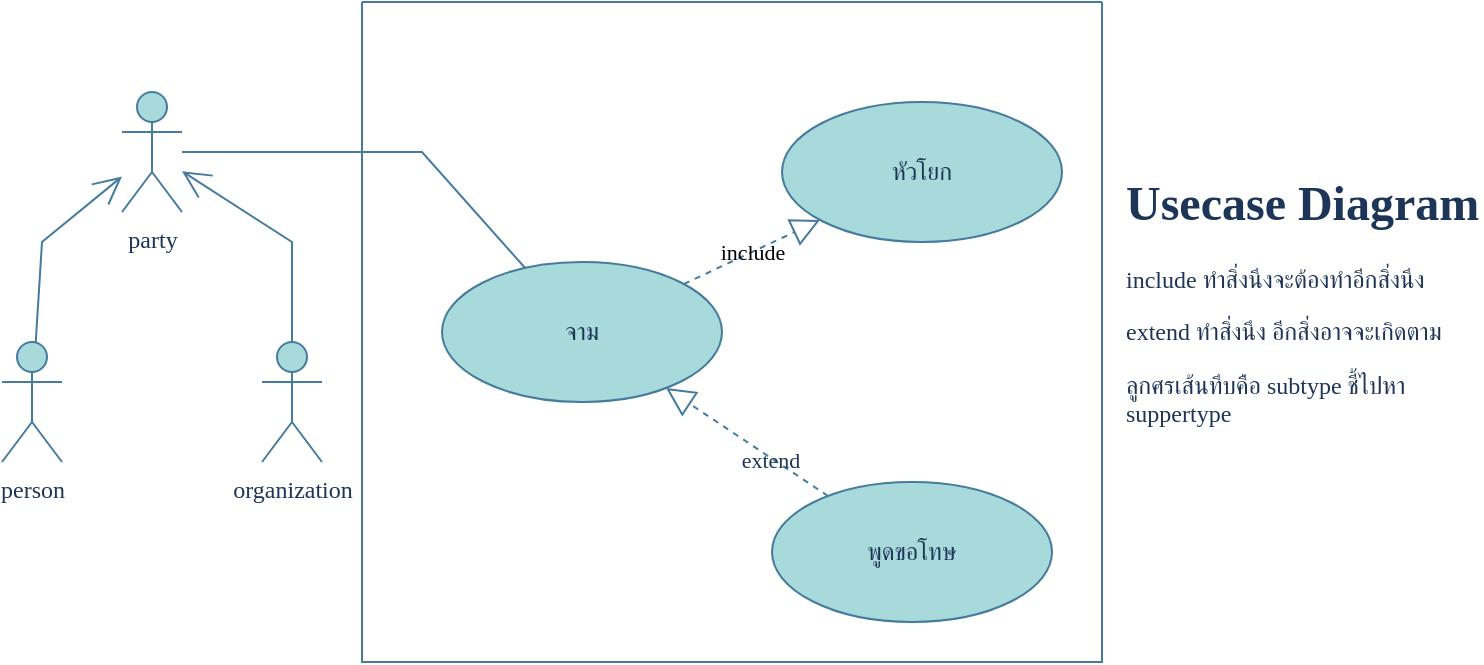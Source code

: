 <mxfile version="27.0.9" pages="26">
  <diagram id="A0QI7whpMCOuNnISsG7R" name="example use case">
    <mxGraphModel dx="1042" dy="626" grid="1" gridSize="10" guides="1" tooltips="1" connect="1" arrows="1" fold="1" page="1" pageScale="1" pageWidth="850" pageHeight="1100" math="0" shadow="0">
      <root>
        <mxCell id="0" />
        <mxCell id="1" parent="0" />
        <mxCell id="1AXL5DxxBV9OnC8IHbCT-1" value="party" style="shape=umlActor;verticalLabelPosition=bottom;verticalAlign=top;html=1;labelBackgroundColor=none;fillColor=#A8DADC;strokeColor=#457B9D;fontColor=#1D3557;fontFamily=Tahoma;" parent="1" vertex="1">
          <mxGeometry x="100" y="145" width="30" height="60" as="geometry" />
        </mxCell>
        <mxCell id="1AXL5DxxBV9OnC8IHbCT-2" value="" style="swimlane;startSize=0;labelBackgroundColor=none;fillColor=#A8DADC;strokeColor=#457B9D;fontColor=#1D3557;fontFamily=Tahoma;" parent="1" vertex="1">
          <mxGeometry x="220" y="100" width="370" height="330" as="geometry" />
        </mxCell>
        <mxCell id="1AXL5DxxBV9OnC8IHbCT-3" value="จาม" style="ellipse;whiteSpace=wrap;html=1;labelBackgroundColor=none;fillColor=#A8DADC;strokeColor=#457B9D;fontColor=#1D3557;fontFamily=Tahoma;" parent="1AXL5DxxBV9OnC8IHbCT-2" vertex="1">
          <mxGeometry x="40" y="130" width="140" height="70" as="geometry" />
        </mxCell>
        <mxCell id="1AXL5DxxBV9OnC8IHbCT-4" value="หัวโยก" style="ellipse;whiteSpace=wrap;html=1;labelBackgroundColor=none;fillColor=#A8DADC;strokeColor=#457B9D;fontColor=#1D3557;fontFamily=Tahoma;" parent="1AXL5DxxBV9OnC8IHbCT-2" vertex="1">
          <mxGeometry x="210" y="50" width="140" height="70" as="geometry" />
        </mxCell>
        <mxCell id="1AXL5DxxBV9OnC8IHbCT-5" value="พูดขอโทษ" style="ellipse;whiteSpace=wrap;html=1;labelBackgroundColor=none;fillColor=#A8DADC;strokeColor=#457B9D;fontColor=#1D3557;fontFamily=Tahoma;" parent="1AXL5DxxBV9OnC8IHbCT-2" vertex="1">
          <mxGeometry x="205" y="240" width="140" height="70" as="geometry" />
        </mxCell>
        <mxCell id="1AXL5DxxBV9OnC8IHbCT-6" value="include" style="endArrow=block;dashed=1;endFill=0;endSize=12;html=1;rounded=0;labelBackgroundColor=none;strokeColor=#457B9D;fontColor=default;fontFamily=Tahoma;" parent="1AXL5DxxBV9OnC8IHbCT-2" source="1AXL5DxxBV9OnC8IHbCT-3" target="1AXL5DxxBV9OnC8IHbCT-4" edge="1">
          <mxGeometry width="160" relative="1" as="geometry">
            <mxPoint x="150" y="230" as="sourcePoint" />
            <mxPoint x="310" y="230" as="targetPoint" />
          </mxGeometry>
        </mxCell>
        <mxCell id="1AXL5DxxBV9OnC8IHbCT-7" value="" style="endArrow=block;dashed=1;endFill=0;endSize=12;html=1;rounded=0;labelBackgroundColor=none;strokeColor=#457B9D;fontColor=default;fontFamily=Tahoma;" parent="1AXL5DxxBV9OnC8IHbCT-2" source="1AXL5DxxBV9OnC8IHbCT-5" target="1AXL5DxxBV9OnC8IHbCT-3" edge="1">
          <mxGeometry width="160" relative="1" as="geometry">
            <mxPoint x="100" y="410" as="sourcePoint" />
            <mxPoint x="310" y="230" as="targetPoint" />
          </mxGeometry>
        </mxCell>
        <mxCell id="1AXL5DxxBV9OnC8IHbCT-8" value="extend" style="edgeLabel;html=1;align=center;verticalAlign=middle;resizable=0;points=[];labelBackgroundColor=none;fontColor=#1D3557;fontFamily=Tahoma;" parent="1AXL5DxxBV9OnC8IHbCT-7" vertex="1" connectable="0">
          <mxGeometry x="-0.301" y="1" relative="1" as="geometry">
            <mxPoint as="offset" />
          </mxGeometry>
        </mxCell>
        <mxCell id="1AXL5DxxBV9OnC8IHbCT-9" value="&lt;h1 style=&quot;margin-top: 0px;&quot;&gt;Usecase Diagram&lt;/h1&gt;&lt;p&gt;include ทำสิ่งนึงจะต้องทำอีกสิ่งนึง&lt;/p&gt;&lt;p&gt;extend ทำสิ่งนึง อีกสิ่งอาจจะเกิดตาม&lt;/p&gt;&lt;p&gt;ลูกศรเส้นทึบคือ subtype ชี้ไปหา suppertype&lt;/p&gt;" style="text;html=1;whiteSpace=wrap;overflow=hidden;rounded=0;labelBackgroundColor=none;fontColor=#1D3557;fontFamily=Tahoma;" parent="1" vertex="1">
          <mxGeometry x="600" y="180" width="180" height="190" as="geometry" />
        </mxCell>
        <mxCell id="rr04l-2qXwaBdbACOpaO-1" value="" style="endArrow=none;html=1;rounded=0;labelBackgroundColor=none;strokeColor=#457B9D;fontColor=default;fontFamily=Tahoma;" edge="1" parent="1" source="1AXL5DxxBV9OnC8IHbCT-1" target="1AXL5DxxBV9OnC8IHbCT-3">
          <mxGeometry width="50" height="50" relative="1" as="geometry">
            <mxPoint x="400" y="350" as="sourcePoint" />
            <mxPoint x="450" y="300" as="targetPoint" />
            <Array as="points">
              <mxPoint x="250" y="175" />
            </Array>
          </mxGeometry>
        </mxCell>
        <mxCell id="IAtiLWnuG5jcoklwe8IB-1" value="person" style="shape=umlActor;verticalLabelPosition=bottom;verticalAlign=top;html=1;strokeColor=#457B9D;fontColor=#1D3557;fillColor=#A8DADC;fontFamily=Tahoma;" vertex="1" parent="1">
          <mxGeometry x="40" y="270" width="30" height="60" as="geometry" />
        </mxCell>
        <mxCell id="IAtiLWnuG5jcoklwe8IB-2" value="organization" style="shape=umlActor;verticalLabelPosition=bottom;verticalAlign=top;html=1;strokeColor=#457B9D;fontColor=#1D3557;fillColor=#A8DADC;fontFamily=Tahoma;" vertex="1" parent="1">
          <mxGeometry x="170" y="270" width="30" height="60" as="geometry" />
        </mxCell>
        <mxCell id="IAtiLWnuG5jcoklwe8IB-5" value="" style="endArrow=open;endFill=1;endSize=12;html=1;rounded=0;strokeColor=#457B9D;fontColor=#1D3557;fillColor=#A8DADC;fontFamily=Tahoma;" edge="1" parent="1" source="IAtiLWnuG5jcoklwe8IB-1" target="1AXL5DxxBV9OnC8IHbCT-1">
          <mxGeometry width="160" relative="1" as="geometry">
            <mxPoint x="400" y="330" as="sourcePoint" />
            <mxPoint x="560" y="330" as="targetPoint" />
            <Array as="points">
              <mxPoint x="60" y="220" />
            </Array>
          </mxGeometry>
        </mxCell>
        <mxCell id="IAtiLWnuG5jcoklwe8IB-8" value="" style="endArrow=open;endFill=1;endSize=12;html=1;rounded=0;strokeColor=#457B9D;fontColor=#1D3557;fillColor=#A8DADC;fontFamily=Tahoma;" edge="1" parent="1" source="IAtiLWnuG5jcoklwe8IB-2" target="1AXL5DxxBV9OnC8IHbCT-1">
          <mxGeometry width="160" relative="1" as="geometry">
            <mxPoint x="400" y="330" as="sourcePoint" />
            <mxPoint x="560" y="330" as="targetPoint" />
            <Array as="points">
              <mxPoint x="185" y="220" />
            </Array>
          </mxGeometry>
        </mxCell>
      </root>
    </mxGraphModel>
  </diagram>
  <diagram name="home page 1" id="ENhpCAdzfgzOQVn1R4OP">
    <mxGraphModel dx="1226" dy="736" grid="1" gridSize="10" guides="1" tooltips="1" connect="1" arrows="1" fold="1" page="1" pageScale="1" pageWidth="850" pageHeight="1100" math="0" shadow="0">
      <root>
        <mxCell id="0" />
        <mxCell id="1" parent="0" />
        <mxCell id="lty_DWwMPCG83ahS1hVp-1" value="" style="swimlane;startSize=0;fontFamily=Tahoma;labelBackgroundColor=none;fillColor=#A8DADC;strokeColor=#457B9D;fontColor=#1D3557;" parent="1" vertex="1">
          <mxGeometry x="290" y="80" width="540" height="740" as="geometry" />
        </mxCell>
        <mxCell id="lty_DWwMPCG83ahS1hVp-3" value="redirect to login page" style="ellipse;whiteSpace=wrap;html=1;fontFamily=Tahoma;labelBackgroundColor=none;fillColor=#A8DADC;strokeColor=#457B9D;fontColor=#1D3557;" parent="lty_DWwMPCG83ahS1hVp-1" vertex="1">
          <mxGeometry x="370" y="20" width="140" height="70" as="geometry" />
        </mxCell>
        <mxCell id="lty_DWwMPCG83ahS1hVp-4" value="verify access token" style="ellipse;whiteSpace=wrap;html=1;labelBackgroundColor=none;fillColor=#A8DADC;strokeColor=#457B9D;fontColor=#1D3557;fontFamily=Tahoma;" parent="lty_DWwMPCG83ahS1hVp-1" vertex="1">
          <mxGeometry x="30" y="20" width="140" height="70" as="geometry" />
        </mxCell>
        <mxCell id="lty_DWwMPCG83ahS1hVp-5" value="extend" style="endArrow=block;dashed=1;endFill=0;endSize=12;html=1;rounded=0;labelBackgroundColor=none;strokeColor=#457B9D;fontColor=default;fontFamily=Tahoma;" parent="lty_DWwMPCG83ahS1hVp-1" source="lty_DWwMPCG83ahS1hVp-3" target="lty_DWwMPCG83ahS1hVp-4" edge="1">
          <mxGeometry width="160" relative="1" as="geometry">
            <mxPoint x="40" y="290" as="sourcePoint" />
            <mxPoint x="200" y="290" as="targetPoint" />
          </mxGeometry>
        </mxCell>
        <mxCell id="M-wGjYCAW9yH30aFakuS-1" value="access home page" style="ellipse;whiteSpace=wrap;html=1;strokeColor=#457B9D;fontColor=#1D3557;fillColor=#A8DADC;fontFamily=Tahoma;" parent="lty_DWwMPCG83ahS1hVp-1" vertex="1">
          <mxGeometry x="90" y="175" width="140" height="70" as="geometry" />
        </mxCell>
        <mxCell id="p7h24O-la6zJbyaye5Hp-1" value="include" style="endArrow=block;dashed=1;endFill=0;endSize=12;html=1;rounded=0;strokeColor=#457B9D;fontColor=#1D3557;fillColor=#A8DADC;fontFamily=Tahoma;" parent="lty_DWwMPCG83ahS1hVp-1" source="M-wGjYCAW9yH30aFakuS-1" target="lty_DWwMPCG83ahS1hVp-4" edge="1">
          <mxGeometry width="160" relative="1" as="geometry">
            <mxPoint x="40" y="270" as="sourcePoint" />
            <mxPoint x="200" y="270" as="targetPoint" />
          </mxGeometry>
        </mxCell>
        <mxCell id="gZLyNxv5gEOzussPE-Cb-10" value="access country page" style="ellipse;whiteSpace=wrap;html=1;strokeColor=#457B9D;fontColor=#1D3557;fillColor=#A8DADC;fontFamily=Tahoma;" parent="lty_DWwMPCG83ahS1hVp-1" vertex="1">
          <mxGeometry x="380" y="110" width="140" height="70" as="geometry" />
        </mxCell>
        <mxCell id="zJIgqs6yfNLuf3j8pINg-1" value="access minority type page" style="ellipse;whiteSpace=wrap;html=1;strokeColor=#457B9D;fontColor=#1D3557;fillColor=#A8DADC;fontFamily=Tahoma;" parent="lty_DWwMPCG83ahS1hVp-1" vertex="1">
          <mxGeometry x="380" y="200" width="140" height="70" as="geometry" />
        </mxCell>
        <mxCell id="zJIgqs6yfNLuf3j8pINg-2" value="access income range page" style="ellipse;whiteSpace=wrap;html=1;strokeColor=#457B9D;fontColor=#1D3557;fillColor=#A8DADC;fontFamily=Tahoma;" parent="lty_DWwMPCG83ahS1hVp-1" vertex="1">
          <mxGeometry x="380" y="470" width="140" height="70" as="geometry" />
        </mxCell>
        <mxCell id="zJIgqs6yfNLuf3j8pINg-3" value="access industry type page" style="ellipse;whiteSpace=wrap;html=1;strokeColor=#457B9D;fontColor=#1D3557;fillColor=#A8DADC;fontFamily=Tahoma;" parent="lty_DWwMPCG83ahS1hVp-1" vertex="1">
          <mxGeometry x="380" y="380" width="140" height="70" as="geometry" />
        </mxCell>
        <mxCell id="zJIgqs6yfNLuf3j8pINg-4" value="access employee count range page" style="ellipse;whiteSpace=wrap;html=1;strokeColor=#457B9D;fontColor=#1D3557;fillColor=#A8DADC;fontFamily=Tahoma;" parent="lty_DWwMPCG83ahS1hVp-1" vertex="1">
          <mxGeometry x="380" y="290" width="140" height="70" as="geometry" />
        </mxCell>
        <mxCell id="zJIgqs6yfNLuf3j8pINg-5" value="access ethnicity page" style="ellipse;whiteSpace=wrap;html=1;strokeColor=#457B9D;fontColor=#1D3557;fillColor=#A8DADC;fontFamily=Tahoma;" parent="lty_DWwMPCG83ahS1hVp-1" vertex="1">
          <mxGeometry x="380" y="560" width="140" height="70" as="geometry" />
        </mxCell>
        <mxCell id="zJIgqs6yfNLuf3j8pINg-9" value="access physical characteristic type page" style="ellipse;whiteSpace=wrap;html=1;strokeColor=#457B9D;fontColor=#1D3557;fillColor=#A8DADC;fontFamily=Tahoma;" parent="lty_DWwMPCG83ahS1hVp-1" vertex="1">
          <mxGeometry x="380" y="650" width="140" height="70" as="geometry" />
        </mxCell>
        <mxCell id="zJIgqs6yfNLuf3j8pINg-25" value="extend" style="endArrow=block;dashed=1;endFill=0;endSize=12;html=1;rounded=0;labelBackgroundColor=none;strokeColor=#457B9D;fontColor=default;fontFamily=Tahoma;edgeStyle=entityRelationEdgeStyle;" parent="lty_DWwMPCG83ahS1hVp-1" source="zJIgqs6yfNLuf3j8pINg-4" target="M-wGjYCAW9yH30aFakuS-1" edge="1">
          <mxGeometry width="160" relative="1" as="geometry">
            <mxPoint x="310" y="290" as="sourcePoint" />
            <mxPoint x="190" y="290" as="targetPoint" />
          </mxGeometry>
        </mxCell>
        <mxCell id="zJIgqs6yfNLuf3j8pINg-26" value="extend" style="endArrow=block;dashed=1;endFill=0;endSize=12;html=1;rounded=0;labelBackgroundColor=none;strokeColor=#457B9D;fontColor=default;fontFamily=Tahoma;edgeStyle=entityRelationEdgeStyle;" parent="lty_DWwMPCG83ahS1hVp-1" source="zJIgqs6yfNLuf3j8pINg-1" target="M-wGjYCAW9yH30aFakuS-1" edge="1">
          <mxGeometry width="160" relative="1" as="geometry">
            <mxPoint x="410" y="175" as="sourcePoint" />
            <mxPoint x="290" y="175" as="targetPoint" />
          </mxGeometry>
        </mxCell>
        <mxCell id="zJIgqs6yfNLuf3j8pINg-15" value="extend" style="endArrow=block;dashed=1;endFill=0;endSize=12;html=1;rounded=0;labelBackgroundColor=none;strokeColor=#457B9D;fontColor=default;fontFamily=Tahoma;edgeStyle=entityRelationEdgeStyle;" parent="lty_DWwMPCG83ahS1hVp-1" source="gZLyNxv5gEOzussPE-Cb-10" target="M-wGjYCAW9yH30aFakuS-1" edge="1">
          <mxGeometry width="160" relative="1" as="geometry">
            <mxPoint x="560" y="189.58" as="sourcePoint" />
            <mxPoint x="440" y="189.58" as="targetPoint" />
          </mxGeometry>
        </mxCell>
        <mxCell id="zJIgqs6yfNLuf3j8pINg-24" value="extend" style="endArrow=block;dashed=1;endFill=0;endSize=12;html=1;rounded=0;labelBackgroundColor=none;strokeColor=#457B9D;fontColor=default;fontFamily=Tahoma;edgeStyle=entityRelationEdgeStyle;" parent="lty_DWwMPCG83ahS1hVp-1" source="zJIgqs6yfNLuf3j8pINg-3" target="M-wGjYCAW9yH30aFakuS-1" edge="1">
          <mxGeometry width="160" relative="1" as="geometry">
            <mxPoint x="650" y="279.58" as="sourcePoint" />
            <mxPoint x="530" y="279.58" as="targetPoint" />
          </mxGeometry>
        </mxCell>
        <mxCell id="zJIgqs6yfNLuf3j8pINg-23" value="extend" style="endArrow=block;dashed=1;endFill=0;endSize=12;html=1;rounded=0;labelBackgroundColor=none;strokeColor=#457B9D;fontColor=default;fontFamily=Tahoma;edgeStyle=entityRelationEdgeStyle;" parent="lty_DWwMPCG83ahS1hVp-1" source="zJIgqs6yfNLuf3j8pINg-2" target="M-wGjYCAW9yH30aFakuS-1" edge="1">
          <mxGeometry width="160" relative="1" as="geometry">
            <mxPoint x="640" y="269.58" as="sourcePoint" />
            <mxPoint x="520" y="269.58" as="targetPoint" />
          </mxGeometry>
        </mxCell>
        <mxCell id="zJIgqs6yfNLuf3j8pINg-22" value="extend" style="endArrow=block;dashed=1;endFill=0;endSize=12;html=1;rounded=0;labelBackgroundColor=none;strokeColor=#457B9D;fontColor=default;fontFamily=Tahoma;edgeStyle=entityRelationEdgeStyle;" parent="lty_DWwMPCG83ahS1hVp-1" source="zJIgqs6yfNLuf3j8pINg-5" target="M-wGjYCAW9yH30aFakuS-1" edge="1">
          <mxGeometry width="160" relative="1" as="geometry">
            <mxPoint x="630" y="259.58" as="sourcePoint" />
            <mxPoint x="510" y="259.58" as="targetPoint" />
          </mxGeometry>
        </mxCell>
        <mxCell id="zJIgqs6yfNLuf3j8pINg-21" value="extend" style="endArrow=block;dashed=1;endFill=0;endSize=12;html=1;rounded=0;labelBackgroundColor=none;strokeColor=#457B9D;fontColor=default;fontFamily=Tahoma;edgeStyle=entityRelationEdgeStyle;" parent="lty_DWwMPCG83ahS1hVp-1" source="zJIgqs6yfNLuf3j8pINg-9" target="M-wGjYCAW9yH30aFakuS-1" edge="1">
          <mxGeometry width="160" relative="1" as="geometry">
            <mxPoint x="620" y="249.58" as="sourcePoint" />
            <mxPoint x="500" y="249.58" as="targetPoint" />
          </mxGeometry>
        </mxCell>
        <mxCell id="zJIgqs6yfNLuf3j8pINg-41" value="access personname type page" style="ellipse;whiteSpace=wrap;html=1;strokeColor=#457B9D;fontColor=#1D3557;fillColor=#A8DADC;fontFamily=Tahoma;" parent="lty_DWwMPCG83ahS1hVp-1" vertex="1">
          <mxGeometry x="10" y="290" width="140" height="70" as="geometry" />
        </mxCell>
        <mxCell id="zJIgqs6yfNLuf3j8pINg-42" value="access marital status type page" style="ellipse;whiteSpace=wrap;html=1;strokeColor=#457B9D;fontColor=#1D3557;fillColor=#A8DADC;fontFamily=Tahoma;" parent="lty_DWwMPCG83ahS1hVp-1" vertex="1">
          <mxGeometry x="10" y="380" width="140" height="70" as="geometry" />
        </mxCell>
        <mxCell id="zJIgqs6yfNLuf3j8pINg-43" value="access contact mechanism type page" style="ellipse;whiteSpace=wrap;html=1;strokeColor=#457B9D;fontColor=#1D3557;fillColor=#A8DADC;fontFamily=Tahoma;" parent="lty_DWwMPCG83ahS1hVp-1" vertex="1">
          <mxGeometry x="10" y="650" width="140" height="70" as="geometry" />
        </mxCell>
        <mxCell id="zJIgqs6yfNLuf3j8pINg-44" value="access communication event purpose type page" style="ellipse;whiteSpace=wrap;html=1;strokeColor=#457B9D;fontColor=#1D3557;fillColor=#A8DADC;fontFamily=Tahoma;" parent="lty_DWwMPCG83ahS1hVp-1" vertex="1">
          <mxGeometry x="10" y="560" width="140" height="70" as="geometry" />
        </mxCell>
        <mxCell id="zJIgqs6yfNLuf3j8pINg-45" value="access marital status type page" style="ellipse;whiteSpace=wrap;html=1;strokeColor=#457B9D;fontColor=#1D3557;fillColor=#A8DADC;fontFamily=Tahoma;" parent="lty_DWwMPCG83ahS1hVp-1" vertex="1">
          <mxGeometry x="10" y="470" width="140" height="70" as="geometry" />
        </mxCell>
        <mxCell id="zJIgqs6yfNLuf3j8pINg-19" value="extend" style="endArrow=block;dashed=1;endFill=0;endSize=12;html=1;rounded=0;labelBackgroundColor=none;strokeColor=#457B9D;fontColor=default;fontFamily=Tahoma;edgeStyle=entityRelationEdgeStyle;" parent="lty_DWwMPCG83ahS1hVp-1" source="zJIgqs6yfNLuf3j8pINg-41" target="M-wGjYCAW9yH30aFakuS-1" edge="1">
          <mxGeometry width="160" relative="1" as="geometry">
            <mxPoint x="600" y="229.58" as="sourcePoint" />
            <mxPoint x="480" y="229.58" as="targetPoint" />
          </mxGeometry>
        </mxCell>
        <mxCell id="zJIgqs6yfNLuf3j8pINg-18" value="extend" style="endArrow=block;dashed=1;endFill=0;endSize=12;html=1;rounded=0;labelBackgroundColor=none;strokeColor=#457B9D;fontColor=default;fontFamily=Tahoma;edgeStyle=entityRelationEdgeStyle;" parent="lty_DWwMPCG83ahS1hVp-1" source="zJIgqs6yfNLuf3j8pINg-42" target="M-wGjYCAW9yH30aFakuS-1" edge="1">
          <mxGeometry width="160" relative="1" as="geometry">
            <mxPoint x="590" y="219.58" as="sourcePoint" />
            <mxPoint x="470" y="219.58" as="targetPoint" />
          </mxGeometry>
        </mxCell>
        <mxCell id="zJIgqs6yfNLuf3j8pINg-48" value="extend" style="endArrow=block;dashed=1;endFill=0;endSize=12;html=1;rounded=0;labelBackgroundColor=none;strokeColor=#457B9D;fontColor=default;fontFamily=Tahoma;edgeStyle=entityRelationEdgeStyle;" parent="lty_DWwMPCG83ahS1hVp-1" source="zJIgqs6yfNLuf3j8pINg-45" target="M-wGjYCAW9yH30aFakuS-1" edge="1">
          <mxGeometry width="160" relative="1" as="geometry">
            <mxPoint x="590" y="219.58" as="sourcePoint" />
            <mxPoint x="470" y="219.58" as="targetPoint" />
          </mxGeometry>
        </mxCell>
        <mxCell id="zJIgqs6yfNLuf3j8pINg-17" value="extend" style="endArrow=block;dashed=1;endFill=0;endSize=12;html=1;rounded=0;labelBackgroundColor=none;strokeColor=#457B9D;fontColor=default;fontFamily=Tahoma;edgeStyle=entityRelationEdgeStyle;" parent="lty_DWwMPCG83ahS1hVp-1" source="zJIgqs6yfNLuf3j8pINg-44" target="M-wGjYCAW9yH30aFakuS-1" edge="1">
          <mxGeometry width="160" relative="1" as="geometry">
            <mxPoint x="580" y="209.58" as="sourcePoint" />
            <mxPoint x="460" y="209.58" as="targetPoint" />
          </mxGeometry>
        </mxCell>
        <mxCell id="zJIgqs6yfNLuf3j8pINg-16" value="extend" style="endArrow=block;dashed=1;endFill=0;endSize=12;html=1;rounded=0;labelBackgroundColor=none;strokeColor=#457B9D;fontColor=default;fontFamily=Tahoma;edgeStyle=entityRelationEdgeStyle;" parent="lty_DWwMPCG83ahS1hVp-1" source="zJIgqs6yfNLuf3j8pINg-43" target="M-wGjYCAW9yH30aFakuS-1" edge="1">
          <mxGeometry width="160" relative="1" as="geometry">
            <mxPoint x="570" y="199.58" as="sourcePoint" />
            <mxPoint x="450" y="199.58" as="targetPoint" />
          </mxGeometry>
        </mxCell>
        <mxCell id="lty_DWwMPCG83ahS1hVp-2" value="Admin" style="shape=umlActor;verticalLabelPosition=bottom;verticalAlign=top;html=1;fontFamily=Tahoma;labelBackgroundColor=none;fillColor=#A8DADC;strokeColor=#457B9D;fontColor=#1D3557;" parent="1" vertex="1">
          <mxGeometry x="240" y="260" width="30" height="60" as="geometry" />
        </mxCell>
        <mxCell id="gZLyNxv5gEOzussPE-Cb-9" value="" style="endArrow=none;html=1;rounded=0;strokeColor=#457B9D;fontColor=#1D3557;fillColor=#A8DADC;fontFamily=Tahoma;" parent="1" source="lty_DWwMPCG83ahS1hVp-2" target="M-wGjYCAW9yH30aFakuS-1" edge="1">
          <mxGeometry width="50" height="50" relative="1" as="geometry">
            <mxPoint x="620" y="350" as="sourcePoint" />
            <mxPoint x="670" y="300" as="targetPoint" />
          </mxGeometry>
        </mxCell>
      </root>
    </mxGraphModel>
  </diagram>
  <diagram name="home page 2" id="NcLVKloATMvV5kOdLSpU">
    <mxGraphModel dx="1042" dy="626" grid="1" gridSize="10" guides="1" tooltips="1" connect="1" arrows="1" fold="1" page="1" pageScale="1" pageWidth="850" pageHeight="1100" math="0" shadow="0">
      <root>
        <mxCell id="v6hNhpRk5tqASSsql_zs-0" />
        <mxCell id="v6hNhpRk5tqASSsql_zs-1" parent="v6hNhpRk5tqASSsql_zs-0" />
        <mxCell id="v6hNhpRk5tqASSsql_zs-2" value="" style="swimlane;startSize=0;fontFamily=Tahoma;labelBackgroundColor=none;fillColor=#A8DADC;strokeColor=#457B9D;fontColor=#1D3557;" vertex="1" parent="v6hNhpRk5tqASSsql_zs-1">
          <mxGeometry x="290" y="80" width="540" height="740" as="geometry" />
        </mxCell>
        <mxCell id="v6hNhpRk5tqASSsql_zs-3" value="redirect to login page" style="ellipse;whiteSpace=wrap;html=1;fontFamily=Tahoma;labelBackgroundColor=none;fillColor=#A8DADC;strokeColor=#457B9D;fontColor=#1D3557;" vertex="1" parent="v6hNhpRk5tqASSsql_zs-2">
          <mxGeometry x="370" y="20" width="140" height="70" as="geometry" />
        </mxCell>
        <mxCell id="v6hNhpRk5tqASSsql_zs-4" value="verify access token" style="ellipse;whiteSpace=wrap;html=1;labelBackgroundColor=none;fillColor=#A8DADC;strokeColor=#457B9D;fontColor=#1D3557;fontFamily=Tahoma;" vertex="1" parent="v6hNhpRk5tqASSsql_zs-2">
          <mxGeometry x="30" y="20" width="140" height="70" as="geometry" />
        </mxCell>
        <mxCell id="v6hNhpRk5tqASSsql_zs-5" value="extend" style="endArrow=block;dashed=1;endFill=0;endSize=12;html=1;rounded=0;labelBackgroundColor=none;strokeColor=#457B9D;fontColor=default;fontFamily=Tahoma;" edge="1" parent="v6hNhpRk5tqASSsql_zs-2" source="v6hNhpRk5tqASSsql_zs-3" target="v6hNhpRk5tqASSsql_zs-4">
          <mxGeometry width="160" relative="1" as="geometry">
            <mxPoint x="40" y="290" as="sourcePoint" />
            <mxPoint x="200" y="290" as="targetPoint" />
          </mxGeometry>
        </mxCell>
        <mxCell id="v6hNhpRk5tqASSsql_zs-6" value="access home page" style="ellipse;whiteSpace=wrap;html=1;strokeColor=#457B9D;fontColor=#1D3557;fillColor=#A8DADC;fontFamily=Tahoma;" vertex="1" parent="v6hNhpRk5tqASSsql_zs-2">
          <mxGeometry x="90" y="175" width="140" height="70" as="geometry" />
        </mxCell>
        <mxCell id="v6hNhpRk5tqASSsql_zs-7" value="include" style="endArrow=block;dashed=1;endFill=0;endSize=12;html=1;rounded=0;strokeColor=#457B9D;fontColor=#1D3557;fillColor=#A8DADC;fontFamily=Tahoma;" edge="1" parent="v6hNhpRk5tqASSsql_zs-2" source="v6hNhpRk5tqASSsql_zs-6" target="v6hNhpRk5tqASSsql_zs-4">
          <mxGeometry width="160" relative="1" as="geometry">
            <mxPoint x="40" y="270" as="sourcePoint" />
            <mxPoint x="200" y="270" as="targetPoint" />
          </mxGeometry>
        </mxCell>
        <mxCell id="v6hNhpRk5tqASSsql_zs-8" value="access communication event status page" style="ellipse;whiteSpace=wrap;html=1;strokeColor=#457B9D;fontColor=#1D3557;fillColor=#A8DADC;fontFamily=Tahoma;" vertex="1" parent="v6hNhpRk5tqASSsql_zs-2">
          <mxGeometry x="380" y="110" width="140" height="70" as="geometry" />
        </mxCell>
        <mxCell id="v6hNhpRk5tqASSsql_zs-9" value="access priority type page" style="ellipse;whiteSpace=wrap;html=1;strokeColor=#457B9D;fontColor=#1D3557;fillColor=#A8DADC;fontFamily=Tahoma;" vertex="1" parent="v6hNhpRk5tqASSsql_zs-2">
          <mxGeometry x="380" y="200" width="140" height="70" as="geometry" />
        </mxCell>
        <mxCell id="v6hNhpRk5tqASSsql_zs-10" value="access role type page" style="ellipse;whiteSpace=wrap;html=1;strokeColor=#457B9D;fontColor=#1D3557;fillColor=#A8DADC;fontFamily=Tahoma;" vertex="1" parent="v6hNhpRk5tqASSsql_zs-2">
          <mxGeometry x="380" y="470" width="140" height="70" as="geometry" />
        </mxCell>
        <mxCell id="v6hNhpRk5tqASSsql_zs-11" value="&lt;span style=&quot;color: rgb(29, 53, 87); font-family: Tahoma; font-size: 12px; font-style: normal; font-variant-ligatures: normal; font-variant-caps: normal; font-weight: 400; letter-spacing: normal; orphans: 2; text-align: center; text-indent: 0px; text-transform: none; widows: 2; word-spacing: 0px; -webkit-text-stroke-width: 0px; white-space: normal; text-decoration-thickness: initial; text-decoration-style: initial; text-decoration-color: initial; float: none; display: inline !important;&quot;&gt;access party relationship type page&lt;/span&gt;" style="ellipse;whiteSpace=wrap;html=1;strokeColor=#457B9D;fontColor=#1D3557;fillColor=#A8DADC;fontFamily=Tahoma;" vertex="1" parent="v6hNhpRk5tqASSsql_zs-2">
          <mxGeometry x="380" y="380" width="140" height="70" as="geometry" />
        </mxCell>
        <mxCell id="v6hNhpRk5tqASSsql_zs-12" value="access party relationship status type page" style="ellipse;whiteSpace=wrap;html=1;strokeColor=#457B9D;fontColor=#1D3557;fillColor=#A8DADC;fontFamily=Tahoma;" vertex="1" parent="v6hNhpRk5tqASSsql_zs-2">
          <mxGeometry x="380" y="290" width="140" height="70" as="geometry" />
        </mxCell>
        <mxCell id="v6hNhpRk5tqASSsql_zs-13" value="access physical characteristic page" style="ellipse;whiteSpace=wrap;html=1;strokeColor=#457B9D;fontColor=#1D3557;fillColor=#A8DADC;fontFamily=Tahoma;" vertex="1" parent="v6hNhpRk5tqASSsql_zs-2">
          <mxGeometry x="380" y="560" width="140" height="70" as="geometry" />
        </mxCell>
        <mxCell id="v6hNhpRk5tqASSsql_zs-14" value="access passport page" style="ellipse;whiteSpace=wrap;html=1;strokeColor=#457B9D;fontColor=#1D3557;fillColor=#A8DADC;fontFamily=Tahoma;" vertex="1" parent="v6hNhpRk5tqASSsql_zs-2">
          <mxGeometry x="380" y="650" width="140" height="70" as="geometry" />
        </mxCell>
        <mxCell id="v6hNhpRk5tqASSsql_zs-15" value="extend" style="endArrow=block;dashed=1;endFill=0;endSize=12;html=1;rounded=0;labelBackgroundColor=none;strokeColor=#457B9D;fontColor=default;fontFamily=Tahoma;edgeStyle=entityRelationEdgeStyle;" edge="1" parent="v6hNhpRk5tqASSsql_zs-2" source="v6hNhpRk5tqASSsql_zs-12" target="v6hNhpRk5tqASSsql_zs-6">
          <mxGeometry width="160" relative="1" as="geometry">
            <mxPoint x="310" y="290" as="sourcePoint" />
            <mxPoint x="190" y="290" as="targetPoint" />
          </mxGeometry>
        </mxCell>
        <mxCell id="v6hNhpRk5tqASSsql_zs-16" value="extend" style="endArrow=block;dashed=1;endFill=0;endSize=12;html=1;rounded=0;labelBackgroundColor=none;strokeColor=#457B9D;fontColor=default;fontFamily=Tahoma;edgeStyle=entityRelationEdgeStyle;" edge="1" parent="v6hNhpRk5tqASSsql_zs-2" source="v6hNhpRk5tqASSsql_zs-9" target="v6hNhpRk5tqASSsql_zs-6">
          <mxGeometry width="160" relative="1" as="geometry">
            <mxPoint x="410" y="175" as="sourcePoint" />
            <mxPoint x="290" y="175" as="targetPoint" />
          </mxGeometry>
        </mxCell>
        <mxCell id="v6hNhpRk5tqASSsql_zs-17" value="extend" style="endArrow=block;dashed=1;endFill=0;endSize=12;html=1;rounded=0;labelBackgroundColor=none;strokeColor=#457B9D;fontColor=default;fontFamily=Tahoma;edgeStyle=entityRelationEdgeStyle;" edge="1" parent="v6hNhpRk5tqASSsql_zs-2" source="v6hNhpRk5tqASSsql_zs-8" target="v6hNhpRk5tqASSsql_zs-6">
          <mxGeometry width="160" relative="1" as="geometry">
            <mxPoint x="560" y="189.58" as="sourcePoint" />
            <mxPoint x="440" y="189.58" as="targetPoint" />
          </mxGeometry>
        </mxCell>
        <mxCell id="v6hNhpRk5tqASSsql_zs-18" value="extend" style="endArrow=block;dashed=1;endFill=0;endSize=12;html=1;rounded=0;labelBackgroundColor=none;strokeColor=#457B9D;fontColor=default;fontFamily=Tahoma;edgeStyle=entityRelationEdgeStyle;" edge="1" parent="v6hNhpRk5tqASSsql_zs-2" source="v6hNhpRk5tqASSsql_zs-11" target="v6hNhpRk5tqASSsql_zs-6">
          <mxGeometry width="160" relative="1" as="geometry">
            <mxPoint x="650" y="279.58" as="sourcePoint" />
            <mxPoint x="530" y="279.58" as="targetPoint" />
          </mxGeometry>
        </mxCell>
        <mxCell id="v6hNhpRk5tqASSsql_zs-19" value="extend" style="endArrow=block;dashed=1;endFill=0;endSize=12;html=1;rounded=0;labelBackgroundColor=none;strokeColor=#457B9D;fontColor=default;fontFamily=Tahoma;edgeStyle=entityRelationEdgeStyle;" edge="1" parent="v6hNhpRk5tqASSsql_zs-2" source="v6hNhpRk5tqASSsql_zs-10" target="v6hNhpRk5tqASSsql_zs-6">
          <mxGeometry width="160" relative="1" as="geometry">
            <mxPoint x="640" y="269.58" as="sourcePoint" />
            <mxPoint x="520" y="269.58" as="targetPoint" />
          </mxGeometry>
        </mxCell>
        <mxCell id="v6hNhpRk5tqASSsql_zs-20" value="extend" style="endArrow=block;dashed=1;endFill=0;endSize=12;html=1;rounded=0;labelBackgroundColor=none;strokeColor=#457B9D;fontColor=default;fontFamily=Tahoma;edgeStyle=entityRelationEdgeStyle;" edge="1" parent="v6hNhpRk5tqASSsql_zs-2" source="v6hNhpRk5tqASSsql_zs-13" target="v6hNhpRk5tqASSsql_zs-6">
          <mxGeometry width="160" relative="1" as="geometry">
            <mxPoint x="630" y="259.58" as="sourcePoint" />
            <mxPoint x="510" y="259.58" as="targetPoint" />
          </mxGeometry>
        </mxCell>
        <mxCell id="v6hNhpRk5tqASSsql_zs-21" value="extend" style="endArrow=block;dashed=1;endFill=0;endSize=12;html=1;rounded=0;labelBackgroundColor=none;strokeColor=#457B9D;fontColor=default;fontFamily=Tahoma;edgeStyle=entityRelationEdgeStyle;" edge="1" parent="v6hNhpRk5tqASSsql_zs-2" source="v6hNhpRk5tqASSsql_zs-14" target="v6hNhpRk5tqASSsql_zs-6">
          <mxGeometry width="160" relative="1" as="geometry">
            <mxPoint x="620" y="249.58" as="sourcePoint" />
            <mxPoint x="500" y="249.58" as="targetPoint" />
          </mxGeometry>
        </mxCell>
        <mxCell id="v6hNhpRk5tqASSsql_zs-22" value="access citizenship page" style="ellipse;whiteSpace=wrap;html=1;strokeColor=#457B9D;fontColor=#1D3557;fillColor=#A8DADC;fontFamily=Tahoma;" vertex="1" parent="v6hNhpRk5tqASSsql_zs-2">
          <mxGeometry x="10" y="290" width="140" height="70" as="geometry" />
        </mxCell>
        <mxCell id="v6hNhpRk5tqASSsql_zs-23" value="access person name page" style="ellipse;whiteSpace=wrap;html=1;strokeColor=#457B9D;fontColor=#1D3557;fillColor=#A8DADC;fontFamily=Tahoma;" vertex="1" parent="v6hNhpRk5tqASSsql_zs-2">
          <mxGeometry x="10" y="380" width="140" height="70" as="geometry" />
        </mxCell>
        <mxCell id="v6hNhpRk5tqASSsql_zs-24" value="access specific organization page" style="ellipse;whiteSpace=wrap;html=1;strokeColor=#457B9D;fontColor=#1D3557;fillColor=#A8DADC;fontFamily=Tahoma;" vertex="1" parent="v6hNhpRk5tqASSsql_zs-2">
          <mxGeometry x="10" y="650" width="140" height="70" as="geometry" />
        </mxCell>
        <mxCell id="v6hNhpRk5tqASSsql_zs-25" value="access person page" style="ellipse;whiteSpace=wrap;html=1;strokeColor=#457B9D;fontColor=#1D3557;fillColor=#A8DADC;fontFamily=Tahoma;" vertex="1" parent="v6hNhpRk5tqASSsql_zs-2">
          <mxGeometry x="10" y="560" width="140" height="70" as="geometry" />
        </mxCell>
        <mxCell id="v6hNhpRk5tqASSsql_zs-26" value="access marital status page" style="ellipse;whiteSpace=wrap;html=1;strokeColor=#457B9D;fontColor=#1D3557;fillColor=#A8DADC;fontFamily=Tahoma;" vertex="1" parent="v6hNhpRk5tqASSsql_zs-2">
          <mxGeometry x="10" y="470" width="140" height="70" as="geometry" />
        </mxCell>
        <mxCell id="v6hNhpRk5tqASSsql_zs-27" value="extend" style="endArrow=block;dashed=1;endFill=0;endSize=12;html=1;rounded=0;labelBackgroundColor=none;strokeColor=#457B9D;fontColor=default;fontFamily=Tahoma;edgeStyle=entityRelationEdgeStyle;" edge="1" parent="v6hNhpRk5tqASSsql_zs-2" source="v6hNhpRk5tqASSsql_zs-22" target="v6hNhpRk5tqASSsql_zs-6">
          <mxGeometry width="160" relative="1" as="geometry">
            <mxPoint x="600" y="229.58" as="sourcePoint" />
            <mxPoint x="480" y="229.58" as="targetPoint" />
          </mxGeometry>
        </mxCell>
        <mxCell id="v6hNhpRk5tqASSsql_zs-28" value="extend" style="endArrow=block;dashed=1;endFill=0;endSize=12;html=1;rounded=0;labelBackgroundColor=none;strokeColor=#457B9D;fontColor=default;fontFamily=Tahoma;edgeStyle=entityRelationEdgeStyle;" edge="1" parent="v6hNhpRk5tqASSsql_zs-2" source="v6hNhpRk5tqASSsql_zs-23" target="v6hNhpRk5tqASSsql_zs-6">
          <mxGeometry width="160" relative="1" as="geometry">
            <mxPoint x="590" y="219.58" as="sourcePoint" />
            <mxPoint x="470" y="219.58" as="targetPoint" />
          </mxGeometry>
        </mxCell>
        <mxCell id="v6hNhpRk5tqASSsql_zs-29" value="extend" style="endArrow=block;dashed=1;endFill=0;endSize=12;html=1;rounded=0;labelBackgroundColor=none;strokeColor=#457B9D;fontColor=default;fontFamily=Tahoma;edgeStyle=entityRelationEdgeStyle;" edge="1" parent="v6hNhpRk5tqASSsql_zs-2" source="v6hNhpRk5tqASSsql_zs-26" target="v6hNhpRk5tqASSsql_zs-6">
          <mxGeometry width="160" relative="1" as="geometry">
            <mxPoint x="590" y="219.58" as="sourcePoint" />
            <mxPoint x="470" y="219.58" as="targetPoint" />
          </mxGeometry>
        </mxCell>
        <mxCell id="v6hNhpRk5tqASSsql_zs-30" value="extend" style="endArrow=block;dashed=1;endFill=0;endSize=12;html=1;rounded=0;labelBackgroundColor=none;strokeColor=#457B9D;fontColor=default;fontFamily=Tahoma;edgeStyle=entityRelationEdgeStyle;" edge="1" parent="v6hNhpRk5tqASSsql_zs-2" source="v6hNhpRk5tqASSsql_zs-25" target="v6hNhpRk5tqASSsql_zs-6">
          <mxGeometry width="160" relative="1" as="geometry">
            <mxPoint x="580" y="209.58" as="sourcePoint" />
            <mxPoint x="460" y="209.58" as="targetPoint" />
          </mxGeometry>
        </mxCell>
        <mxCell id="v6hNhpRk5tqASSsql_zs-31" value="extend" style="endArrow=block;dashed=1;endFill=0;endSize=12;html=1;rounded=0;labelBackgroundColor=none;strokeColor=#457B9D;fontColor=default;fontFamily=Tahoma;edgeStyle=entityRelationEdgeStyle;" edge="1" parent="v6hNhpRk5tqASSsql_zs-2" source="v6hNhpRk5tqASSsql_zs-24" target="v6hNhpRk5tqASSsql_zs-6">
          <mxGeometry width="160" relative="1" as="geometry">
            <mxPoint x="570" y="199.58" as="sourcePoint" />
            <mxPoint x="450" y="199.58" as="targetPoint" />
          </mxGeometry>
        </mxCell>
        <mxCell id="v6hNhpRk5tqASSsql_zs-32" value="Admin" style="shape=umlActor;verticalLabelPosition=bottom;verticalAlign=top;html=1;fontFamily=Tahoma;labelBackgroundColor=none;fillColor=#A8DADC;strokeColor=#457B9D;fontColor=#1D3557;" vertex="1" parent="v6hNhpRk5tqASSsql_zs-1">
          <mxGeometry x="240" y="260" width="30" height="60" as="geometry" />
        </mxCell>
        <mxCell id="v6hNhpRk5tqASSsql_zs-33" value="" style="endArrow=none;html=1;rounded=0;strokeColor=#457B9D;fontColor=#1D3557;fillColor=#A8DADC;fontFamily=Tahoma;" edge="1" parent="v6hNhpRk5tqASSsql_zs-1" source="v6hNhpRk5tqASSsql_zs-32" target="v6hNhpRk5tqASSsql_zs-6">
          <mxGeometry width="50" height="50" relative="1" as="geometry">
            <mxPoint x="620" y="350" as="sourcePoint" />
            <mxPoint x="670" y="300" as="targetPoint" />
          </mxGeometry>
        </mxCell>
      </root>
    </mxGraphModel>
  </diagram>
  <diagram name="home page 3" id="KyYMrVKFEXjt6W1C_0hf">
    <mxGraphModel dx="1042" dy="626" grid="1" gridSize="10" guides="1" tooltips="1" connect="1" arrows="1" fold="1" page="1" pageScale="1" pageWidth="850" pageHeight="1100" math="0" shadow="0">
      <root>
        <mxCell id="mldEdoBlZlSLq8LLboU--0" />
        <mxCell id="mldEdoBlZlSLq8LLboU--1" parent="mldEdoBlZlSLq8LLboU--0" />
        <mxCell id="mldEdoBlZlSLq8LLboU--2" value="" style="swimlane;startSize=0;fontFamily=Tahoma;labelBackgroundColor=none;fillColor=#A8DADC;strokeColor=#457B9D;fontColor=#1D3557;" vertex="1" parent="mldEdoBlZlSLq8LLboU--1">
          <mxGeometry x="290" y="80" width="540" height="740" as="geometry" />
        </mxCell>
        <mxCell id="mldEdoBlZlSLq8LLboU--3" value="redirect to login page" style="ellipse;whiteSpace=wrap;html=1;fontFamily=Tahoma;labelBackgroundColor=none;fillColor=#A8DADC;strokeColor=#457B9D;fontColor=#1D3557;" vertex="1" parent="mldEdoBlZlSLq8LLboU--2">
          <mxGeometry x="370" y="20" width="140" height="70" as="geometry" />
        </mxCell>
        <mxCell id="mldEdoBlZlSLq8LLboU--4" value="verify access token" style="ellipse;whiteSpace=wrap;html=1;labelBackgroundColor=none;fillColor=#A8DADC;strokeColor=#457B9D;fontColor=#1D3557;fontFamily=Tahoma;" vertex="1" parent="mldEdoBlZlSLq8LLboU--2">
          <mxGeometry x="30" y="20" width="140" height="70" as="geometry" />
        </mxCell>
        <mxCell id="mldEdoBlZlSLq8LLboU--5" value="extend" style="endArrow=block;dashed=1;endFill=0;endSize=12;html=1;rounded=0;labelBackgroundColor=none;strokeColor=#457B9D;fontColor=default;fontFamily=Tahoma;" edge="1" parent="mldEdoBlZlSLq8LLboU--2" source="mldEdoBlZlSLq8LLboU--3" target="mldEdoBlZlSLq8LLboU--4">
          <mxGeometry width="160" relative="1" as="geometry">
            <mxPoint x="40" y="290" as="sourcePoint" />
            <mxPoint x="200" y="290" as="targetPoint" />
          </mxGeometry>
        </mxCell>
        <mxCell id="mldEdoBlZlSLq8LLboU--6" value="access home page" style="ellipse;whiteSpace=wrap;html=1;strokeColor=#457B9D;fontColor=#1D3557;fillColor=#A8DADC;fontFamily=Tahoma;labelBackgroundColor=none;" vertex="1" parent="mldEdoBlZlSLq8LLboU--2">
          <mxGeometry x="90" y="175" width="140" height="70" as="geometry" />
        </mxCell>
        <mxCell id="mldEdoBlZlSLq8LLboU--7" value="include" style="endArrow=block;dashed=1;endFill=0;endSize=12;html=1;rounded=0;strokeColor=#457B9D;fontColor=default;fillColor=#A8DADC;fontFamily=Tahoma;labelBackgroundColor=none;" edge="1" parent="mldEdoBlZlSLq8LLboU--2" source="mldEdoBlZlSLq8LLboU--6" target="mldEdoBlZlSLq8LLboU--4">
          <mxGeometry width="160" relative="1" as="geometry">
            <mxPoint x="40" y="270" as="sourcePoint" />
            <mxPoint x="200" y="270" as="targetPoint" />
          </mxGeometry>
        </mxCell>
        <mxCell id="mldEdoBlZlSLq8LLboU--8" value="access organization page" style="ellipse;whiteSpace=wrap;html=1;strokeColor=#457B9D;fontColor=#1D3557;fillColor=#A8DADC;fontFamily=Tahoma;labelBackgroundColor=none;" vertex="1" parent="mldEdoBlZlSLq8LLboU--2">
          <mxGeometry x="380" y="110" width="140" height="70" as="geometry" />
        </mxCell>
        <mxCell id="mldEdoBlZlSLq8LLboU--9" value="access classify by minority page" style="ellipse;whiteSpace=wrap;html=1;strokeColor=#457B9D;fontColor=#1D3557;fillColor=#A8DADC;fontFamily=Tahoma;labelBackgroundColor=none;" vertex="1" parent="mldEdoBlZlSLq8LLboU--2">
          <mxGeometry x="380" y="200" width="140" height="70" as="geometry" />
        </mxCell>
        <mxCell id="mldEdoBlZlSLq8LLboU--10" value="access by income page" style="ellipse;whiteSpace=wrap;html=1;strokeColor=#457B9D;fontColor=#1D3557;fillColor=#A8DADC;fontFamily=Tahoma;labelBackgroundColor=none;" vertex="1" parent="mldEdoBlZlSLq8LLboU--2">
          <mxGeometry x="380" y="470" width="140" height="70" as="geometry" />
        </mxCell>
        <mxCell id="mldEdoBlZlSLq8LLboU--11" value="access classify by size page" style="ellipse;whiteSpace=wrap;html=1;strokeColor=#457B9D;fontColor=#1D3557;fillColor=#A8DADC;fontFamily=Tahoma;labelBackgroundColor=none;" vertex="1" parent="mldEdoBlZlSLq8LLboU--2">
          <mxGeometry x="380" y="380" width="140" height="70" as="geometry" />
        </mxCell>
        <mxCell id="mldEdoBlZlSLq8LLboU--12" value="access classify by industry page" style="ellipse;whiteSpace=wrap;html=1;strokeColor=#457B9D;fontColor=#1D3557;fillColor=#A8DADC;fontFamily=Tahoma;labelBackgroundColor=none;" vertex="1" parent="mldEdoBlZlSLq8LLboU--2">
          <mxGeometry x="380" y="290" width="140" height="70" as="geometry" />
        </mxCell>
        <mxCell id="mldEdoBlZlSLq8LLboU--13" value="access eeoc page" style="ellipse;whiteSpace=wrap;html=1;strokeColor=#457B9D;fontColor=#1D3557;fillColor=#A8DADC;fontFamily=Tahoma;labelBackgroundColor=none;" vertex="1" parent="mldEdoBlZlSLq8LLboU--2">
          <mxGeometry x="380" y="560" width="140" height="70" as="geometry" />
        </mxCell>
        <mxCell id="mldEdoBlZlSLq8LLboU--14" value="logout" style="ellipse;whiteSpace=wrap;html=1;strokeColor=#457B9D;fontColor=#1D3557;fillColor=#A8DADC;fontFamily=Tahoma;labelBackgroundColor=none;" vertex="1" parent="mldEdoBlZlSLq8LLboU--2">
          <mxGeometry x="220" y="650" width="140" height="70" as="geometry" />
        </mxCell>
        <mxCell id="mldEdoBlZlSLq8LLboU--15" value="extend" style="endArrow=block;dashed=1;endFill=0;endSize=12;html=1;rounded=0;labelBackgroundColor=none;strokeColor=#457B9D;fontColor=default;fontFamily=Tahoma;edgeStyle=entityRelationEdgeStyle;" edge="1" parent="mldEdoBlZlSLq8LLboU--2" source="mldEdoBlZlSLq8LLboU--12" target="mldEdoBlZlSLq8LLboU--6">
          <mxGeometry width="160" relative="1" as="geometry">
            <mxPoint x="310" y="290" as="sourcePoint" />
            <mxPoint x="190" y="290" as="targetPoint" />
          </mxGeometry>
        </mxCell>
        <mxCell id="mldEdoBlZlSLq8LLboU--16" value="extend" style="endArrow=block;dashed=1;endFill=0;endSize=12;html=1;rounded=0;labelBackgroundColor=none;strokeColor=#457B9D;fontColor=default;fontFamily=Tahoma;edgeStyle=entityRelationEdgeStyle;" edge="1" parent="mldEdoBlZlSLq8LLboU--2" source="mldEdoBlZlSLq8LLboU--9" target="mldEdoBlZlSLq8LLboU--6">
          <mxGeometry width="160" relative="1" as="geometry">
            <mxPoint x="410" y="175" as="sourcePoint" />
            <mxPoint x="290" y="175" as="targetPoint" />
          </mxGeometry>
        </mxCell>
        <mxCell id="mldEdoBlZlSLq8LLboU--17" value="extend" style="endArrow=block;dashed=1;endFill=0;endSize=12;html=1;rounded=0;labelBackgroundColor=none;strokeColor=#457B9D;fontColor=default;fontFamily=Tahoma;edgeStyle=entityRelationEdgeStyle;" edge="1" parent="mldEdoBlZlSLq8LLboU--2" source="mldEdoBlZlSLq8LLboU--8" target="mldEdoBlZlSLq8LLboU--6">
          <mxGeometry width="160" relative="1" as="geometry">
            <mxPoint x="560" y="189.58" as="sourcePoint" />
            <mxPoint x="440" y="189.58" as="targetPoint" />
          </mxGeometry>
        </mxCell>
        <mxCell id="mldEdoBlZlSLq8LLboU--18" value="extend" style="endArrow=block;dashed=1;endFill=0;endSize=12;html=1;rounded=0;labelBackgroundColor=none;strokeColor=#457B9D;fontColor=default;fontFamily=Tahoma;edgeStyle=entityRelationEdgeStyle;" edge="1" parent="mldEdoBlZlSLq8LLboU--2" source="mldEdoBlZlSLq8LLboU--11" target="mldEdoBlZlSLq8LLboU--6">
          <mxGeometry width="160" relative="1" as="geometry">
            <mxPoint x="650" y="279.58" as="sourcePoint" />
            <mxPoint x="530" y="279.58" as="targetPoint" />
          </mxGeometry>
        </mxCell>
        <mxCell id="mldEdoBlZlSLq8LLboU--19" value="extend" style="endArrow=block;dashed=1;endFill=0;endSize=12;html=1;rounded=0;labelBackgroundColor=none;strokeColor=#457B9D;fontColor=default;fontFamily=Tahoma;edgeStyle=entityRelationEdgeStyle;" edge="1" parent="mldEdoBlZlSLq8LLboU--2" source="mldEdoBlZlSLq8LLboU--10" target="mldEdoBlZlSLq8LLboU--6">
          <mxGeometry width="160" relative="1" as="geometry">
            <mxPoint x="640" y="269.58" as="sourcePoint" />
            <mxPoint x="520" y="269.58" as="targetPoint" />
          </mxGeometry>
        </mxCell>
        <mxCell id="mldEdoBlZlSLq8LLboU--20" value="extend" style="endArrow=block;dashed=1;endFill=0;endSize=12;html=1;rounded=0;labelBackgroundColor=none;strokeColor=#457B9D;fontColor=default;fontFamily=Tahoma;edgeStyle=entityRelationEdgeStyle;" edge="1" parent="mldEdoBlZlSLq8LLboU--2" source="mldEdoBlZlSLq8LLboU--13" target="mldEdoBlZlSLq8LLboU--6">
          <mxGeometry width="160" relative="1" as="geometry">
            <mxPoint x="630" y="259.58" as="sourcePoint" />
            <mxPoint x="510" y="259.58" as="targetPoint" />
          </mxGeometry>
        </mxCell>
        <mxCell id="mldEdoBlZlSLq8LLboU--22" value="access party role page" style="ellipse;whiteSpace=wrap;html=1;strokeColor=#457B9D;fontColor=#1D3557;fillColor=#A8DADC;fontFamily=Tahoma;labelBackgroundColor=none;" vertex="1" parent="mldEdoBlZlSLq8LLboU--2">
          <mxGeometry x="10" y="290" width="140" height="70" as="geometry" />
        </mxCell>
        <mxCell id="mldEdoBlZlSLq8LLboU--23" value="access party relationship page" style="ellipse;whiteSpace=wrap;html=1;strokeColor=#457B9D;fontColor=#1D3557;fillColor=#A8DADC;fontFamily=Tahoma;labelBackgroundColor=none;" vertex="1" parent="mldEdoBlZlSLq8LLboU--2">
          <mxGeometry x="10" y="380" width="140" height="70" as="geometry" />
        </mxCell>
        <mxCell id="mldEdoBlZlSLq8LLboU--24" value="access my profile page" style="ellipse;whiteSpace=wrap;html=1;strokeColor=#457B9D;fontColor=#1D3557;fillColor=#A8DADC;fontFamily=Tahoma;labelBackgroundColor=none;" vertex="1" parent="mldEdoBlZlSLq8LLboU--2">
          <mxGeometry x="10" y="650" width="140" height="70" as="geometry" />
        </mxCell>
        <mxCell id="mldEdoBlZlSLq8LLboU--25" value="access communication event purpose page" style="ellipse;whiteSpace=wrap;html=1;strokeColor=#457B9D;fontColor=#1D3557;fillColor=#A8DADC;fontFamily=Tahoma;labelBackgroundColor=none;" vertex="1" parent="mldEdoBlZlSLq8LLboU--2">
          <mxGeometry x="10" y="560" width="140" height="70" as="geometry" />
        </mxCell>
        <mxCell id="mldEdoBlZlSLq8LLboU--26" value="access communication event page" style="ellipse;whiteSpace=wrap;html=1;strokeColor=#457B9D;fontColor=#1D3557;fillColor=#A8DADC;fontFamily=Tahoma;labelBackgroundColor=none;" vertex="1" parent="mldEdoBlZlSLq8LLboU--2">
          <mxGeometry x="10" y="470" width="140" height="70" as="geometry" />
        </mxCell>
        <mxCell id="mldEdoBlZlSLq8LLboU--27" value="extend" style="endArrow=block;dashed=1;endFill=0;endSize=12;html=1;rounded=0;labelBackgroundColor=none;strokeColor=#457B9D;fontColor=default;fontFamily=Tahoma;edgeStyle=entityRelationEdgeStyle;" edge="1" parent="mldEdoBlZlSLq8LLboU--2" source="mldEdoBlZlSLq8LLboU--22" target="mldEdoBlZlSLq8LLboU--6">
          <mxGeometry width="160" relative="1" as="geometry">
            <mxPoint x="600" y="229.58" as="sourcePoint" />
            <mxPoint x="480" y="229.58" as="targetPoint" />
          </mxGeometry>
        </mxCell>
        <mxCell id="mldEdoBlZlSLq8LLboU--28" value="extend" style="endArrow=block;dashed=1;endFill=0;endSize=12;html=1;rounded=0;labelBackgroundColor=none;strokeColor=#457B9D;fontColor=default;fontFamily=Tahoma;edgeStyle=entityRelationEdgeStyle;" edge="1" parent="mldEdoBlZlSLq8LLboU--2" source="mldEdoBlZlSLq8LLboU--23" target="mldEdoBlZlSLq8LLboU--6">
          <mxGeometry width="160" relative="1" as="geometry">
            <mxPoint x="590" y="219.58" as="sourcePoint" />
            <mxPoint x="470" y="219.58" as="targetPoint" />
          </mxGeometry>
        </mxCell>
        <mxCell id="mldEdoBlZlSLq8LLboU--29" value="extend" style="endArrow=block;dashed=1;endFill=0;endSize=12;html=1;rounded=0;labelBackgroundColor=none;strokeColor=#457B9D;fontColor=default;fontFamily=Tahoma;edgeStyle=entityRelationEdgeStyle;" edge="1" parent="mldEdoBlZlSLq8LLboU--2" source="mldEdoBlZlSLq8LLboU--26" target="mldEdoBlZlSLq8LLboU--6">
          <mxGeometry width="160" relative="1" as="geometry">
            <mxPoint x="590" y="219.58" as="sourcePoint" />
            <mxPoint x="470" y="219.58" as="targetPoint" />
          </mxGeometry>
        </mxCell>
        <mxCell id="mldEdoBlZlSLq8LLboU--30" value="extend" style="endArrow=block;dashed=1;endFill=0;endSize=12;html=1;rounded=0;labelBackgroundColor=none;strokeColor=#457B9D;fontColor=default;fontFamily=Tahoma;edgeStyle=entityRelationEdgeStyle;" edge="1" parent="mldEdoBlZlSLq8LLboU--2" source="mldEdoBlZlSLq8LLboU--25" target="mldEdoBlZlSLq8LLboU--6">
          <mxGeometry width="160" relative="1" as="geometry">
            <mxPoint x="580" y="209.58" as="sourcePoint" />
            <mxPoint x="460" y="209.58" as="targetPoint" />
          </mxGeometry>
        </mxCell>
        <mxCell id="mldEdoBlZlSLq8LLboU--31" value="extend" style="endArrow=block;dashed=1;endFill=0;endSize=12;html=1;rounded=0;labelBackgroundColor=none;strokeColor=#457B9D;fontColor=default;fontFamily=Tahoma;edgeStyle=orthogonalEdgeStyle;" edge="1" parent="mldEdoBlZlSLq8LLboU--2" source="mldEdoBlZlSLq8LLboU--24" target="mldEdoBlZlSLq8LLboU--6">
          <mxGeometry width="160" relative="1" as="geometry">
            <mxPoint x="570" y="199.58" as="sourcePoint" />
            <mxPoint x="450" y="199.58" as="targetPoint" />
            <Array as="points">
              <mxPoint x="190" y="670" />
            </Array>
          </mxGeometry>
        </mxCell>
        <mxCell id="vy9TFCQM8wFb1eDQBe9H-0" value="" style="endArrow=block;dashed=1;endFill=0;endSize=12;html=1;rounded=0;labelBackgroundColor=none;strokeColor=#457B9D;fontColor=default;" edge="1" parent="mldEdoBlZlSLq8LLboU--2" source="mldEdoBlZlSLq8LLboU--14" target="mldEdoBlZlSLq8LLboU--24">
          <mxGeometry width="160" relative="1" as="geometry">
            <mxPoint x="60" y="520" as="sourcePoint" />
            <mxPoint x="220" y="520" as="targetPoint" />
          </mxGeometry>
        </mxCell>
        <mxCell id="vy9TFCQM8wFb1eDQBe9H-1" value="extend" style="edgeLabel;html=1;align=center;verticalAlign=middle;resizable=0;points=[];labelBackgroundColor=none;fontColor=#1D3557;" vertex="1" connectable="0" parent="vy9TFCQM8wFb1eDQBe9H-0">
          <mxGeometry x="-0.293" y="4" relative="1" as="geometry">
            <mxPoint as="offset" />
          </mxGeometry>
        </mxCell>
        <mxCell id="vy9TFCQM8wFb1eDQBe9H-2" value="delete access token" style="ellipse;whiteSpace=wrap;html=1;labelBackgroundColor=none;fillColor=#A8DADC;strokeColor=#457B9D;fontColor=#1D3557;" vertex="1" parent="mldEdoBlZlSLq8LLboU--2">
          <mxGeometry x="380" y="650" width="140" height="70" as="geometry" />
        </mxCell>
        <mxCell id="vy9TFCQM8wFb1eDQBe9H-3" value="" style="endArrow=block;dashed=1;endFill=0;endSize=12;html=1;rounded=0;strokeColor=#457B9D;fontColor=#1D3557;fillColor=#A8DADC;exitX=0.5;exitY=0;exitDx=0;exitDy=0;" edge="1" parent="mldEdoBlZlSLq8LLboU--2" source="mldEdoBlZlSLq8LLboU--14">
          <mxGeometry width="160" relative="1" as="geometry">
            <mxPoint x="60" y="520" as="sourcePoint" />
            <mxPoint x="450" y="650" as="targetPoint" />
            <Array as="points">
              <mxPoint x="370" y="630" />
            </Array>
          </mxGeometry>
        </mxCell>
        <mxCell id="vy9TFCQM8wFb1eDQBe9H-4" value="include" style="edgeLabel;html=1;align=center;verticalAlign=middle;resizable=0;points=[];strokeColor=#457B9D;fontColor=#1D3557;fillColor=#A8DADC;" vertex="1" connectable="0" parent="vy9TFCQM8wFb1eDQBe9H-3">
          <mxGeometry x="-0.133" y="-3" relative="1" as="geometry">
            <mxPoint x="-1" as="offset" />
          </mxGeometry>
        </mxCell>
        <mxCell id="mldEdoBlZlSLq8LLboU--32" value="Admin" style="shape=umlActor;verticalLabelPosition=bottom;verticalAlign=top;html=1;fontFamily=Tahoma;labelBackgroundColor=none;fillColor=#A8DADC;strokeColor=#457B9D;fontColor=#1D3557;" vertex="1" parent="mldEdoBlZlSLq8LLboU--1">
          <mxGeometry x="240" y="260" width="30" height="60" as="geometry" />
        </mxCell>
        <mxCell id="mldEdoBlZlSLq8LLboU--33" value="" style="endArrow=none;html=1;rounded=0;strokeColor=#457B9D;fontColor=default;fillColor=#A8DADC;fontFamily=Tahoma;labelBackgroundColor=none;" edge="1" parent="mldEdoBlZlSLq8LLboU--1" source="mldEdoBlZlSLq8LLboU--32" target="mldEdoBlZlSLq8LLboU--6">
          <mxGeometry width="50" height="50" relative="1" as="geometry">
            <mxPoint x="620" y="350" as="sourcePoint" />
            <mxPoint x="670" y="300" as="targetPoint" />
          </mxGeometry>
        </mxCell>
      </root>
    </mxGraphModel>
  </diagram>
  <diagram id="O3omDUdE4gUnnvvIte4_" name="country page">
    <mxGraphModel dx="1042" dy="626" grid="1" gridSize="10" guides="1" tooltips="1" connect="1" arrows="1" fold="1" page="1" pageScale="1" pageWidth="850" pageHeight="1100" math="0" shadow="0">
      <root>
        <mxCell id="0" />
        <mxCell id="1" parent="0" />
        <mxCell id="sWoDc8DjQRCbXarcaMdX-1" value="Admin" style="shape=umlActor;verticalLabelPosition=bottom;verticalAlign=top;html=1;strokeColor=#457B9D;fontColor=#1D3557;fillColor=#A8DADC;" vertex="1" parent="1">
          <mxGeometry x="150" y="215" width="30" height="60" as="geometry" />
        </mxCell>
        <mxCell id="mMPvechl5GvoUDiBkzdR-1" value="Country Page" style="swimlane;whiteSpace=wrap;html=1;strokeColor=#457B9D;fontColor=#1D3557;fillColor=#A8DADC;" vertex="1" parent="1">
          <mxGeometry x="230" y="20" width="390" height="450" as="geometry" />
        </mxCell>
        <mxCell id="mMPvechl5GvoUDiBkzdR-2" value="verify access token" style="ellipse;whiteSpace=wrap;html=1;strokeColor=#457B9D;fontColor=#1D3557;fillColor=#A8DADC;" vertex="1" parent="mMPvechl5GvoUDiBkzdR-1">
          <mxGeometry x="240" y="120" width="140" height="70" as="geometry" />
        </mxCell>
        <mxCell id="ws02v7fi_om40_9W1HZl-1" value="redirect&amp;nbsp; to login page" style="ellipse;whiteSpace=wrap;html=1;strokeColor=#457B9D;fontColor=#1D3557;fillColor=#A8DADC;" vertex="1" parent="mMPvechl5GvoUDiBkzdR-1">
          <mxGeometry x="20" y="40" width="140" height="70" as="geometry" />
        </mxCell>
        <mxCell id="bzi1WXD3g8ON_LVxjkKd-1" value="extend" style="endArrow=block;dashed=1;endFill=0;endSize=12;html=1;rounded=0;strokeColor=#457B9D;fontColor=#1D3557;fillColor=#A8DADC;edgeStyle=orthogonalEdgeStyle;" edge="1" parent="mMPvechl5GvoUDiBkzdR-1" source="ws02v7fi_om40_9W1HZl-1" target="mMPvechl5GvoUDiBkzdR-2">
          <mxGeometry width="160" relative="1" as="geometry">
            <mxPoint x="120" y="310" as="sourcePoint" />
            <mxPoint x="280" y="310" as="targetPoint" />
            <Array as="points">
              <mxPoint x="310" y="75" />
            </Array>
          </mxGeometry>
        </mxCell>
        <mxCell id="bzi1WXD3g8ON_LVxjkKd-2" value="create country" style="ellipse;whiteSpace=wrap;html=1;strokeColor=#457B9D;fontColor=#1D3557;fillColor=#A8DADC;" vertex="1" parent="mMPvechl5GvoUDiBkzdR-1">
          <mxGeometry x="20" y="120" width="140" height="70" as="geometry" />
        </mxCell>
        <mxCell id="bzi1WXD3g8ON_LVxjkKd-3" value="read country" style="ellipse;whiteSpace=wrap;html=1;strokeColor=#457B9D;fontColor=#1D3557;fillColor=#A8DADC;" vertex="1" parent="mMPvechl5GvoUDiBkzdR-1">
          <mxGeometry x="20" y="200" width="140" height="70" as="geometry" />
        </mxCell>
        <mxCell id="bzi1WXD3g8ON_LVxjkKd-4" value="update country" style="ellipse;whiteSpace=wrap;html=1;strokeColor=#457B9D;fontColor=#1D3557;fillColor=#A8DADC;" vertex="1" parent="mMPvechl5GvoUDiBkzdR-1">
          <mxGeometry x="20" y="280" width="140" height="70" as="geometry" />
        </mxCell>
        <mxCell id="bzi1WXD3g8ON_LVxjkKd-5" value="delete country" style="ellipse;whiteSpace=wrap;html=1;strokeColor=#457B9D;fontColor=#1D3557;fillColor=#A8DADC;" vertex="1" parent="mMPvechl5GvoUDiBkzdR-1">
          <mxGeometry x="20" y="360" width="140" height="70" as="geometry" />
        </mxCell>
        <mxCell id="bzi1WXD3g8ON_LVxjkKd-6" value="include" style="endArrow=block;dashed=1;endFill=0;endSize=12;html=1;rounded=0;strokeColor=#457B9D;fontColor=#1D3557;fillColor=#A8DADC;" edge="1" parent="mMPvechl5GvoUDiBkzdR-1" source="bzi1WXD3g8ON_LVxjkKd-2" target="mMPvechl5GvoUDiBkzdR-2">
          <mxGeometry width="160" relative="1" as="geometry">
            <mxPoint x="120" y="310" as="sourcePoint" />
            <mxPoint x="280" y="310" as="targetPoint" />
          </mxGeometry>
        </mxCell>
        <mxCell id="bzi1WXD3g8ON_LVxjkKd-7" value="include" style="endArrow=block;dashed=1;endFill=0;endSize=12;html=1;rounded=0;strokeColor=#457B9D;fontColor=#1D3557;fillColor=#A8DADC;edgeStyle=orthogonalEdgeStyle;" edge="1" parent="mMPvechl5GvoUDiBkzdR-1" source="bzi1WXD3g8ON_LVxjkKd-3" target="mMPvechl5GvoUDiBkzdR-2">
          <mxGeometry width="160" relative="1" as="geometry">
            <mxPoint x="120" y="310" as="sourcePoint" />
            <mxPoint x="280" y="310" as="targetPoint" />
            <Array as="points">
              <mxPoint x="310" y="250" />
            </Array>
          </mxGeometry>
        </mxCell>
        <mxCell id="bzi1WXD3g8ON_LVxjkKd-8" value="include" style="endArrow=block;dashed=1;endFill=0;endSize=12;html=1;rounded=0;strokeColor=#457B9D;fontColor=#1D3557;fillColor=#A8DADC;edgeStyle=orthogonalEdgeStyle;" edge="1" parent="mMPvechl5GvoUDiBkzdR-1" source="bzi1WXD3g8ON_LVxjkKd-4" target="mMPvechl5GvoUDiBkzdR-2">
          <mxGeometry x="-0.273" width="160" relative="1" as="geometry">
            <mxPoint x="120" y="310" as="sourcePoint" />
            <mxPoint x="280" y="310" as="targetPoint" />
            <Array as="points">
              <mxPoint x="310" y="315" />
            </Array>
            <mxPoint as="offset" />
          </mxGeometry>
        </mxCell>
        <mxCell id="bzi1WXD3g8ON_LVxjkKd-9" value="include" style="endArrow=block;dashed=1;endFill=0;endSize=12;html=1;rounded=0;strokeColor=#457B9D;fontColor=#1D3557;fillColor=#A8DADC;edgeStyle=orthogonalEdgeStyle;" edge="1" parent="mMPvechl5GvoUDiBkzdR-1" source="bzi1WXD3g8ON_LVxjkKd-5" target="mMPvechl5GvoUDiBkzdR-2">
          <mxGeometry x="-0.437" width="160" relative="1" as="geometry">
            <mxPoint x="120" y="310" as="sourcePoint" />
            <mxPoint x="280" y="310" as="targetPoint" />
            <Array as="points">
              <mxPoint x="310" y="395" />
            </Array>
            <mxPoint as="offset" />
          </mxGeometry>
        </mxCell>
        <mxCell id="bzi1WXD3g8ON_LVxjkKd-10" value="" style="endArrow=none;html=1;rounded=0;strokeColor=#457B9D;fontColor=#1D3557;fillColor=#A8DADC;" edge="1" parent="1" source="sWoDc8DjQRCbXarcaMdX-1" target="bzi1WXD3g8ON_LVxjkKd-2">
          <mxGeometry width="50" height="50" relative="1" as="geometry">
            <mxPoint x="400" y="350" as="sourcePoint" />
            <mxPoint x="450" y="300" as="targetPoint" />
          </mxGeometry>
        </mxCell>
        <mxCell id="bzi1WXD3g8ON_LVxjkKd-11" value="" style="endArrow=none;html=1;rounded=0;strokeColor=#457B9D;fontColor=#1D3557;fillColor=#A8DADC;" edge="1" parent="1" source="sWoDc8DjQRCbXarcaMdX-1" target="bzi1WXD3g8ON_LVxjkKd-3">
          <mxGeometry width="50" height="50" relative="1" as="geometry">
            <mxPoint x="400" y="350" as="sourcePoint" />
            <mxPoint x="450" y="300" as="targetPoint" />
          </mxGeometry>
        </mxCell>
        <mxCell id="bzi1WXD3g8ON_LVxjkKd-12" value="" style="endArrow=none;html=1;rounded=0;strokeColor=#457B9D;fontColor=#1D3557;fillColor=#A8DADC;" edge="1" parent="1" source="sWoDc8DjQRCbXarcaMdX-1" target="bzi1WXD3g8ON_LVxjkKd-4">
          <mxGeometry width="50" height="50" relative="1" as="geometry">
            <mxPoint x="400" y="350" as="sourcePoint" />
            <mxPoint x="450" y="300" as="targetPoint" />
          </mxGeometry>
        </mxCell>
        <mxCell id="bzi1WXD3g8ON_LVxjkKd-13" value="" style="endArrow=none;html=1;rounded=0;strokeColor=#457B9D;fontColor=#1D3557;fillColor=#A8DADC;" edge="1" parent="1" source="sWoDc8DjQRCbXarcaMdX-1" target="bzi1WXD3g8ON_LVxjkKd-5">
          <mxGeometry width="50" height="50" relative="1" as="geometry">
            <mxPoint x="400" y="350" as="sourcePoint" />
            <mxPoint x="450" y="300" as="targetPoint" />
          </mxGeometry>
        </mxCell>
      </root>
    </mxGraphModel>
  </diagram>
  <diagram name="minority type page" id="6nzL6bJK4Ld75aAv468V">
    <mxGraphModel dx="1042" dy="626" grid="1" gridSize="10" guides="1" tooltips="1" connect="1" arrows="1" fold="1" page="1" pageScale="1" pageWidth="850" pageHeight="1100" math="0" shadow="0">
      <root>
        <mxCell id="JHMsUsLMuQgqAMnwVWfE-0" />
        <mxCell id="JHMsUsLMuQgqAMnwVWfE-1" parent="JHMsUsLMuQgqAMnwVWfE-0" />
        <mxCell id="JHMsUsLMuQgqAMnwVWfE-2" value="Admin" style="shape=umlActor;verticalLabelPosition=bottom;verticalAlign=top;html=1;strokeColor=#457B9D;fontColor=#1D3557;fillColor=#A8DADC;" vertex="1" parent="JHMsUsLMuQgqAMnwVWfE-1">
          <mxGeometry x="150" y="215" width="30" height="60" as="geometry" />
        </mxCell>
        <mxCell id="JHMsUsLMuQgqAMnwVWfE-3" value="Minority type Page" style="swimlane;whiteSpace=wrap;html=1;strokeColor=#457B9D;fontColor=#1D3557;fillColor=#A8DADC;" vertex="1" parent="JHMsUsLMuQgqAMnwVWfE-1">
          <mxGeometry x="230" y="20" width="390" height="450" as="geometry" />
        </mxCell>
        <mxCell id="JHMsUsLMuQgqAMnwVWfE-4" value="verify access token" style="ellipse;whiteSpace=wrap;html=1;strokeColor=#457B9D;fontColor=#1D3557;fillColor=#A8DADC;" vertex="1" parent="JHMsUsLMuQgqAMnwVWfE-3">
          <mxGeometry x="240" y="120" width="140" height="70" as="geometry" />
        </mxCell>
        <mxCell id="JHMsUsLMuQgqAMnwVWfE-5" value="redirect&amp;nbsp; to login page" style="ellipse;whiteSpace=wrap;html=1;strokeColor=#457B9D;fontColor=#1D3557;fillColor=#A8DADC;" vertex="1" parent="JHMsUsLMuQgqAMnwVWfE-3">
          <mxGeometry x="20" y="40" width="140" height="70" as="geometry" />
        </mxCell>
        <mxCell id="JHMsUsLMuQgqAMnwVWfE-6" value="extend" style="endArrow=block;dashed=1;endFill=0;endSize=12;html=1;rounded=0;strokeColor=#457B9D;fontColor=#1D3557;fillColor=#A8DADC;edgeStyle=orthogonalEdgeStyle;" edge="1" parent="JHMsUsLMuQgqAMnwVWfE-3" source="JHMsUsLMuQgqAMnwVWfE-5" target="JHMsUsLMuQgqAMnwVWfE-4">
          <mxGeometry width="160" relative="1" as="geometry">
            <mxPoint x="120" y="310" as="sourcePoint" />
            <mxPoint x="280" y="310" as="targetPoint" />
            <Array as="points">
              <mxPoint x="310" y="75" />
            </Array>
          </mxGeometry>
        </mxCell>
        <mxCell id="JHMsUsLMuQgqAMnwVWfE-7" value="create minority type" style="ellipse;whiteSpace=wrap;html=1;strokeColor=#457B9D;fontColor=#1D3557;fillColor=#A8DADC;" vertex="1" parent="JHMsUsLMuQgqAMnwVWfE-3">
          <mxGeometry x="20" y="120" width="140" height="70" as="geometry" />
        </mxCell>
        <mxCell id="JHMsUsLMuQgqAMnwVWfE-8" value="read minority type" style="ellipse;whiteSpace=wrap;html=1;strokeColor=#457B9D;fontColor=#1D3557;fillColor=#A8DADC;" vertex="1" parent="JHMsUsLMuQgqAMnwVWfE-3">
          <mxGeometry x="20" y="200" width="140" height="70" as="geometry" />
        </mxCell>
        <mxCell id="JHMsUsLMuQgqAMnwVWfE-9" value="update minority type" style="ellipse;whiteSpace=wrap;html=1;strokeColor=#457B9D;fontColor=#1D3557;fillColor=#A8DADC;" vertex="1" parent="JHMsUsLMuQgqAMnwVWfE-3">
          <mxGeometry x="20" y="280" width="140" height="70" as="geometry" />
        </mxCell>
        <mxCell id="JHMsUsLMuQgqAMnwVWfE-10" value="delete minority type" style="ellipse;whiteSpace=wrap;html=1;strokeColor=#457B9D;fontColor=#1D3557;fillColor=#A8DADC;" vertex="1" parent="JHMsUsLMuQgqAMnwVWfE-3">
          <mxGeometry x="20" y="360" width="140" height="70" as="geometry" />
        </mxCell>
        <mxCell id="JHMsUsLMuQgqAMnwVWfE-11" value="include" style="endArrow=block;dashed=1;endFill=0;endSize=12;html=1;rounded=0;strokeColor=#457B9D;fontColor=#1D3557;fillColor=#A8DADC;" edge="1" parent="JHMsUsLMuQgqAMnwVWfE-3" source="JHMsUsLMuQgqAMnwVWfE-7" target="JHMsUsLMuQgqAMnwVWfE-4">
          <mxGeometry width="160" relative="1" as="geometry">
            <mxPoint x="120" y="310" as="sourcePoint" />
            <mxPoint x="280" y="310" as="targetPoint" />
          </mxGeometry>
        </mxCell>
        <mxCell id="JHMsUsLMuQgqAMnwVWfE-12" value="include" style="endArrow=block;dashed=1;endFill=0;endSize=12;html=1;rounded=0;strokeColor=#457B9D;fontColor=#1D3557;fillColor=#A8DADC;edgeStyle=orthogonalEdgeStyle;" edge="1" parent="JHMsUsLMuQgqAMnwVWfE-3" source="JHMsUsLMuQgqAMnwVWfE-8" target="JHMsUsLMuQgqAMnwVWfE-4">
          <mxGeometry width="160" relative="1" as="geometry">
            <mxPoint x="120" y="310" as="sourcePoint" />
            <mxPoint x="280" y="310" as="targetPoint" />
            <Array as="points">
              <mxPoint x="310" y="250" />
            </Array>
          </mxGeometry>
        </mxCell>
        <mxCell id="JHMsUsLMuQgqAMnwVWfE-13" value="include" style="endArrow=block;dashed=1;endFill=0;endSize=12;html=1;rounded=0;strokeColor=#457B9D;fontColor=#1D3557;fillColor=#A8DADC;edgeStyle=orthogonalEdgeStyle;" edge="1" parent="JHMsUsLMuQgqAMnwVWfE-3" source="JHMsUsLMuQgqAMnwVWfE-9" target="JHMsUsLMuQgqAMnwVWfE-4">
          <mxGeometry x="-0.273" width="160" relative="1" as="geometry">
            <mxPoint x="120" y="310" as="sourcePoint" />
            <mxPoint x="280" y="310" as="targetPoint" />
            <Array as="points">
              <mxPoint x="310" y="315" />
            </Array>
            <mxPoint as="offset" />
          </mxGeometry>
        </mxCell>
        <mxCell id="JHMsUsLMuQgqAMnwVWfE-14" value="include" style="endArrow=block;dashed=1;endFill=0;endSize=12;html=1;rounded=0;strokeColor=#457B9D;fontColor=#1D3557;fillColor=#A8DADC;edgeStyle=orthogonalEdgeStyle;" edge="1" parent="JHMsUsLMuQgqAMnwVWfE-3" source="JHMsUsLMuQgqAMnwVWfE-10" target="JHMsUsLMuQgqAMnwVWfE-4">
          <mxGeometry x="-0.437" width="160" relative="1" as="geometry">
            <mxPoint x="120" y="310" as="sourcePoint" />
            <mxPoint x="280" y="310" as="targetPoint" />
            <Array as="points">
              <mxPoint x="310" y="395" />
            </Array>
            <mxPoint as="offset" />
          </mxGeometry>
        </mxCell>
        <mxCell id="JHMsUsLMuQgqAMnwVWfE-15" value="" style="endArrow=none;html=1;rounded=0;strokeColor=#457B9D;fontColor=#1D3557;fillColor=#A8DADC;" edge="1" parent="JHMsUsLMuQgqAMnwVWfE-1" source="JHMsUsLMuQgqAMnwVWfE-2" target="JHMsUsLMuQgqAMnwVWfE-7">
          <mxGeometry width="50" height="50" relative="1" as="geometry">
            <mxPoint x="400" y="350" as="sourcePoint" />
            <mxPoint x="450" y="300" as="targetPoint" />
          </mxGeometry>
        </mxCell>
        <mxCell id="JHMsUsLMuQgqAMnwVWfE-16" value="" style="endArrow=none;html=1;rounded=0;strokeColor=#457B9D;fontColor=#1D3557;fillColor=#A8DADC;" edge="1" parent="JHMsUsLMuQgqAMnwVWfE-1" source="JHMsUsLMuQgqAMnwVWfE-2" target="JHMsUsLMuQgqAMnwVWfE-8">
          <mxGeometry width="50" height="50" relative="1" as="geometry">
            <mxPoint x="400" y="350" as="sourcePoint" />
            <mxPoint x="450" y="300" as="targetPoint" />
          </mxGeometry>
        </mxCell>
        <mxCell id="JHMsUsLMuQgqAMnwVWfE-17" value="" style="endArrow=none;html=1;rounded=0;strokeColor=#457B9D;fontColor=#1D3557;fillColor=#A8DADC;" edge="1" parent="JHMsUsLMuQgqAMnwVWfE-1" source="JHMsUsLMuQgqAMnwVWfE-2" target="JHMsUsLMuQgqAMnwVWfE-9">
          <mxGeometry width="50" height="50" relative="1" as="geometry">
            <mxPoint x="400" y="350" as="sourcePoint" />
            <mxPoint x="450" y="300" as="targetPoint" />
          </mxGeometry>
        </mxCell>
        <mxCell id="JHMsUsLMuQgqAMnwVWfE-18" value="" style="endArrow=none;html=1;rounded=0;strokeColor=#457B9D;fontColor=#1D3557;fillColor=#A8DADC;" edge="1" parent="JHMsUsLMuQgqAMnwVWfE-1" source="JHMsUsLMuQgqAMnwVWfE-2" target="JHMsUsLMuQgqAMnwVWfE-10">
          <mxGeometry width="50" height="50" relative="1" as="geometry">
            <mxPoint x="400" y="350" as="sourcePoint" />
            <mxPoint x="450" y="300" as="targetPoint" />
          </mxGeometry>
        </mxCell>
      </root>
    </mxGraphModel>
  </diagram>
  <diagram name="gender type page" id="ny0bGzXhcQAqYSRtw4KW">
    <mxGraphModel dx="1042" dy="626" grid="1" gridSize="10" guides="1" tooltips="1" connect="1" arrows="1" fold="1" page="1" pageScale="1" pageWidth="850" pageHeight="1100" math="0" shadow="0">
      <root>
        <mxCell id="af7H8aT9c7qeOi8pkSp8-0" />
        <mxCell id="af7H8aT9c7qeOi8pkSp8-1" parent="af7H8aT9c7qeOi8pkSp8-0" />
        <mxCell id="af7H8aT9c7qeOi8pkSp8-2" value="Admin" style="shape=umlActor;verticalLabelPosition=bottom;verticalAlign=top;html=1;strokeColor=#457B9D;fontColor=#1D3557;fillColor=#A8DADC;" vertex="1" parent="af7H8aT9c7qeOi8pkSp8-1">
          <mxGeometry x="150" y="215" width="30" height="60" as="geometry" />
        </mxCell>
        <mxCell id="af7H8aT9c7qeOi8pkSp8-3" value="Gender Type Page" style="swimlane;whiteSpace=wrap;html=1;strokeColor=#457B9D;fontColor=#1D3557;fillColor=#A8DADC;" vertex="1" parent="af7H8aT9c7qeOi8pkSp8-1">
          <mxGeometry x="230" y="20" width="390" height="450" as="geometry" />
        </mxCell>
        <mxCell id="af7H8aT9c7qeOi8pkSp8-4" value="verify access token" style="ellipse;whiteSpace=wrap;html=1;strokeColor=#457B9D;fontColor=#1D3557;fillColor=#A8DADC;" vertex="1" parent="af7H8aT9c7qeOi8pkSp8-3">
          <mxGeometry x="240" y="120" width="140" height="70" as="geometry" />
        </mxCell>
        <mxCell id="af7H8aT9c7qeOi8pkSp8-5" value="redirect&amp;nbsp; to login page" style="ellipse;whiteSpace=wrap;html=1;strokeColor=#457B9D;fontColor=#1D3557;fillColor=#A8DADC;" vertex="1" parent="af7H8aT9c7qeOi8pkSp8-3">
          <mxGeometry x="20" y="40" width="140" height="70" as="geometry" />
        </mxCell>
        <mxCell id="af7H8aT9c7qeOi8pkSp8-6" value="extend" style="endArrow=block;dashed=1;endFill=0;endSize=12;html=1;rounded=0;strokeColor=#457B9D;fontColor=#1D3557;fillColor=#A8DADC;edgeStyle=orthogonalEdgeStyle;" edge="1" parent="af7H8aT9c7qeOi8pkSp8-3" source="af7H8aT9c7qeOi8pkSp8-5" target="af7H8aT9c7qeOi8pkSp8-4">
          <mxGeometry width="160" relative="1" as="geometry">
            <mxPoint x="120" y="310" as="sourcePoint" />
            <mxPoint x="280" y="310" as="targetPoint" />
            <Array as="points">
              <mxPoint x="310" y="75" />
            </Array>
          </mxGeometry>
        </mxCell>
        <mxCell id="af7H8aT9c7qeOi8pkSp8-7" value="create gender type" style="ellipse;whiteSpace=wrap;html=1;strokeColor=#457B9D;fontColor=#1D3557;fillColor=#A8DADC;" vertex="1" parent="af7H8aT9c7qeOi8pkSp8-3">
          <mxGeometry x="20" y="120" width="140" height="70" as="geometry" />
        </mxCell>
        <mxCell id="af7H8aT9c7qeOi8pkSp8-8" value="read gender type" style="ellipse;whiteSpace=wrap;html=1;strokeColor=#457B9D;fontColor=#1D3557;fillColor=#A8DADC;" vertex="1" parent="af7H8aT9c7qeOi8pkSp8-3">
          <mxGeometry x="20" y="200" width="140" height="70" as="geometry" />
        </mxCell>
        <mxCell id="af7H8aT9c7qeOi8pkSp8-9" value="update gender type" style="ellipse;whiteSpace=wrap;html=1;strokeColor=#457B9D;fontColor=#1D3557;fillColor=#A8DADC;" vertex="1" parent="af7H8aT9c7qeOi8pkSp8-3">
          <mxGeometry x="20" y="280" width="140" height="70" as="geometry" />
        </mxCell>
        <mxCell id="af7H8aT9c7qeOi8pkSp8-10" value="delete gender type" style="ellipse;whiteSpace=wrap;html=1;strokeColor=#457B9D;fontColor=#1D3557;fillColor=#A8DADC;" vertex="1" parent="af7H8aT9c7qeOi8pkSp8-3">
          <mxGeometry x="20" y="360" width="140" height="70" as="geometry" />
        </mxCell>
        <mxCell id="af7H8aT9c7qeOi8pkSp8-11" value="include" style="endArrow=block;dashed=1;endFill=0;endSize=12;html=1;rounded=0;strokeColor=#457B9D;fontColor=#1D3557;fillColor=#A8DADC;" edge="1" parent="af7H8aT9c7qeOi8pkSp8-3" source="af7H8aT9c7qeOi8pkSp8-7" target="af7H8aT9c7qeOi8pkSp8-4">
          <mxGeometry width="160" relative="1" as="geometry">
            <mxPoint x="120" y="310" as="sourcePoint" />
            <mxPoint x="280" y="310" as="targetPoint" />
          </mxGeometry>
        </mxCell>
        <mxCell id="af7H8aT9c7qeOi8pkSp8-12" value="include" style="endArrow=block;dashed=1;endFill=0;endSize=12;html=1;rounded=0;strokeColor=#457B9D;fontColor=#1D3557;fillColor=#A8DADC;edgeStyle=orthogonalEdgeStyle;" edge="1" parent="af7H8aT9c7qeOi8pkSp8-3" source="af7H8aT9c7qeOi8pkSp8-8" target="af7H8aT9c7qeOi8pkSp8-4">
          <mxGeometry width="160" relative="1" as="geometry">
            <mxPoint x="120" y="310" as="sourcePoint" />
            <mxPoint x="280" y="310" as="targetPoint" />
            <Array as="points">
              <mxPoint x="310" y="250" />
            </Array>
          </mxGeometry>
        </mxCell>
        <mxCell id="af7H8aT9c7qeOi8pkSp8-13" value="include" style="endArrow=block;dashed=1;endFill=0;endSize=12;html=1;rounded=0;strokeColor=#457B9D;fontColor=#1D3557;fillColor=#A8DADC;edgeStyle=orthogonalEdgeStyle;" edge="1" parent="af7H8aT9c7qeOi8pkSp8-3" source="af7H8aT9c7qeOi8pkSp8-9" target="af7H8aT9c7qeOi8pkSp8-4">
          <mxGeometry x="-0.273" width="160" relative="1" as="geometry">
            <mxPoint x="120" y="310" as="sourcePoint" />
            <mxPoint x="280" y="310" as="targetPoint" />
            <Array as="points">
              <mxPoint x="310" y="315" />
            </Array>
            <mxPoint as="offset" />
          </mxGeometry>
        </mxCell>
        <mxCell id="af7H8aT9c7qeOi8pkSp8-14" value="include" style="endArrow=block;dashed=1;endFill=0;endSize=12;html=1;rounded=0;strokeColor=#457B9D;fontColor=#1D3557;fillColor=#A8DADC;edgeStyle=orthogonalEdgeStyle;" edge="1" parent="af7H8aT9c7qeOi8pkSp8-3" source="af7H8aT9c7qeOi8pkSp8-10" target="af7H8aT9c7qeOi8pkSp8-4">
          <mxGeometry x="-0.437" width="160" relative="1" as="geometry">
            <mxPoint x="120" y="310" as="sourcePoint" />
            <mxPoint x="280" y="310" as="targetPoint" />
            <Array as="points">
              <mxPoint x="310" y="395" />
            </Array>
            <mxPoint as="offset" />
          </mxGeometry>
        </mxCell>
        <mxCell id="af7H8aT9c7qeOi8pkSp8-15" value="" style="endArrow=none;html=1;rounded=0;strokeColor=#457B9D;fontColor=#1D3557;fillColor=#A8DADC;" edge="1" parent="af7H8aT9c7qeOi8pkSp8-1" source="af7H8aT9c7qeOi8pkSp8-2" target="af7H8aT9c7qeOi8pkSp8-7">
          <mxGeometry width="50" height="50" relative="1" as="geometry">
            <mxPoint x="400" y="350" as="sourcePoint" />
            <mxPoint x="450" y="300" as="targetPoint" />
          </mxGeometry>
        </mxCell>
        <mxCell id="af7H8aT9c7qeOi8pkSp8-16" value="" style="endArrow=none;html=1;rounded=0;strokeColor=#457B9D;fontColor=#1D3557;fillColor=#A8DADC;" edge="1" parent="af7H8aT9c7qeOi8pkSp8-1" source="af7H8aT9c7qeOi8pkSp8-2" target="af7H8aT9c7qeOi8pkSp8-8">
          <mxGeometry width="50" height="50" relative="1" as="geometry">
            <mxPoint x="400" y="350" as="sourcePoint" />
            <mxPoint x="450" y="300" as="targetPoint" />
          </mxGeometry>
        </mxCell>
        <mxCell id="af7H8aT9c7qeOi8pkSp8-17" value="" style="endArrow=none;html=1;rounded=0;strokeColor=#457B9D;fontColor=#1D3557;fillColor=#A8DADC;" edge="1" parent="af7H8aT9c7qeOi8pkSp8-1" source="af7H8aT9c7qeOi8pkSp8-2" target="af7H8aT9c7qeOi8pkSp8-9">
          <mxGeometry width="50" height="50" relative="1" as="geometry">
            <mxPoint x="400" y="350" as="sourcePoint" />
            <mxPoint x="450" y="300" as="targetPoint" />
          </mxGeometry>
        </mxCell>
        <mxCell id="af7H8aT9c7qeOi8pkSp8-18" value="" style="endArrow=none;html=1;rounded=0;strokeColor=#457B9D;fontColor=#1D3557;fillColor=#A8DADC;" edge="1" parent="af7H8aT9c7qeOi8pkSp8-1" source="af7H8aT9c7qeOi8pkSp8-2" target="af7H8aT9c7qeOi8pkSp8-10">
          <mxGeometry width="50" height="50" relative="1" as="geometry">
            <mxPoint x="400" y="350" as="sourcePoint" />
            <mxPoint x="450" y="300" as="targetPoint" />
          </mxGeometry>
        </mxCell>
      </root>
    </mxGraphModel>
  </diagram>
  <diagram name="employee count range page" id="I5cfTJKtvu9HimTITQBj">
    <mxGraphModel dx="1042" dy="626" grid="1" gridSize="10" guides="1" tooltips="1" connect="1" arrows="1" fold="1" page="1" pageScale="1" pageWidth="850" pageHeight="1100" math="0" shadow="0">
      <root>
        <mxCell id="E9BupvMRQp0XgkH7U8vv-0" />
        <mxCell id="E9BupvMRQp0XgkH7U8vv-1" parent="E9BupvMRQp0XgkH7U8vv-0" />
        <mxCell id="E9BupvMRQp0XgkH7U8vv-2" value="Admin" style="shape=umlActor;verticalLabelPosition=bottom;verticalAlign=top;html=1;strokeColor=#457B9D;fontColor=#1D3557;fillColor=#A8DADC;" vertex="1" parent="E9BupvMRQp0XgkH7U8vv-1">
          <mxGeometry x="150" y="215" width="30" height="60" as="geometry" />
        </mxCell>
        <mxCell id="E9BupvMRQp0XgkH7U8vv-3" value="Employee Count Range Page" style="swimlane;whiteSpace=wrap;html=1;strokeColor=#457B9D;fontColor=#1D3557;fillColor=#A8DADC;" vertex="1" parent="E9BupvMRQp0XgkH7U8vv-1">
          <mxGeometry x="230" y="20" width="390" height="450" as="geometry" />
        </mxCell>
        <mxCell id="E9BupvMRQp0XgkH7U8vv-4" value="verify access token" style="ellipse;whiteSpace=wrap;html=1;strokeColor=#457B9D;fontColor=#1D3557;fillColor=#A8DADC;" vertex="1" parent="E9BupvMRQp0XgkH7U8vv-3">
          <mxGeometry x="240" y="120" width="140" height="70" as="geometry" />
        </mxCell>
        <mxCell id="E9BupvMRQp0XgkH7U8vv-5" value="redirect&amp;nbsp; to login page" style="ellipse;whiteSpace=wrap;html=1;strokeColor=#457B9D;fontColor=#1D3557;fillColor=#A8DADC;" vertex="1" parent="E9BupvMRQp0XgkH7U8vv-3">
          <mxGeometry x="20" y="40" width="140" height="70" as="geometry" />
        </mxCell>
        <mxCell id="E9BupvMRQp0XgkH7U8vv-6" value="extend" style="endArrow=block;dashed=1;endFill=0;endSize=12;html=1;rounded=0;strokeColor=#457B9D;fontColor=#1D3557;fillColor=#A8DADC;edgeStyle=orthogonalEdgeStyle;" edge="1" parent="E9BupvMRQp0XgkH7U8vv-3" source="E9BupvMRQp0XgkH7U8vv-5" target="E9BupvMRQp0XgkH7U8vv-4">
          <mxGeometry width="160" relative="1" as="geometry">
            <mxPoint x="120" y="310" as="sourcePoint" />
            <mxPoint x="280" y="310" as="targetPoint" />
            <Array as="points">
              <mxPoint x="310" y="75" />
            </Array>
          </mxGeometry>
        </mxCell>
        <mxCell id="E9BupvMRQp0XgkH7U8vv-7" value="create employee count range" style="ellipse;whiteSpace=wrap;html=1;strokeColor=#457B9D;fontColor=#1D3557;fillColor=#A8DADC;" vertex="1" parent="E9BupvMRQp0XgkH7U8vv-3">
          <mxGeometry x="20" y="120" width="140" height="70" as="geometry" />
        </mxCell>
        <mxCell id="E9BupvMRQp0XgkH7U8vv-8" value="read employee count range" style="ellipse;whiteSpace=wrap;html=1;strokeColor=#457B9D;fontColor=#1D3557;fillColor=#A8DADC;" vertex="1" parent="E9BupvMRQp0XgkH7U8vv-3">
          <mxGeometry x="20" y="200" width="140" height="70" as="geometry" />
        </mxCell>
        <mxCell id="E9BupvMRQp0XgkH7U8vv-9" value="update employee count range" style="ellipse;whiteSpace=wrap;html=1;strokeColor=#457B9D;fontColor=#1D3557;fillColor=#A8DADC;" vertex="1" parent="E9BupvMRQp0XgkH7U8vv-3">
          <mxGeometry x="20" y="280" width="140" height="70" as="geometry" />
        </mxCell>
        <mxCell id="E9BupvMRQp0XgkH7U8vv-10" value="delete employee count range" style="ellipse;whiteSpace=wrap;html=1;strokeColor=#457B9D;fontColor=#1D3557;fillColor=#A8DADC;" vertex="1" parent="E9BupvMRQp0XgkH7U8vv-3">
          <mxGeometry x="20" y="360" width="140" height="70" as="geometry" />
        </mxCell>
        <mxCell id="E9BupvMRQp0XgkH7U8vv-11" value="include" style="endArrow=block;dashed=1;endFill=0;endSize=12;html=1;rounded=0;strokeColor=#457B9D;fontColor=#1D3557;fillColor=#A8DADC;" edge="1" parent="E9BupvMRQp0XgkH7U8vv-3" source="E9BupvMRQp0XgkH7U8vv-7" target="E9BupvMRQp0XgkH7U8vv-4">
          <mxGeometry width="160" relative="1" as="geometry">
            <mxPoint x="120" y="310" as="sourcePoint" />
            <mxPoint x="280" y="310" as="targetPoint" />
          </mxGeometry>
        </mxCell>
        <mxCell id="E9BupvMRQp0XgkH7U8vv-12" value="include" style="endArrow=block;dashed=1;endFill=0;endSize=12;html=1;rounded=0;strokeColor=#457B9D;fontColor=#1D3557;fillColor=#A8DADC;edgeStyle=orthogonalEdgeStyle;" edge="1" parent="E9BupvMRQp0XgkH7U8vv-3" source="E9BupvMRQp0XgkH7U8vv-8" target="E9BupvMRQp0XgkH7U8vv-4">
          <mxGeometry width="160" relative="1" as="geometry">
            <mxPoint x="120" y="310" as="sourcePoint" />
            <mxPoint x="280" y="310" as="targetPoint" />
            <Array as="points">
              <mxPoint x="310" y="250" />
            </Array>
          </mxGeometry>
        </mxCell>
        <mxCell id="E9BupvMRQp0XgkH7U8vv-13" value="include" style="endArrow=block;dashed=1;endFill=0;endSize=12;html=1;rounded=0;strokeColor=#457B9D;fontColor=#1D3557;fillColor=#A8DADC;edgeStyle=orthogonalEdgeStyle;" edge="1" parent="E9BupvMRQp0XgkH7U8vv-3" source="E9BupvMRQp0XgkH7U8vv-9" target="E9BupvMRQp0XgkH7U8vv-4">
          <mxGeometry x="-0.273" width="160" relative="1" as="geometry">
            <mxPoint x="120" y="310" as="sourcePoint" />
            <mxPoint x="280" y="310" as="targetPoint" />
            <Array as="points">
              <mxPoint x="310" y="315" />
            </Array>
            <mxPoint as="offset" />
          </mxGeometry>
        </mxCell>
        <mxCell id="E9BupvMRQp0XgkH7U8vv-14" value="include" style="endArrow=block;dashed=1;endFill=0;endSize=12;html=1;rounded=0;strokeColor=#457B9D;fontColor=#1D3557;fillColor=#A8DADC;edgeStyle=orthogonalEdgeStyle;" edge="1" parent="E9BupvMRQp0XgkH7U8vv-3" source="E9BupvMRQp0XgkH7U8vv-10" target="E9BupvMRQp0XgkH7U8vv-4">
          <mxGeometry x="-0.437" width="160" relative="1" as="geometry">
            <mxPoint x="120" y="310" as="sourcePoint" />
            <mxPoint x="280" y="310" as="targetPoint" />
            <Array as="points">
              <mxPoint x="310" y="395" />
            </Array>
            <mxPoint as="offset" />
          </mxGeometry>
        </mxCell>
        <mxCell id="E9BupvMRQp0XgkH7U8vv-15" value="" style="endArrow=none;html=1;rounded=0;strokeColor=#457B9D;fontColor=#1D3557;fillColor=#A8DADC;" edge="1" parent="E9BupvMRQp0XgkH7U8vv-1" source="E9BupvMRQp0XgkH7U8vv-2" target="E9BupvMRQp0XgkH7U8vv-7">
          <mxGeometry width="50" height="50" relative="1" as="geometry">
            <mxPoint x="400" y="350" as="sourcePoint" />
            <mxPoint x="450" y="300" as="targetPoint" />
          </mxGeometry>
        </mxCell>
        <mxCell id="E9BupvMRQp0XgkH7U8vv-16" value="" style="endArrow=none;html=1;rounded=0;strokeColor=#457B9D;fontColor=#1D3557;fillColor=#A8DADC;" edge="1" parent="E9BupvMRQp0XgkH7U8vv-1" source="E9BupvMRQp0XgkH7U8vv-2" target="E9BupvMRQp0XgkH7U8vv-8">
          <mxGeometry width="50" height="50" relative="1" as="geometry">
            <mxPoint x="400" y="350" as="sourcePoint" />
            <mxPoint x="450" y="300" as="targetPoint" />
          </mxGeometry>
        </mxCell>
        <mxCell id="E9BupvMRQp0XgkH7U8vv-17" value="" style="endArrow=none;html=1;rounded=0;strokeColor=#457B9D;fontColor=#1D3557;fillColor=#A8DADC;" edge="1" parent="E9BupvMRQp0XgkH7U8vv-1" source="E9BupvMRQp0XgkH7U8vv-2" target="E9BupvMRQp0XgkH7U8vv-9">
          <mxGeometry width="50" height="50" relative="1" as="geometry">
            <mxPoint x="400" y="350" as="sourcePoint" />
            <mxPoint x="450" y="300" as="targetPoint" />
          </mxGeometry>
        </mxCell>
        <mxCell id="E9BupvMRQp0XgkH7U8vv-18" value="" style="endArrow=none;html=1;rounded=0;strokeColor=#457B9D;fontColor=#1D3557;fillColor=#A8DADC;" edge="1" parent="E9BupvMRQp0XgkH7U8vv-1" source="E9BupvMRQp0XgkH7U8vv-2" target="E9BupvMRQp0XgkH7U8vv-10">
          <mxGeometry width="50" height="50" relative="1" as="geometry">
            <mxPoint x="400" y="350" as="sourcePoint" />
            <mxPoint x="450" y="300" as="targetPoint" />
          </mxGeometry>
        </mxCell>
      </root>
    </mxGraphModel>
  </diagram>
  <diagram name="industry type page" id="pyDnGlJ2MqU8rQmF3Fxi">
    <mxGraphModel dx="1042" dy="626" grid="1" gridSize="10" guides="1" tooltips="1" connect="1" arrows="1" fold="1" page="1" pageScale="1" pageWidth="850" pageHeight="1100" math="0" shadow="0">
      <root>
        <mxCell id="0bQ-ixuVVbxNtoYo_6jx-0" />
        <mxCell id="0bQ-ixuVVbxNtoYo_6jx-1" parent="0bQ-ixuVVbxNtoYo_6jx-0" />
        <mxCell id="0bQ-ixuVVbxNtoYo_6jx-2" value="Admin" style="shape=umlActor;verticalLabelPosition=bottom;verticalAlign=top;html=1;strokeColor=#457B9D;fontColor=#1D3557;fillColor=#A8DADC;" vertex="1" parent="0bQ-ixuVVbxNtoYo_6jx-1">
          <mxGeometry x="150" y="215" width="30" height="60" as="geometry" />
        </mxCell>
        <mxCell id="0bQ-ixuVVbxNtoYo_6jx-3" value="Industry Type Page" style="swimlane;whiteSpace=wrap;html=1;strokeColor=#457B9D;fontColor=#1D3557;fillColor=#A8DADC;" vertex="1" parent="0bQ-ixuVVbxNtoYo_6jx-1">
          <mxGeometry x="230" y="20" width="390" height="450" as="geometry" />
        </mxCell>
        <mxCell id="0bQ-ixuVVbxNtoYo_6jx-4" value="verify access token" style="ellipse;whiteSpace=wrap;html=1;strokeColor=#457B9D;fontColor=#1D3557;fillColor=#A8DADC;" vertex="1" parent="0bQ-ixuVVbxNtoYo_6jx-3">
          <mxGeometry x="240" y="120" width="140" height="70" as="geometry" />
        </mxCell>
        <mxCell id="0bQ-ixuVVbxNtoYo_6jx-5" value="redirect&amp;nbsp; to login page" style="ellipse;whiteSpace=wrap;html=1;strokeColor=#457B9D;fontColor=#1D3557;fillColor=#A8DADC;" vertex="1" parent="0bQ-ixuVVbxNtoYo_6jx-3">
          <mxGeometry x="20" y="40" width="140" height="70" as="geometry" />
        </mxCell>
        <mxCell id="0bQ-ixuVVbxNtoYo_6jx-6" value="extend" style="endArrow=block;dashed=1;endFill=0;endSize=12;html=1;rounded=0;strokeColor=#457B9D;fontColor=#1D3557;fillColor=#A8DADC;edgeStyle=orthogonalEdgeStyle;" edge="1" parent="0bQ-ixuVVbxNtoYo_6jx-3" source="0bQ-ixuVVbxNtoYo_6jx-5" target="0bQ-ixuVVbxNtoYo_6jx-4">
          <mxGeometry width="160" relative="1" as="geometry">
            <mxPoint x="120" y="310" as="sourcePoint" />
            <mxPoint x="280" y="310" as="targetPoint" />
            <Array as="points">
              <mxPoint x="310" y="75" />
            </Array>
          </mxGeometry>
        </mxCell>
        <mxCell id="0bQ-ixuVVbxNtoYo_6jx-7" value="create industry type" style="ellipse;whiteSpace=wrap;html=1;strokeColor=#457B9D;fontColor=#1D3557;fillColor=#A8DADC;" vertex="1" parent="0bQ-ixuVVbxNtoYo_6jx-3">
          <mxGeometry x="20" y="120" width="140" height="70" as="geometry" />
        </mxCell>
        <mxCell id="0bQ-ixuVVbxNtoYo_6jx-8" value="read industry type" style="ellipse;whiteSpace=wrap;html=1;strokeColor=#457B9D;fontColor=#1D3557;fillColor=#A8DADC;" vertex="1" parent="0bQ-ixuVVbxNtoYo_6jx-3">
          <mxGeometry x="20" y="200" width="140" height="70" as="geometry" />
        </mxCell>
        <mxCell id="0bQ-ixuVVbxNtoYo_6jx-9" value="update industry type" style="ellipse;whiteSpace=wrap;html=1;strokeColor=#457B9D;fontColor=#1D3557;fillColor=#A8DADC;" vertex="1" parent="0bQ-ixuVVbxNtoYo_6jx-3">
          <mxGeometry x="20" y="280" width="140" height="70" as="geometry" />
        </mxCell>
        <mxCell id="0bQ-ixuVVbxNtoYo_6jx-10" value="delete industry type" style="ellipse;whiteSpace=wrap;html=1;strokeColor=#457B9D;fontColor=#1D3557;fillColor=#A8DADC;" vertex="1" parent="0bQ-ixuVVbxNtoYo_6jx-3">
          <mxGeometry x="20" y="360" width="140" height="70" as="geometry" />
        </mxCell>
        <mxCell id="0bQ-ixuVVbxNtoYo_6jx-11" value="include" style="endArrow=block;dashed=1;endFill=0;endSize=12;html=1;rounded=0;strokeColor=#457B9D;fontColor=#1D3557;fillColor=#A8DADC;" edge="1" parent="0bQ-ixuVVbxNtoYo_6jx-3" source="0bQ-ixuVVbxNtoYo_6jx-7" target="0bQ-ixuVVbxNtoYo_6jx-4">
          <mxGeometry width="160" relative="1" as="geometry">
            <mxPoint x="120" y="310" as="sourcePoint" />
            <mxPoint x="280" y="310" as="targetPoint" />
          </mxGeometry>
        </mxCell>
        <mxCell id="0bQ-ixuVVbxNtoYo_6jx-12" value="include" style="endArrow=block;dashed=1;endFill=0;endSize=12;html=1;rounded=0;strokeColor=#457B9D;fontColor=#1D3557;fillColor=#A8DADC;edgeStyle=orthogonalEdgeStyle;" edge="1" parent="0bQ-ixuVVbxNtoYo_6jx-3" source="0bQ-ixuVVbxNtoYo_6jx-8" target="0bQ-ixuVVbxNtoYo_6jx-4">
          <mxGeometry width="160" relative="1" as="geometry">
            <mxPoint x="120" y="310" as="sourcePoint" />
            <mxPoint x="280" y="310" as="targetPoint" />
            <Array as="points">
              <mxPoint x="310" y="250" />
            </Array>
          </mxGeometry>
        </mxCell>
        <mxCell id="0bQ-ixuVVbxNtoYo_6jx-13" value="include" style="endArrow=block;dashed=1;endFill=0;endSize=12;html=1;rounded=0;strokeColor=#457B9D;fontColor=#1D3557;fillColor=#A8DADC;edgeStyle=orthogonalEdgeStyle;" edge="1" parent="0bQ-ixuVVbxNtoYo_6jx-3" source="0bQ-ixuVVbxNtoYo_6jx-9" target="0bQ-ixuVVbxNtoYo_6jx-4">
          <mxGeometry x="-0.273" width="160" relative="1" as="geometry">
            <mxPoint x="120" y="310" as="sourcePoint" />
            <mxPoint x="280" y="310" as="targetPoint" />
            <Array as="points">
              <mxPoint x="310" y="315" />
            </Array>
            <mxPoint as="offset" />
          </mxGeometry>
        </mxCell>
        <mxCell id="0bQ-ixuVVbxNtoYo_6jx-14" value="include" style="endArrow=block;dashed=1;endFill=0;endSize=12;html=1;rounded=0;strokeColor=#457B9D;fontColor=#1D3557;fillColor=#A8DADC;edgeStyle=orthogonalEdgeStyle;" edge="1" parent="0bQ-ixuVVbxNtoYo_6jx-3" source="0bQ-ixuVVbxNtoYo_6jx-10" target="0bQ-ixuVVbxNtoYo_6jx-4">
          <mxGeometry x="-0.437" width="160" relative="1" as="geometry">
            <mxPoint x="120" y="310" as="sourcePoint" />
            <mxPoint x="280" y="310" as="targetPoint" />
            <Array as="points">
              <mxPoint x="310" y="395" />
            </Array>
            <mxPoint as="offset" />
          </mxGeometry>
        </mxCell>
        <mxCell id="0bQ-ixuVVbxNtoYo_6jx-15" value="" style="endArrow=none;html=1;rounded=0;strokeColor=#457B9D;fontColor=#1D3557;fillColor=#A8DADC;" edge="1" parent="0bQ-ixuVVbxNtoYo_6jx-1" source="0bQ-ixuVVbxNtoYo_6jx-2" target="0bQ-ixuVVbxNtoYo_6jx-7">
          <mxGeometry width="50" height="50" relative="1" as="geometry">
            <mxPoint x="400" y="350" as="sourcePoint" />
            <mxPoint x="450" y="300" as="targetPoint" />
          </mxGeometry>
        </mxCell>
        <mxCell id="0bQ-ixuVVbxNtoYo_6jx-16" value="" style="endArrow=none;html=1;rounded=0;strokeColor=#457B9D;fontColor=#1D3557;fillColor=#A8DADC;" edge="1" parent="0bQ-ixuVVbxNtoYo_6jx-1" source="0bQ-ixuVVbxNtoYo_6jx-2" target="0bQ-ixuVVbxNtoYo_6jx-8">
          <mxGeometry width="50" height="50" relative="1" as="geometry">
            <mxPoint x="400" y="350" as="sourcePoint" />
            <mxPoint x="450" y="300" as="targetPoint" />
          </mxGeometry>
        </mxCell>
        <mxCell id="0bQ-ixuVVbxNtoYo_6jx-17" value="" style="endArrow=none;html=1;rounded=0;strokeColor=#457B9D;fontColor=#1D3557;fillColor=#A8DADC;" edge="1" parent="0bQ-ixuVVbxNtoYo_6jx-1" source="0bQ-ixuVVbxNtoYo_6jx-2" target="0bQ-ixuVVbxNtoYo_6jx-9">
          <mxGeometry width="50" height="50" relative="1" as="geometry">
            <mxPoint x="400" y="350" as="sourcePoint" />
            <mxPoint x="450" y="300" as="targetPoint" />
          </mxGeometry>
        </mxCell>
        <mxCell id="0bQ-ixuVVbxNtoYo_6jx-18" value="" style="endArrow=none;html=1;rounded=0;strokeColor=#457B9D;fontColor=#1D3557;fillColor=#A8DADC;" edge="1" parent="0bQ-ixuVVbxNtoYo_6jx-1" source="0bQ-ixuVVbxNtoYo_6jx-2" target="0bQ-ixuVVbxNtoYo_6jx-10">
          <mxGeometry width="50" height="50" relative="1" as="geometry">
            <mxPoint x="400" y="350" as="sourcePoint" />
            <mxPoint x="450" y="300" as="targetPoint" />
          </mxGeometry>
        </mxCell>
      </root>
    </mxGraphModel>
  </diagram>
  <diagram name="income range" id="ucSktZoVhiF4IkO6QpVh">
    <mxGraphModel dx="1042" dy="626" grid="1" gridSize="10" guides="1" tooltips="1" connect="1" arrows="1" fold="1" page="1" pageScale="1" pageWidth="850" pageHeight="1100" math="0" shadow="0">
      <root>
        <mxCell id="VoGgnaDnvM1KEXQ7p1Kw-0" />
        <mxCell id="VoGgnaDnvM1KEXQ7p1Kw-1" parent="VoGgnaDnvM1KEXQ7p1Kw-0" />
        <mxCell id="VoGgnaDnvM1KEXQ7p1Kw-2" value="Admin" style="shape=umlActor;verticalLabelPosition=bottom;verticalAlign=top;html=1;strokeColor=#457B9D;fontColor=#1D3557;fillColor=#A8DADC;" vertex="1" parent="VoGgnaDnvM1KEXQ7p1Kw-1">
          <mxGeometry x="150" y="215" width="30" height="60" as="geometry" />
        </mxCell>
        <mxCell id="VoGgnaDnvM1KEXQ7p1Kw-3" value="Income Range Page" style="swimlane;whiteSpace=wrap;html=1;strokeColor=#457B9D;fontColor=#1D3557;fillColor=#A8DADC;" vertex="1" parent="VoGgnaDnvM1KEXQ7p1Kw-1">
          <mxGeometry x="230" y="20" width="390" height="450" as="geometry" />
        </mxCell>
        <mxCell id="VoGgnaDnvM1KEXQ7p1Kw-4" value="verify access token" style="ellipse;whiteSpace=wrap;html=1;strokeColor=#457B9D;fontColor=#1D3557;fillColor=#A8DADC;" vertex="1" parent="VoGgnaDnvM1KEXQ7p1Kw-3">
          <mxGeometry x="240" y="120" width="140" height="70" as="geometry" />
        </mxCell>
        <mxCell id="VoGgnaDnvM1KEXQ7p1Kw-5" value="redirect&amp;nbsp; to login page" style="ellipse;whiteSpace=wrap;html=1;strokeColor=#457B9D;fontColor=#1D3557;fillColor=#A8DADC;" vertex="1" parent="VoGgnaDnvM1KEXQ7p1Kw-3">
          <mxGeometry x="20" y="40" width="140" height="70" as="geometry" />
        </mxCell>
        <mxCell id="VoGgnaDnvM1KEXQ7p1Kw-6" value="extend" style="endArrow=block;dashed=1;endFill=0;endSize=12;html=1;rounded=0;strokeColor=#457B9D;fontColor=#1D3557;fillColor=#A8DADC;edgeStyle=orthogonalEdgeStyle;" edge="1" parent="VoGgnaDnvM1KEXQ7p1Kw-3" source="VoGgnaDnvM1KEXQ7p1Kw-5" target="VoGgnaDnvM1KEXQ7p1Kw-4">
          <mxGeometry width="160" relative="1" as="geometry">
            <mxPoint x="120" y="310" as="sourcePoint" />
            <mxPoint x="280" y="310" as="targetPoint" />
            <Array as="points">
              <mxPoint x="310" y="75" />
            </Array>
          </mxGeometry>
        </mxCell>
        <mxCell id="VoGgnaDnvM1KEXQ7p1Kw-7" value="create income range" style="ellipse;whiteSpace=wrap;html=1;strokeColor=#457B9D;fontColor=#1D3557;fillColor=#A8DADC;" vertex="1" parent="VoGgnaDnvM1KEXQ7p1Kw-3">
          <mxGeometry x="20" y="120" width="140" height="70" as="geometry" />
        </mxCell>
        <mxCell id="VoGgnaDnvM1KEXQ7p1Kw-8" value="read income range" style="ellipse;whiteSpace=wrap;html=1;strokeColor=#457B9D;fontColor=#1D3557;fillColor=#A8DADC;" vertex="1" parent="VoGgnaDnvM1KEXQ7p1Kw-3">
          <mxGeometry x="20" y="200" width="140" height="70" as="geometry" />
        </mxCell>
        <mxCell id="VoGgnaDnvM1KEXQ7p1Kw-9" value="update income range" style="ellipse;whiteSpace=wrap;html=1;strokeColor=#457B9D;fontColor=#1D3557;fillColor=#A8DADC;" vertex="1" parent="VoGgnaDnvM1KEXQ7p1Kw-3">
          <mxGeometry x="20" y="280" width="140" height="70" as="geometry" />
        </mxCell>
        <mxCell id="VoGgnaDnvM1KEXQ7p1Kw-10" value="delete income range" style="ellipse;whiteSpace=wrap;html=1;strokeColor=#457B9D;fontColor=#1D3557;fillColor=#A8DADC;" vertex="1" parent="VoGgnaDnvM1KEXQ7p1Kw-3">
          <mxGeometry x="20" y="360" width="140" height="70" as="geometry" />
        </mxCell>
        <mxCell id="VoGgnaDnvM1KEXQ7p1Kw-11" value="include" style="endArrow=block;dashed=1;endFill=0;endSize=12;html=1;rounded=0;strokeColor=#457B9D;fontColor=#1D3557;fillColor=#A8DADC;" edge="1" parent="VoGgnaDnvM1KEXQ7p1Kw-3" source="VoGgnaDnvM1KEXQ7p1Kw-7" target="VoGgnaDnvM1KEXQ7p1Kw-4">
          <mxGeometry width="160" relative="1" as="geometry">
            <mxPoint x="120" y="310" as="sourcePoint" />
            <mxPoint x="280" y="310" as="targetPoint" />
          </mxGeometry>
        </mxCell>
        <mxCell id="VoGgnaDnvM1KEXQ7p1Kw-12" value="include" style="endArrow=block;dashed=1;endFill=0;endSize=12;html=1;rounded=0;strokeColor=#457B9D;fontColor=#1D3557;fillColor=#A8DADC;edgeStyle=orthogonalEdgeStyle;" edge="1" parent="VoGgnaDnvM1KEXQ7p1Kw-3" source="VoGgnaDnvM1KEXQ7p1Kw-8" target="VoGgnaDnvM1KEXQ7p1Kw-4">
          <mxGeometry width="160" relative="1" as="geometry">
            <mxPoint x="120" y="310" as="sourcePoint" />
            <mxPoint x="280" y="310" as="targetPoint" />
            <Array as="points">
              <mxPoint x="310" y="250" />
            </Array>
          </mxGeometry>
        </mxCell>
        <mxCell id="VoGgnaDnvM1KEXQ7p1Kw-13" value="include" style="endArrow=block;dashed=1;endFill=0;endSize=12;html=1;rounded=0;strokeColor=#457B9D;fontColor=#1D3557;fillColor=#A8DADC;edgeStyle=orthogonalEdgeStyle;" edge="1" parent="VoGgnaDnvM1KEXQ7p1Kw-3" source="VoGgnaDnvM1KEXQ7p1Kw-9" target="VoGgnaDnvM1KEXQ7p1Kw-4">
          <mxGeometry x="-0.273" width="160" relative="1" as="geometry">
            <mxPoint x="120" y="310" as="sourcePoint" />
            <mxPoint x="280" y="310" as="targetPoint" />
            <Array as="points">
              <mxPoint x="310" y="315" />
            </Array>
            <mxPoint as="offset" />
          </mxGeometry>
        </mxCell>
        <mxCell id="VoGgnaDnvM1KEXQ7p1Kw-14" value="include" style="endArrow=block;dashed=1;endFill=0;endSize=12;html=1;rounded=0;strokeColor=#457B9D;fontColor=#1D3557;fillColor=#A8DADC;edgeStyle=orthogonalEdgeStyle;" edge="1" parent="VoGgnaDnvM1KEXQ7p1Kw-3" source="VoGgnaDnvM1KEXQ7p1Kw-10" target="VoGgnaDnvM1KEXQ7p1Kw-4">
          <mxGeometry x="-0.437" width="160" relative="1" as="geometry">
            <mxPoint x="120" y="310" as="sourcePoint" />
            <mxPoint x="280" y="310" as="targetPoint" />
            <Array as="points">
              <mxPoint x="310" y="395" />
            </Array>
            <mxPoint as="offset" />
          </mxGeometry>
        </mxCell>
        <mxCell id="VoGgnaDnvM1KEXQ7p1Kw-15" value="" style="endArrow=none;html=1;rounded=0;strokeColor=#457B9D;fontColor=#1D3557;fillColor=#A8DADC;" edge="1" parent="VoGgnaDnvM1KEXQ7p1Kw-1" source="VoGgnaDnvM1KEXQ7p1Kw-2" target="VoGgnaDnvM1KEXQ7p1Kw-7">
          <mxGeometry width="50" height="50" relative="1" as="geometry">
            <mxPoint x="400" y="350" as="sourcePoint" />
            <mxPoint x="450" y="300" as="targetPoint" />
          </mxGeometry>
        </mxCell>
        <mxCell id="VoGgnaDnvM1KEXQ7p1Kw-16" value="" style="endArrow=none;html=1;rounded=0;strokeColor=#457B9D;fontColor=#1D3557;fillColor=#A8DADC;" edge="1" parent="VoGgnaDnvM1KEXQ7p1Kw-1" source="VoGgnaDnvM1KEXQ7p1Kw-2" target="VoGgnaDnvM1KEXQ7p1Kw-8">
          <mxGeometry width="50" height="50" relative="1" as="geometry">
            <mxPoint x="400" y="350" as="sourcePoint" />
            <mxPoint x="450" y="300" as="targetPoint" />
          </mxGeometry>
        </mxCell>
        <mxCell id="VoGgnaDnvM1KEXQ7p1Kw-17" value="" style="endArrow=none;html=1;rounded=0;strokeColor=#457B9D;fontColor=#1D3557;fillColor=#A8DADC;" edge="1" parent="VoGgnaDnvM1KEXQ7p1Kw-1" source="VoGgnaDnvM1KEXQ7p1Kw-2" target="VoGgnaDnvM1KEXQ7p1Kw-9">
          <mxGeometry width="50" height="50" relative="1" as="geometry">
            <mxPoint x="400" y="350" as="sourcePoint" />
            <mxPoint x="450" y="300" as="targetPoint" />
          </mxGeometry>
        </mxCell>
        <mxCell id="VoGgnaDnvM1KEXQ7p1Kw-18" value="" style="endArrow=none;html=1;rounded=0;strokeColor=#457B9D;fontColor=#1D3557;fillColor=#A8DADC;" edge="1" parent="VoGgnaDnvM1KEXQ7p1Kw-1" source="VoGgnaDnvM1KEXQ7p1Kw-2" target="VoGgnaDnvM1KEXQ7p1Kw-10">
          <mxGeometry width="50" height="50" relative="1" as="geometry">
            <mxPoint x="400" y="350" as="sourcePoint" />
            <mxPoint x="450" y="300" as="targetPoint" />
          </mxGeometry>
        </mxCell>
      </root>
    </mxGraphModel>
  </diagram>
  <diagram name="ethnicity" id="h579YUaFotE_L-zyjWYv">
    <mxGraphModel dx="1042" dy="626" grid="1" gridSize="10" guides="1" tooltips="1" connect="1" arrows="1" fold="1" page="1" pageScale="1" pageWidth="850" pageHeight="1100" math="0" shadow="0">
      <root>
        <mxCell id="wcLoj2dFbCWda4qlGAeZ-0" />
        <mxCell id="wcLoj2dFbCWda4qlGAeZ-1" parent="wcLoj2dFbCWda4qlGAeZ-0" />
        <mxCell id="wcLoj2dFbCWda4qlGAeZ-2" value="Admin" style="shape=umlActor;verticalLabelPosition=bottom;verticalAlign=top;html=1;strokeColor=#457B9D;fontColor=#1D3557;fillColor=#A8DADC;" vertex="1" parent="wcLoj2dFbCWda4qlGAeZ-1">
          <mxGeometry x="150" y="215" width="30" height="60" as="geometry" />
        </mxCell>
        <mxCell id="wcLoj2dFbCWda4qlGAeZ-3" value="Ethnicity Page" style="swimlane;whiteSpace=wrap;html=1;strokeColor=#457B9D;fontColor=#1D3557;fillColor=#A8DADC;startSize=23;" vertex="1" parent="wcLoj2dFbCWda4qlGAeZ-1">
          <mxGeometry x="230" y="20" width="390" height="450" as="geometry" />
        </mxCell>
        <mxCell id="wcLoj2dFbCWda4qlGAeZ-4" value="verify access token" style="ellipse;whiteSpace=wrap;html=1;strokeColor=#457B9D;fontColor=#1D3557;fillColor=#A8DADC;" vertex="1" parent="wcLoj2dFbCWda4qlGAeZ-3">
          <mxGeometry x="240" y="120" width="140" height="70" as="geometry" />
        </mxCell>
        <mxCell id="wcLoj2dFbCWda4qlGAeZ-5" value="redirect&amp;nbsp; to login page" style="ellipse;whiteSpace=wrap;html=1;strokeColor=#457B9D;fontColor=#1D3557;fillColor=#A8DADC;" vertex="1" parent="wcLoj2dFbCWda4qlGAeZ-3">
          <mxGeometry x="20" y="40" width="140" height="70" as="geometry" />
        </mxCell>
        <mxCell id="wcLoj2dFbCWda4qlGAeZ-6" value="extend" style="endArrow=block;dashed=1;endFill=0;endSize=12;html=1;rounded=0;strokeColor=#457B9D;fontColor=#1D3557;fillColor=#A8DADC;edgeStyle=orthogonalEdgeStyle;" edge="1" parent="wcLoj2dFbCWda4qlGAeZ-3" source="wcLoj2dFbCWda4qlGAeZ-5" target="wcLoj2dFbCWda4qlGAeZ-4">
          <mxGeometry width="160" relative="1" as="geometry">
            <mxPoint x="120" y="310" as="sourcePoint" />
            <mxPoint x="280" y="310" as="targetPoint" />
            <Array as="points">
              <mxPoint x="310" y="75" />
            </Array>
          </mxGeometry>
        </mxCell>
        <mxCell id="wcLoj2dFbCWda4qlGAeZ-7" value="create ethnicity" style="ellipse;whiteSpace=wrap;html=1;strokeColor=#457B9D;fontColor=#1D3557;fillColor=#A8DADC;" vertex="1" parent="wcLoj2dFbCWda4qlGAeZ-3">
          <mxGeometry x="20" y="120" width="140" height="70" as="geometry" />
        </mxCell>
        <mxCell id="wcLoj2dFbCWda4qlGAeZ-8" value="read ethnicity" style="ellipse;whiteSpace=wrap;html=1;strokeColor=#457B9D;fontColor=#1D3557;fillColor=#A8DADC;" vertex="1" parent="wcLoj2dFbCWda4qlGAeZ-3">
          <mxGeometry x="20" y="200" width="140" height="70" as="geometry" />
        </mxCell>
        <mxCell id="wcLoj2dFbCWda4qlGAeZ-9" value="update ethnicity" style="ellipse;whiteSpace=wrap;html=1;strokeColor=#457B9D;fontColor=#1D3557;fillColor=#A8DADC;" vertex="1" parent="wcLoj2dFbCWda4qlGAeZ-3">
          <mxGeometry x="20" y="280" width="140" height="70" as="geometry" />
        </mxCell>
        <mxCell id="wcLoj2dFbCWda4qlGAeZ-10" value="delete ethnicity" style="ellipse;whiteSpace=wrap;html=1;strokeColor=#457B9D;fontColor=#1D3557;fillColor=#A8DADC;" vertex="1" parent="wcLoj2dFbCWda4qlGAeZ-3">
          <mxGeometry x="20" y="360" width="140" height="70" as="geometry" />
        </mxCell>
        <mxCell id="wcLoj2dFbCWda4qlGAeZ-11" value="include" style="endArrow=block;dashed=1;endFill=0;endSize=12;html=1;rounded=0;strokeColor=#457B9D;fontColor=#1D3557;fillColor=#A8DADC;" edge="1" parent="wcLoj2dFbCWda4qlGAeZ-3" source="wcLoj2dFbCWda4qlGAeZ-7" target="wcLoj2dFbCWda4qlGAeZ-4">
          <mxGeometry width="160" relative="1" as="geometry">
            <mxPoint x="120" y="310" as="sourcePoint" />
            <mxPoint x="280" y="310" as="targetPoint" />
          </mxGeometry>
        </mxCell>
        <mxCell id="wcLoj2dFbCWda4qlGAeZ-12" value="include" style="endArrow=block;dashed=1;endFill=0;endSize=12;html=1;rounded=0;strokeColor=#457B9D;fontColor=#1D3557;fillColor=#A8DADC;edgeStyle=orthogonalEdgeStyle;" edge="1" parent="wcLoj2dFbCWda4qlGAeZ-3" source="wcLoj2dFbCWda4qlGAeZ-8" target="wcLoj2dFbCWda4qlGAeZ-4">
          <mxGeometry width="160" relative="1" as="geometry">
            <mxPoint x="120" y="310" as="sourcePoint" />
            <mxPoint x="280" y="310" as="targetPoint" />
            <Array as="points">
              <mxPoint x="310" y="250" />
            </Array>
          </mxGeometry>
        </mxCell>
        <mxCell id="wcLoj2dFbCWda4qlGAeZ-13" value="include" style="endArrow=block;dashed=1;endFill=0;endSize=12;html=1;rounded=0;strokeColor=#457B9D;fontColor=#1D3557;fillColor=#A8DADC;edgeStyle=orthogonalEdgeStyle;" edge="1" parent="wcLoj2dFbCWda4qlGAeZ-3" source="wcLoj2dFbCWda4qlGAeZ-9" target="wcLoj2dFbCWda4qlGAeZ-4">
          <mxGeometry x="-0.273" width="160" relative="1" as="geometry">
            <mxPoint x="120" y="310" as="sourcePoint" />
            <mxPoint x="280" y="310" as="targetPoint" />
            <Array as="points">
              <mxPoint x="310" y="315" />
            </Array>
            <mxPoint as="offset" />
          </mxGeometry>
        </mxCell>
        <mxCell id="wcLoj2dFbCWda4qlGAeZ-14" value="include" style="endArrow=block;dashed=1;endFill=0;endSize=12;html=1;rounded=0;strokeColor=#457B9D;fontColor=#1D3557;fillColor=#A8DADC;edgeStyle=orthogonalEdgeStyle;" edge="1" parent="wcLoj2dFbCWda4qlGAeZ-3" source="wcLoj2dFbCWda4qlGAeZ-10" target="wcLoj2dFbCWda4qlGAeZ-4">
          <mxGeometry x="-0.437" width="160" relative="1" as="geometry">
            <mxPoint x="120" y="310" as="sourcePoint" />
            <mxPoint x="280" y="310" as="targetPoint" />
            <Array as="points">
              <mxPoint x="310" y="395" />
            </Array>
            <mxPoint as="offset" />
          </mxGeometry>
        </mxCell>
        <mxCell id="wcLoj2dFbCWda4qlGAeZ-15" value="" style="endArrow=none;html=1;rounded=0;strokeColor=#457B9D;fontColor=#1D3557;fillColor=#A8DADC;" edge="1" parent="wcLoj2dFbCWda4qlGAeZ-1" source="wcLoj2dFbCWda4qlGAeZ-2" target="wcLoj2dFbCWda4qlGAeZ-7">
          <mxGeometry width="50" height="50" relative="1" as="geometry">
            <mxPoint x="400" y="350" as="sourcePoint" />
            <mxPoint x="450" y="300" as="targetPoint" />
          </mxGeometry>
        </mxCell>
        <mxCell id="wcLoj2dFbCWda4qlGAeZ-16" value="" style="endArrow=none;html=1;rounded=0;strokeColor=#457B9D;fontColor=#1D3557;fillColor=#A8DADC;" edge="1" parent="wcLoj2dFbCWda4qlGAeZ-1" source="wcLoj2dFbCWda4qlGAeZ-2" target="wcLoj2dFbCWda4qlGAeZ-8">
          <mxGeometry width="50" height="50" relative="1" as="geometry">
            <mxPoint x="400" y="350" as="sourcePoint" />
            <mxPoint x="450" y="300" as="targetPoint" />
          </mxGeometry>
        </mxCell>
        <mxCell id="wcLoj2dFbCWda4qlGAeZ-17" value="" style="endArrow=none;html=1;rounded=0;strokeColor=#457B9D;fontColor=#1D3557;fillColor=#A8DADC;" edge="1" parent="wcLoj2dFbCWda4qlGAeZ-1" source="wcLoj2dFbCWda4qlGAeZ-2" target="wcLoj2dFbCWda4qlGAeZ-9">
          <mxGeometry width="50" height="50" relative="1" as="geometry">
            <mxPoint x="400" y="350" as="sourcePoint" />
            <mxPoint x="450" y="300" as="targetPoint" />
          </mxGeometry>
        </mxCell>
        <mxCell id="wcLoj2dFbCWda4qlGAeZ-18" value="" style="endArrow=none;html=1;rounded=0;strokeColor=#457B9D;fontColor=#1D3557;fillColor=#A8DADC;" edge="1" parent="wcLoj2dFbCWda4qlGAeZ-1" source="wcLoj2dFbCWda4qlGAeZ-2" target="wcLoj2dFbCWda4qlGAeZ-10">
          <mxGeometry width="50" height="50" relative="1" as="geometry">
            <mxPoint x="400" y="350" as="sourcePoint" />
            <mxPoint x="450" y="300" as="targetPoint" />
          </mxGeometry>
        </mxCell>
      </root>
    </mxGraphModel>
  </diagram>
  <diagram name="physical characteristic type page" id="whcIRdUtAMVQBifQsGao">
    <mxGraphModel dx="1042" dy="626" grid="1" gridSize="10" guides="1" tooltips="1" connect="1" arrows="1" fold="1" page="1" pageScale="1" pageWidth="850" pageHeight="1100" math="0" shadow="0">
      <root>
        <mxCell id="iRMoIOEMGH_3ci7xz48f-0" />
        <mxCell id="iRMoIOEMGH_3ci7xz48f-1" parent="iRMoIOEMGH_3ci7xz48f-0" />
        <mxCell id="iRMoIOEMGH_3ci7xz48f-2" value="Admin" style="shape=umlActor;verticalLabelPosition=bottom;verticalAlign=top;html=1;strokeColor=#457B9D;fontColor=#1D3557;fillColor=#A8DADC;" vertex="1" parent="iRMoIOEMGH_3ci7xz48f-1">
          <mxGeometry x="150" y="215" width="30" height="60" as="geometry" />
        </mxCell>
        <mxCell id="iRMoIOEMGH_3ci7xz48f-3" value="Physical Characteristic Type Page" style="swimlane;whiteSpace=wrap;html=1;strokeColor=#457B9D;fontColor=#1D3557;fillColor=#A8DADC;" vertex="1" parent="iRMoIOEMGH_3ci7xz48f-1">
          <mxGeometry x="230" y="20" width="390" height="450" as="geometry" />
        </mxCell>
        <mxCell id="iRMoIOEMGH_3ci7xz48f-4" value="verify access token" style="ellipse;whiteSpace=wrap;html=1;strokeColor=#457B9D;fontColor=#1D3557;fillColor=#A8DADC;" vertex="1" parent="iRMoIOEMGH_3ci7xz48f-3">
          <mxGeometry x="240" y="120" width="140" height="70" as="geometry" />
        </mxCell>
        <mxCell id="iRMoIOEMGH_3ci7xz48f-5" value="redirect&amp;nbsp; to login page" style="ellipse;whiteSpace=wrap;html=1;strokeColor=#457B9D;fontColor=#1D3557;fillColor=#A8DADC;" vertex="1" parent="iRMoIOEMGH_3ci7xz48f-3">
          <mxGeometry x="20" y="40" width="140" height="70" as="geometry" />
        </mxCell>
        <mxCell id="iRMoIOEMGH_3ci7xz48f-6" value="extend" style="endArrow=block;dashed=1;endFill=0;endSize=12;html=1;rounded=0;strokeColor=#457B9D;fontColor=#1D3557;fillColor=#A8DADC;edgeStyle=orthogonalEdgeStyle;" edge="1" parent="iRMoIOEMGH_3ci7xz48f-3" source="iRMoIOEMGH_3ci7xz48f-5" target="iRMoIOEMGH_3ci7xz48f-4">
          <mxGeometry width="160" relative="1" as="geometry">
            <mxPoint x="120" y="310" as="sourcePoint" />
            <mxPoint x="280" y="310" as="targetPoint" />
            <Array as="points">
              <mxPoint x="310" y="75" />
            </Array>
          </mxGeometry>
        </mxCell>
        <mxCell id="iRMoIOEMGH_3ci7xz48f-7" value="create physical characteristic type page" style="ellipse;whiteSpace=wrap;html=1;strokeColor=#457B9D;fontColor=#1D3557;fillColor=#A8DADC;" vertex="1" parent="iRMoIOEMGH_3ci7xz48f-3">
          <mxGeometry x="20" y="120" width="140" height="70" as="geometry" />
        </mxCell>
        <mxCell id="iRMoIOEMGH_3ci7xz48f-8" value="read physical characteristic type page" style="ellipse;whiteSpace=wrap;html=1;strokeColor=#457B9D;fontColor=#1D3557;fillColor=#A8DADC;" vertex="1" parent="iRMoIOEMGH_3ci7xz48f-3">
          <mxGeometry x="20" y="200" width="140" height="70" as="geometry" />
        </mxCell>
        <mxCell id="iRMoIOEMGH_3ci7xz48f-9" value="update physical characteristic type page" style="ellipse;whiteSpace=wrap;html=1;strokeColor=#457B9D;fontColor=#1D3557;fillColor=#A8DADC;" vertex="1" parent="iRMoIOEMGH_3ci7xz48f-3">
          <mxGeometry x="20" y="280" width="140" height="70" as="geometry" />
        </mxCell>
        <mxCell id="iRMoIOEMGH_3ci7xz48f-10" value="delete physical characteristic type page" style="ellipse;whiteSpace=wrap;html=1;strokeColor=#457B9D;fontColor=#1D3557;fillColor=#A8DADC;" vertex="1" parent="iRMoIOEMGH_3ci7xz48f-3">
          <mxGeometry x="20" y="360" width="140" height="70" as="geometry" />
        </mxCell>
        <mxCell id="iRMoIOEMGH_3ci7xz48f-11" value="include" style="endArrow=block;dashed=1;endFill=0;endSize=12;html=1;rounded=0;strokeColor=#457B9D;fontColor=#1D3557;fillColor=#A8DADC;" edge="1" parent="iRMoIOEMGH_3ci7xz48f-3" source="iRMoIOEMGH_3ci7xz48f-7" target="iRMoIOEMGH_3ci7xz48f-4">
          <mxGeometry width="160" relative="1" as="geometry">
            <mxPoint x="120" y="310" as="sourcePoint" />
            <mxPoint x="280" y="310" as="targetPoint" />
          </mxGeometry>
        </mxCell>
        <mxCell id="iRMoIOEMGH_3ci7xz48f-12" value="include" style="endArrow=block;dashed=1;endFill=0;endSize=12;html=1;rounded=0;strokeColor=#457B9D;fontColor=#1D3557;fillColor=#A8DADC;edgeStyle=orthogonalEdgeStyle;" edge="1" parent="iRMoIOEMGH_3ci7xz48f-3" source="iRMoIOEMGH_3ci7xz48f-8" target="iRMoIOEMGH_3ci7xz48f-4">
          <mxGeometry width="160" relative="1" as="geometry">
            <mxPoint x="120" y="310" as="sourcePoint" />
            <mxPoint x="280" y="310" as="targetPoint" />
            <Array as="points">
              <mxPoint x="310" y="250" />
            </Array>
          </mxGeometry>
        </mxCell>
        <mxCell id="iRMoIOEMGH_3ci7xz48f-13" value="include" style="endArrow=block;dashed=1;endFill=0;endSize=12;html=1;rounded=0;strokeColor=#457B9D;fontColor=#1D3557;fillColor=#A8DADC;edgeStyle=orthogonalEdgeStyle;" edge="1" parent="iRMoIOEMGH_3ci7xz48f-3" source="iRMoIOEMGH_3ci7xz48f-9" target="iRMoIOEMGH_3ci7xz48f-4">
          <mxGeometry x="-0.273" width="160" relative="1" as="geometry">
            <mxPoint x="120" y="310" as="sourcePoint" />
            <mxPoint x="280" y="310" as="targetPoint" />
            <Array as="points">
              <mxPoint x="310" y="315" />
            </Array>
            <mxPoint as="offset" />
          </mxGeometry>
        </mxCell>
        <mxCell id="iRMoIOEMGH_3ci7xz48f-14" value="include" style="endArrow=block;dashed=1;endFill=0;endSize=12;html=1;rounded=0;strokeColor=#457B9D;fontColor=#1D3557;fillColor=#A8DADC;edgeStyle=orthogonalEdgeStyle;" edge="1" parent="iRMoIOEMGH_3ci7xz48f-3" source="iRMoIOEMGH_3ci7xz48f-10" target="iRMoIOEMGH_3ci7xz48f-4">
          <mxGeometry x="-0.437" width="160" relative="1" as="geometry">
            <mxPoint x="120" y="310" as="sourcePoint" />
            <mxPoint x="280" y="310" as="targetPoint" />
            <Array as="points">
              <mxPoint x="310" y="395" />
            </Array>
            <mxPoint as="offset" />
          </mxGeometry>
        </mxCell>
        <mxCell id="iRMoIOEMGH_3ci7xz48f-15" value="" style="endArrow=none;html=1;rounded=0;strokeColor=#457B9D;fontColor=#1D3557;fillColor=#A8DADC;" edge="1" parent="iRMoIOEMGH_3ci7xz48f-1" source="iRMoIOEMGH_3ci7xz48f-2" target="iRMoIOEMGH_3ci7xz48f-7">
          <mxGeometry width="50" height="50" relative="1" as="geometry">
            <mxPoint x="400" y="350" as="sourcePoint" />
            <mxPoint x="450" y="300" as="targetPoint" />
          </mxGeometry>
        </mxCell>
        <mxCell id="iRMoIOEMGH_3ci7xz48f-16" value="" style="endArrow=none;html=1;rounded=0;strokeColor=#457B9D;fontColor=#1D3557;fillColor=#A8DADC;" edge="1" parent="iRMoIOEMGH_3ci7xz48f-1" source="iRMoIOEMGH_3ci7xz48f-2" target="iRMoIOEMGH_3ci7xz48f-8">
          <mxGeometry width="50" height="50" relative="1" as="geometry">
            <mxPoint x="400" y="350" as="sourcePoint" />
            <mxPoint x="450" y="300" as="targetPoint" />
          </mxGeometry>
        </mxCell>
        <mxCell id="iRMoIOEMGH_3ci7xz48f-17" value="" style="endArrow=none;html=1;rounded=0;strokeColor=#457B9D;fontColor=#1D3557;fillColor=#A8DADC;" edge="1" parent="iRMoIOEMGH_3ci7xz48f-1" source="iRMoIOEMGH_3ci7xz48f-2" target="iRMoIOEMGH_3ci7xz48f-9">
          <mxGeometry width="50" height="50" relative="1" as="geometry">
            <mxPoint x="400" y="350" as="sourcePoint" />
            <mxPoint x="450" y="300" as="targetPoint" />
          </mxGeometry>
        </mxCell>
        <mxCell id="iRMoIOEMGH_3ci7xz48f-18" value="" style="endArrow=none;html=1;rounded=0;strokeColor=#457B9D;fontColor=#1D3557;fillColor=#A8DADC;" edge="1" parent="iRMoIOEMGH_3ci7xz48f-1" source="iRMoIOEMGH_3ci7xz48f-2" target="iRMoIOEMGH_3ci7xz48f-10">
          <mxGeometry width="50" height="50" relative="1" as="geometry">
            <mxPoint x="400" y="350" as="sourcePoint" />
            <mxPoint x="450" y="300" as="targetPoint" />
          </mxGeometry>
        </mxCell>
      </root>
    </mxGraphModel>
  </diagram>
  <diagram name="personname type page" id="JLMbapiZuKuNZ1VNy38K">
    <mxGraphModel dx="1042" dy="626" grid="1" gridSize="10" guides="1" tooltips="1" connect="1" arrows="1" fold="1" page="1" pageScale="1" pageWidth="850" pageHeight="1100" math="0" shadow="0">
      <root>
        <mxCell id="9gVpI7LT6KgZRJuziLgI-0" />
        <mxCell id="9gVpI7LT6KgZRJuziLgI-1" parent="9gVpI7LT6KgZRJuziLgI-0" />
        <mxCell id="9gVpI7LT6KgZRJuziLgI-2" value="Admin" style="shape=umlActor;verticalLabelPosition=bottom;verticalAlign=top;html=1;strokeColor=#457B9D;fontColor=#1D3557;fillColor=#A8DADC;" vertex="1" parent="9gVpI7LT6KgZRJuziLgI-1">
          <mxGeometry x="150" y="215" width="30" height="60" as="geometry" />
        </mxCell>
        <mxCell id="9gVpI7LT6KgZRJuziLgI-3" value="Person Name Type Page" style="swimlane;whiteSpace=wrap;html=1;strokeColor=#457B9D;fontColor=#1D3557;fillColor=#A8DADC;startSize=23;" vertex="1" parent="9gVpI7LT6KgZRJuziLgI-1">
          <mxGeometry x="230" y="20" width="390" height="450" as="geometry" />
        </mxCell>
        <mxCell id="9gVpI7LT6KgZRJuziLgI-4" value="verify access token" style="ellipse;whiteSpace=wrap;html=1;strokeColor=#457B9D;fontColor=#1D3557;fillColor=#A8DADC;" vertex="1" parent="9gVpI7LT6KgZRJuziLgI-3">
          <mxGeometry x="240" y="120" width="140" height="70" as="geometry" />
        </mxCell>
        <mxCell id="9gVpI7LT6KgZRJuziLgI-5" value="redirect&amp;nbsp; to login page" style="ellipse;whiteSpace=wrap;html=1;strokeColor=#457B9D;fontColor=#1D3557;fillColor=#A8DADC;" vertex="1" parent="9gVpI7LT6KgZRJuziLgI-3">
          <mxGeometry x="20" y="40" width="140" height="70" as="geometry" />
        </mxCell>
        <mxCell id="9gVpI7LT6KgZRJuziLgI-6" value="extend" style="endArrow=block;dashed=1;endFill=0;endSize=12;html=1;rounded=0;strokeColor=#457B9D;fontColor=#1D3557;fillColor=#A8DADC;edgeStyle=orthogonalEdgeStyle;" edge="1" parent="9gVpI7LT6KgZRJuziLgI-3" source="9gVpI7LT6KgZRJuziLgI-5" target="9gVpI7LT6KgZRJuziLgI-4">
          <mxGeometry width="160" relative="1" as="geometry">
            <mxPoint x="120" y="310" as="sourcePoint" />
            <mxPoint x="280" y="310" as="targetPoint" />
            <Array as="points">
              <mxPoint x="310" y="75" />
            </Array>
          </mxGeometry>
        </mxCell>
        <mxCell id="9gVpI7LT6KgZRJuziLgI-7" value="create person name type" style="ellipse;whiteSpace=wrap;html=1;strokeColor=#457B9D;fontColor=#1D3557;fillColor=#A8DADC;" vertex="1" parent="9gVpI7LT6KgZRJuziLgI-3">
          <mxGeometry x="20" y="120" width="140" height="70" as="geometry" />
        </mxCell>
        <mxCell id="9gVpI7LT6KgZRJuziLgI-8" value="read person name type" style="ellipse;whiteSpace=wrap;html=1;strokeColor=#457B9D;fontColor=#1D3557;fillColor=#A8DADC;" vertex="1" parent="9gVpI7LT6KgZRJuziLgI-3">
          <mxGeometry x="20" y="200" width="140" height="70" as="geometry" />
        </mxCell>
        <mxCell id="9gVpI7LT6KgZRJuziLgI-9" value="update person name type" style="ellipse;whiteSpace=wrap;html=1;strokeColor=#457B9D;fontColor=#1D3557;fillColor=#A8DADC;" vertex="1" parent="9gVpI7LT6KgZRJuziLgI-3">
          <mxGeometry x="20" y="280" width="140" height="70" as="geometry" />
        </mxCell>
        <mxCell id="9gVpI7LT6KgZRJuziLgI-10" value="delete person name type" style="ellipse;whiteSpace=wrap;html=1;strokeColor=#457B9D;fontColor=#1D3557;fillColor=#A8DADC;" vertex="1" parent="9gVpI7LT6KgZRJuziLgI-3">
          <mxGeometry x="20" y="360" width="140" height="70" as="geometry" />
        </mxCell>
        <mxCell id="9gVpI7LT6KgZRJuziLgI-11" value="include" style="endArrow=block;dashed=1;endFill=0;endSize=12;html=1;rounded=0;strokeColor=#457B9D;fontColor=#1D3557;fillColor=#A8DADC;" edge="1" parent="9gVpI7LT6KgZRJuziLgI-3" source="9gVpI7LT6KgZRJuziLgI-7" target="9gVpI7LT6KgZRJuziLgI-4">
          <mxGeometry width="160" relative="1" as="geometry">
            <mxPoint x="120" y="310" as="sourcePoint" />
            <mxPoint x="280" y="310" as="targetPoint" />
          </mxGeometry>
        </mxCell>
        <mxCell id="9gVpI7LT6KgZRJuziLgI-12" value="include" style="endArrow=block;dashed=1;endFill=0;endSize=12;html=1;rounded=0;strokeColor=#457B9D;fontColor=#1D3557;fillColor=#A8DADC;edgeStyle=orthogonalEdgeStyle;" edge="1" parent="9gVpI7LT6KgZRJuziLgI-3" source="9gVpI7LT6KgZRJuziLgI-8" target="9gVpI7LT6KgZRJuziLgI-4">
          <mxGeometry width="160" relative="1" as="geometry">
            <mxPoint x="120" y="310" as="sourcePoint" />
            <mxPoint x="280" y="310" as="targetPoint" />
            <Array as="points">
              <mxPoint x="310" y="250" />
            </Array>
          </mxGeometry>
        </mxCell>
        <mxCell id="9gVpI7LT6KgZRJuziLgI-13" value="include" style="endArrow=block;dashed=1;endFill=0;endSize=12;html=1;rounded=0;strokeColor=#457B9D;fontColor=#1D3557;fillColor=#A8DADC;edgeStyle=orthogonalEdgeStyle;" edge="1" parent="9gVpI7LT6KgZRJuziLgI-3" source="9gVpI7LT6KgZRJuziLgI-9" target="9gVpI7LT6KgZRJuziLgI-4">
          <mxGeometry x="-0.273" width="160" relative="1" as="geometry">
            <mxPoint x="120" y="310" as="sourcePoint" />
            <mxPoint x="280" y="310" as="targetPoint" />
            <Array as="points">
              <mxPoint x="310" y="315" />
            </Array>
            <mxPoint as="offset" />
          </mxGeometry>
        </mxCell>
        <mxCell id="9gVpI7LT6KgZRJuziLgI-14" value="include" style="endArrow=block;dashed=1;endFill=0;endSize=12;html=1;rounded=0;strokeColor=#457B9D;fontColor=#1D3557;fillColor=#A8DADC;edgeStyle=orthogonalEdgeStyle;" edge="1" parent="9gVpI7LT6KgZRJuziLgI-3" source="9gVpI7LT6KgZRJuziLgI-10" target="9gVpI7LT6KgZRJuziLgI-4">
          <mxGeometry x="-0.437" width="160" relative="1" as="geometry">
            <mxPoint x="120" y="310" as="sourcePoint" />
            <mxPoint x="280" y="310" as="targetPoint" />
            <Array as="points">
              <mxPoint x="310" y="395" />
            </Array>
            <mxPoint as="offset" />
          </mxGeometry>
        </mxCell>
        <mxCell id="9gVpI7LT6KgZRJuziLgI-15" value="" style="endArrow=none;html=1;rounded=0;strokeColor=#457B9D;fontColor=#1D3557;fillColor=#A8DADC;" edge="1" parent="9gVpI7LT6KgZRJuziLgI-1" source="9gVpI7LT6KgZRJuziLgI-2" target="9gVpI7LT6KgZRJuziLgI-7">
          <mxGeometry width="50" height="50" relative="1" as="geometry">
            <mxPoint x="400" y="350" as="sourcePoint" />
            <mxPoint x="450" y="300" as="targetPoint" />
          </mxGeometry>
        </mxCell>
        <mxCell id="9gVpI7LT6KgZRJuziLgI-16" value="" style="endArrow=none;html=1;rounded=0;strokeColor=#457B9D;fontColor=#1D3557;fillColor=#A8DADC;" edge="1" parent="9gVpI7LT6KgZRJuziLgI-1" source="9gVpI7LT6KgZRJuziLgI-2" target="9gVpI7LT6KgZRJuziLgI-8">
          <mxGeometry width="50" height="50" relative="1" as="geometry">
            <mxPoint x="400" y="350" as="sourcePoint" />
            <mxPoint x="450" y="300" as="targetPoint" />
          </mxGeometry>
        </mxCell>
        <mxCell id="9gVpI7LT6KgZRJuziLgI-17" value="" style="endArrow=none;html=1;rounded=0;strokeColor=#457B9D;fontColor=#1D3557;fillColor=#A8DADC;" edge="1" parent="9gVpI7LT6KgZRJuziLgI-1" source="9gVpI7LT6KgZRJuziLgI-2" target="9gVpI7LT6KgZRJuziLgI-9">
          <mxGeometry width="50" height="50" relative="1" as="geometry">
            <mxPoint x="400" y="350" as="sourcePoint" />
            <mxPoint x="450" y="300" as="targetPoint" />
          </mxGeometry>
        </mxCell>
        <mxCell id="9gVpI7LT6KgZRJuziLgI-18" value="" style="endArrow=none;html=1;rounded=0;strokeColor=#457B9D;fontColor=#1D3557;fillColor=#A8DADC;" edge="1" parent="9gVpI7LT6KgZRJuziLgI-1" source="9gVpI7LT6KgZRJuziLgI-2" target="9gVpI7LT6KgZRJuziLgI-10">
          <mxGeometry width="50" height="50" relative="1" as="geometry">
            <mxPoint x="400" y="350" as="sourcePoint" />
            <mxPoint x="450" y="300" as="targetPoint" />
          </mxGeometry>
        </mxCell>
      </root>
    </mxGraphModel>
  </diagram>
  <diagram name="marital status type" id="c-GJ6RC4310lOEU4cRur">
    <mxGraphModel dx="1042" dy="626" grid="1" gridSize="10" guides="1" tooltips="1" connect="1" arrows="1" fold="1" page="1" pageScale="1" pageWidth="850" pageHeight="1100" math="0" shadow="0">
      <root>
        <mxCell id="UUAG8t4v5ON2WzRFhBmz-0" />
        <mxCell id="UUAG8t4v5ON2WzRFhBmz-1" parent="UUAG8t4v5ON2WzRFhBmz-0" />
        <mxCell id="UUAG8t4v5ON2WzRFhBmz-2" value="Admin" style="shape=umlActor;verticalLabelPosition=bottom;verticalAlign=top;html=1;strokeColor=#457B9D;fontColor=#1D3557;fillColor=#A8DADC;" vertex="1" parent="UUAG8t4v5ON2WzRFhBmz-1">
          <mxGeometry x="150" y="215" width="30" height="60" as="geometry" />
        </mxCell>
        <mxCell id="UUAG8t4v5ON2WzRFhBmz-3" value="Marital Status Type Page" style="swimlane;whiteSpace=wrap;html=1;strokeColor=#457B9D;fontColor=#1D3557;fillColor=#A8DADC;" vertex="1" parent="UUAG8t4v5ON2WzRFhBmz-1">
          <mxGeometry x="230" y="20" width="390" height="450" as="geometry" />
        </mxCell>
        <mxCell id="UUAG8t4v5ON2WzRFhBmz-4" value="verify access token" style="ellipse;whiteSpace=wrap;html=1;strokeColor=#457B9D;fontColor=#1D3557;fillColor=#A8DADC;" vertex="1" parent="UUAG8t4v5ON2WzRFhBmz-3">
          <mxGeometry x="240" y="120" width="140" height="70" as="geometry" />
        </mxCell>
        <mxCell id="UUAG8t4v5ON2WzRFhBmz-5" value="redirect&amp;nbsp; to login page" style="ellipse;whiteSpace=wrap;html=1;strokeColor=#457B9D;fontColor=#1D3557;fillColor=#A8DADC;" vertex="1" parent="UUAG8t4v5ON2WzRFhBmz-3">
          <mxGeometry x="20" y="40" width="140" height="70" as="geometry" />
        </mxCell>
        <mxCell id="UUAG8t4v5ON2WzRFhBmz-6" value="extend" style="endArrow=block;dashed=1;endFill=0;endSize=12;html=1;rounded=0;strokeColor=#457B9D;fontColor=#1D3557;fillColor=#A8DADC;edgeStyle=orthogonalEdgeStyle;" edge="1" parent="UUAG8t4v5ON2WzRFhBmz-3" source="UUAG8t4v5ON2WzRFhBmz-5" target="UUAG8t4v5ON2WzRFhBmz-4">
          <mxGeometry width="160" relative="1" as="geometry">
            <mxPoint x="120" y="310" as="sourcePoint" />
            <mxPoint x="280" y="310" as="targetPoint" />
            <Array as="points">
              <mxPoint x="310" y="75" />
            </Array>
          </mxGeometry>
        </mxCell>
        <mxCell id="UUAG8t4v5ON2WzRFhBmz-7" value="create marital status type" style="ellipse;whiteSpace=wrap;html=1;strokeColor=#457B9D;fontColor=#1D3557;fillColor=#A8DADC;" vertex="1" parent="UUAG8t4v5ON2WzRFhBmz-3">
          <mxGeometry x="20" y="120" width="140" height="70" as="geometry" />
        </mxCell>
        <mxCell id="UUAG8t4v5ON2WzRFhBmz-8" value="read marital status type" style="ellipse;whiteSpace=wrap;html=1;strokeColor=#457B9D;fontColor=#1D3557;fillColor=#A8DADC;" vertex="1" parent="UUAG8t4v5ON2WzRFhBmz-3">
          <mxGeometry x="20" y="200" width="140" height="70" as="geometry" />
        </mxCell>
        <mxCell id="UUAG8t4v5ON2WzRFhBmz-9" value="update marital status type" style="ellipse;whiteSpace=wrap;html=1;strokeColor=#457B9D;fontColor=#1D3557;fillColor=#A8DADC;" vertex="1" parent="UUAG8t4v5ON2WzRFhBmz-3">
          <mxGeometry x="20" y="280" width="140" height="70" as="geometry" />
        </mxCell>
        <mxCell id="UUAG8t4v5ON2WzRFhBmz-10" value="delete marital status type" style="ellipse;whiteSpace=wrap;html=1;strokeColor=#457B9D;fontColor=#1D3557;fillColor=#A8DADC;" vertex="1" parent="UUAG8t4v5ON2WzRFhBmz-3">
          <mxGeometry x="20" y="360" width="140" height="70" as="geometry" />
        </mxCell>
        <mxCell id="UUAG8t4v5ON2WzRFhBmz-11" value="include" style="endArrow=block;dashed=1;endFill=0;endSize=12;html=1;rounded=0;strokeColor=#457B9D;fontColor=#1D3557;fillColor=#A8DADC;" edge="1" parent="UUAG8t4v5ON2WzRFhBmz-3" source="UUAG8t4v5ON2WzRFhBmz-7" target="UUAG8t4v5ON2WzRFhBmz-4">
          <mxGeometry width="160" relative="1" as="geometry">
            <mxPoint x="120" y="310" as="sourcePoint" />
            <mxPoint x="280" y="310" as="targetPoint" />
          </mxGeometry>
        </mxCell>
        <mxCell id="UUAG8t4v5ON2WzRFhBmz-12" value="include" style="endArrow=block;dashed=1;endFill=0;endSize=12;html=1;rounded=0;strokeColor=#457B9D;fontColor=#1D3557;fillColor=#A8DADC;edgeStyle=orthogonalEdgeStyle;" edge="1" parent="UUAG8t4v5ON2WzRFhBmz-3" source="UUAG8t4v5ON2WzRFhBmz-8" target="UUAG8t4v5ON2WzRFhBmz-4">
          <mxGeometry width="160" relative="1" as="geometry">
            <mxPoint x="120" y="310" as="sourcePoint" />
            <mxPoint x="280" y="310" as="targetPoint" />
            <Array as="points">
              <mxPoint x="310" y="250" />
            </Array>
          </mxGeometry>
        </mxCell>
        <mxCell id="UUAG8t4v5ON2WzRFhBmz-13" value="include" style="endArrow=block;dashed=1;endFill=0;endSize=12;html=1;rounded=0;strokeColor=#457B9D;fontColor=#1D3557;fillColor=#A8DADC;edgeStyle=orthogonalEdgeStyle;" edge="1" parent="UUAG8t4v5ON2WzRFhBmz-3" source="UUAG8t4v5ON2WzRFhBmz-9" target="UUAG8t4v5ON2WzRFhBmz-4">
          <mxGeometry x="-0.273" width="160" relative="1" as="geometry">
            <mxPoint x="120" y="310" as="sourcePoint" />
            <mxPoint x="280" y="310" as="targetPoint" />
            <Array as="points">
              <mxPoint x="310" y="315" />
            </Array>
            <mxPoint as="offset" />
          </mxGeometry>
        </mxCell>
        <mxCell id="UUAG8t4v5ON2WzRFhBmz-14" value="include" style="endArrow=block;dashed=1;endFill=0;endSize=12;html=1;rounded=0;strokeColor=#457B9D;fontColor=#1D3557;fillColor=#A8DADC;edgeStyle=orthogonalEdgeStyle;" edge="1" parent="UUAG8t4v5ON2WzRFhBmz-3" source="UUAG8t4v5ON2WzRFhBmz-10" target="UUAG8t4v5ON2WzRFhBmz-4">
          <mxGeometry x="-0.437" width="160" relative="1" as="geometry">
            <mxPoint x="120" y="310" as="sourcePoint" />
            <mxPoint x="280" y="310" as="targetPoint" />
            <Array as="points">
              <mxPoint x="310" y="395" />
            </Array>
            <mxPoint as="offset" />
          </mxGeometry>
        </mxCell>
        <mxCell id="UUAG8t4v5ON2WzRFhBmz-15" value="" style="endArrow=none;html=1;rounded=0;strokeColor=#457B9D;fontColor=#1D3557;fillColor=#A8DADC;" edge="1" parent="UUAG8t4v5ON2WzRFhBmz-1" source="UUAG8t4v5ON2WzRFhBmz-2" target="UUAG8t4v5ON2WzRFhBmz-7">
          <mxGeometry width="50" height="50" relative="1" as="geometry">
            <mxPoint x="400" y="350" as="sourcePoint" />
            <mxPoint x="450" y="300" as="targetPoint" />
          </mxGeometry>
        </mxCell>
        <mxCell id="UUAG8t4v5ON2WzRFhBmz-16" value="" style="endArrow=none;html=1;rounded=0;strokeColor=#457B9D;fontColor=#1D3557;fillColor=#A8DADC;" edge="1" parent="UUAG8t4v5ON2WzRFhBmz-1" source="UUAG8t4v5ON2WzRFhBmz-2" target="UUAG8t4v5ON2WzRFhBmz-8">
          <mxGeometry width="50" height="50" relative="1" as="geometry">
            <mxPoint x="400" y="350" as="sourcePoint" />
            <mxPoint x="450" y="300" as="targetPoint" />
          </mxGeometry>
        </mxCell>
        <mxCell id="UUAG8t4v5ON2WzRFhBmz-17" value="" style="endArrow=none;html=1;rounded=0;strokeColor=#457B9D;fontColor=#1D3557;fillColor=#A8DADC;" edge="1" parent="UUAG8t4v5ON2WzRFhBmz-1" source="UUAG8t4v5ON2WzRFhBmz-2" target="UUAG8t4v5ON2WzRFhBmz-9">
          <mxGeometry width="50" height="50" relative="1" as="geometry">
            <mxPoint x="400" y="350" as="sourcePoint" />
            <mxPoint x="450" y="300" as="targetPoint" />
          </mxGeometry>
        </mxCell>
        <mxCell id="UUAG8t4v5ON2WzRFhBmz-18" value="" style="endArrow=none;html=1;rounded=0;strokeColor=#457B9D;fontColor=#1D3557;fillColor=#A8DADC;" edge="1" parent="UUAG8t4v5ON2WzRFhBmz-1" source="UUAG8t4v5ON2WzRFhBmz-2" target="UUAG8t4v5ON2WzRFhBmz-10">
          <mxGeometry width="50" height="50" relative="1" as="geometry">
            <mxPoint x="400" y="350" as="sourcePoint" />
            <mxPoint x="450" y="300" as="targetPoint" />
          </mxGeometry>
        </mxCell>
      </root>
    </mxGraphModel>
  </diagram>
  <diagram name="communication event purpose type page" id="QqoImSYUs-O739VVbjDo">
    <mxGraphModel dx="1042" dy="626" grid="1" gridSize="10" guides="1" tooltips="1" connect="1" arrows="1" fold="1" page="1" pageScale="1" pageWidth="850" pageHeight="1100" math="0" shadow="0">
      <root>
        <mxCell id="T9yp8fOAt3BgmmqHzbAk-0" />
        <mxCell id="T9yp8fOAt3BgmmqHzbAk-1" parent="T9yp8fOAt3BgmmqHzbAk-0" />
        <mxCell id="T9yp8fOAt3BgmmqHzbAk-2" value="Admin" style="shape=umlActor;verticalLabelPosition=bottom;verticalAlign=top;html=1;strokeColor=#457B9D;fontColor=#1D3557;fillColor=#A8DADC;" vertex="1" parent="T9yp8fOAt3BgmmqHzbAk-1">
          <mxGeometry x="150" y="215" width="30" height="60" as="geometry" />
        </mxCell>
        <mxCell id="T9yp8fOAt3BgmmqHzbAk-3" value="Communication Event Purpose Type" style="swimlane;whiteSpace=wrap;html=1;strokeColor=#457B9D;fontColor=#1D3557;fillColor=#A8DADC;" vertex="1" parent="T9yp8fOAt3BgmmqHzbAk-1">
          <mxGeometry x="230" y="20" width="390" height="450" as="geometry" />
        </mxCell>
        <mxCell id="T9yp8fOAt3BgmmqHzbAk-4" value="verify access token" style="ellipse;whiteSpace=wrap;html=1;strokeColor=#457B9D;fontColor=#1D3557;fillColor=#A8DADC;" vertex="1" parent="T9yp8fOAt3BgmmqHzbAk-3">
          <mxGeometry x="240" y="120" width="140" height="70" as="geometry" />
        </mxCell>
        <mxCell id="T9yp8fOAt3BgmmqHzbAk-5" value="redirect&amp;nbsp; to login page" style="ellipse;whiteSpace=wrap;html=1;strokeColor=#457B9D;fontColor=#1D3557;fillColor=#A8DADC;" vertex="1" parent="T9yp8fOAt3BgmmqHzbAk-3">
          <mxGeometry x="20" y="40" width="140" height="70" as="geometry" />
        </mxCell>
        <mxCell id="T9yp8fOAt3BgmmqHzbAk-6" value="extend" style="endArrow=block;dashed=1;endFill=0;endSize=12;html=1;rounded=0;strokeColor=#457B9D;fontColor=#1D3557;fillColor=#A8DADC;edgeStyle=orthogonalEdgeStyle;" edge="1" parent="T9yp8fOAt3BgmmqHzbAk-3" source="T9yp8fOAt3BgmmqHzbAk-5" target="T9yp8fOAt3BgmmqHzbAk-4">
          <mxGeometry width="160" relative="1" as="geometry">
            <mxPoint x="120" y="310" as="sourcePoint" />
            <mxPoint x="280" y="310" as="targetPoint" />
            <Array as="points">
              <mxPoint x="310" y="75" />
            </Array>
          </mxGeometry>
        </mxCell>
        <mxCell id="T9yp8fOAt3BgmmqHzbAk-7" value="create communication event purpose type" style="ellipse;whiteSpace=wrap;html=1;strokeColor=#457B9D;fontColor=#1D3557;fillColor=#A8DADC;" vertex="1" parent="T9yp8fOAt3BgmmqHzbAk-3">
          <mxGeometry x="20" y="120" width="140" height="70" as="geometry" />
        </mxCell>
        <mxCell id="T9yp8fOAt3BgmmqHzbAk-8" value="read communication event purpose type" style="ellipse;whiteSpace=wrap;html=1;strokeColor=#457B9D;fontColor=#1D3557;fillColor=#A8DADC;" vertex="1" parent="T9yp8fOAt3BgmmqHzbAk-3">
          <mxGeometry x="20" y="200" width="140" height="70" as="geometry" />
        </mxCell>
        <mxCell id="T9yp8fOAt3BgmmqHzbAk-9" value="update communication event purpose type" style="ellipse;whiteSpace=wrap;html=1;strokeColor=#457B9D;fontColor=#1D3557;fillColor=#A8DADC;" vertex="1" parent="T9yp8fOAt3BgmmqHzbAk-3">
          <mxGeometry x="20" y="280" width="140" height="70" as="geometry" />
        </mxCell>
        <mxCell id="T9yp8fOAt3BgmmqHzbAk-10" value="delete communication event purpose type" style="ellipse;whiteSpace=wrap;html=1;strokeColor=#457B9D;fontColor=#1D3557;fillColor=#A8DADC;" vertex="1" parent="T9yp8fOAt3BgmmqHzbAk-3">
          <mxGeometry x="20" y="360" width="140" height="70" as="geometry" />
        </mxCell>
        <mxCell id="T9yp8fOAt3BgmmqHzbAk-11" value="include" style="endArrow=block;dashed=1;endFill=0;endSize=12;html=1;rounded=0;strokeColor=#457B9D;fontColor=#1D3557;fillColor=#A8DADC;" edge="1" parent="T9yp8fOAt3BgmmqHzbAk-3" source="T9yp8fOAt3BgmmqHzbAk-7" target="T9yp8fOAt3BgmmqHzbAk-4">
          <mxGeometry width="160" relative="1" as="geometry">
            <mxPoint x="120" y="310" as="sourcePoint" />
            <mxPoint x="280" y="310" as="targetPoint" />
          </mxGeometry>
        </mxCell>
        <mxCell id="T9yp8fOAt3BgmmqHzbAk-12" value="include" style="endArrow=block;dashed=1;endFill=0;endSize=12;html=1;rounded=0;strokeColor=#457B9D;fontColor=#1D3557;fillColor=#A8DADC;edgeStyle=orthogonalEdgeStyle;" edge="1" parent="T9yp8fOAt3BgmmqHzbAk-3" source="T9yp8fOAt3BgmmqHzbAk-8" target="T9yp8fOAt3BgmmqHzbAk-4">
          <mxGeometry width="160" relative="1" as="geometry">
            <mxPoint x="120" y="310" as="sourcePoint" />
            <mxPoint x="280" y="310" as="targetPoint" />
            <Array as="points">
              <mxPoint x="310" y="250" />
            </Array>
          </mxGeometry>
        </mxCell>
        <mxCell id="T9yp8fOAt3BgmmqHzbAk-13" value="include" style="endArrow=block;dashed=1;endFill=0;endSize=12;html=1;rounded=0;strokeColor=#457B9D;fontColor=#1D3557;fillColor=#A8DADC;edgeStyle=orthogonalEdgeStyle;" edge="1" parent="T9yp8fOAt3BgmmqHzbAk-3" source="T9yp8fOAt3BgmmqHzbAk-9" target="T9yp8fOAt3BgmmqHzbAk-4">
          <mxGeometry x="-0.273" width="160" relative="1" as="geometry">
            <mxPoint x="120" y="310" as="sourcePoint" />
            <mxPoint x="280" y="310" as="targetPoint" />
            <Array as="points">
              <mxPoint x="310" y="315" />
            </Array>
            <mxPoint as="offset" />
          </mxGeometry>
        </mxCell>
        <mxCell id="T9yp8fOAt3BgmmqHzbAk-14" value="include" style="endArrow=block;dashed=1;endFill=0;endSize=12;html=1;rounded=0;strokeColor=#457B9D;fontColor=#1D3557;fillColor=#A8DADC;edgeStyle=orthogonalEdgeStyle;" edge="1" parent="T9yp8fOAt3BgmmqHzbAk-3" source="T9yp8fOAt3BgmmqHzbAk-10" target="T9yp8fOAt3BgmmqHzbAk-4">
          <mxGeometry x="-0.437" width="160" relative="1" as="geometry">
            <mxPoint x="120" y="310" as="sourcePoint" />
            <mxPoint x="280" y="310" as="targetPoint" />
            <Array as="points">
              <mxPoint x="310" y="395" />
            </Array>
            <mxPoint as="offset" />
          </mxGeometry>
        </mxCell>
        <mxCell id="T9yp8fOAt3BgmmqHzbAk-15" value="" style="endArrow=none;html=1;rounded=0;strokeColor=#457B9D;fontColor=#1D3557;fillColor=#A8DADC;" edge="1" parent="T9yp8fOAt3BgmmqHzbAk-1" source="T9yp8fOAt3BgmmqHzbAk-2" target="T9yp8fOAt3BgmmqHzbAk-7">
          <mxGeometry width="50" height="50" relative="1" as="geometry">
            <mxPoint x="400" y="350" as="sourcePoint" />
            <mxPoint x="450" y="300" as="targetPoint" />
          </mxGeometry>
        </mxCell>
        <mxCell id="T9yp8fOAt3BgmmqHzbAk-16" value="" style="endArrow=none;html=1;rounded=0;strokeColor=#457B9D;fontColor=#1D3557;fillColor=#A8DADC;" edge="1" parent="T9yp8fOAt3BgmmqHzbAk-1" source="T9yp8fOAt3BgmmqHzbAk-2" target="T9yp8fOAt3BgmmqHzbAk-8">
          <mxGeometry width="50" height="50" relative="1" as="geometry">
            <mxPoint x="400" y="350" as="sourcePoint" />
            <mxPoint x="450" y="300" as="targetPoint" />
          </mxGeometry>
        </mxCell>
        <mxCell id="T9yp8fOAt3BgmmqHzbAk-17" value="" style="endArrow=none;html=1;rounded=0;strokeColor=#457B9D;fontColor=#1D3557;fillColor=#A8DADC;" edge="1" parent="T9yp8fOAt3BgmmqHzbAk-1" source="T9yp8fOAt3BgmmqHzbAk-2" target="T9yp8fOAt3BgmmqHzbAk-9">
          <mxGeometry width="50" height="50" relative="1" as="geometry">
            <mxPoint x="400" y="350" as="sourcePoint" />
            <mxPoint x="450" y="300" as="targetPoint" />
          </mxGeometry>
        </mxCell>
        <mxCell id="T9yp8fOAt3BgmmqHzbAk-18" value="" style="endArrow=none;html=1;rounded=0;strokeColor=#457B9D;fontColor=#1D3557;fillColor=#A8DADC;" edge="1" parent="T9yp8fOAt3BgmmqHzbAk-1" source="T9yp8fOAt3BgmmqHzbAk-2" target="T9yp8fOAt3BgmmqHzbAk-10">
          <mxGeometry width="50" height="50" relative="1" as="geometry">
            <mxPoint x="400" y="350" as="sourcePoint" />
            <mxPoint x="450" y="300" as="targetPoint" />
          </mxGeometry>
        </mxCell>
      </root>
    </mxGraphModel>
  </diagram>
  <diagram name="contact mechanism type page" id="rLJowWZdu08cZmEmhX_4">
    <mxGraphModel dx="1042" dy="626" grid="1" gridSize="10" guides="1" tooltips="1" connect="1" arrows="1" fold="1" page="1" pageScale="1" pageWidth="850" pageHeight="1100" math="0" shadow="0">
      <root>
        <mxCell id="ODeGe6u1dirUGfpIK4oh-0" />
        <mxCell id="ODeGe6u1dirUGfpIK4oh-1" parent="ODeGe6u1dirUGfpIK4oh-0" />
        <mxCell id="ODeGe6u1dirUGfpIK4oh-2" value="Admin" style="shape=umlActor;verticalLabelPosition=bottom;verticalAlign=top;html=1;strokeColor=#457B9D;fontColor=#1D3557;fillColor=#A8DADC;" vertex="1" parent="ODeGe6u1dirUGfpIK4oh-1">
          <mxGeometry x="150" y="215" width="30" height="60" as="geometry" />
        </mxCell>
        <mxCell id="ODeGe6u1dirUGfpIK4oh-3" value="Contact Mechanism Type Page" style="swimlane;whiteSpace=wrap;html=1;strokeColor=#457B9D;fontColor=#1D3557;fillColor=#A8DADC;" vertex="1" parent="ODeGe6u1dirUGfpIK4oh-1">
          <mxGeometry x="230" y="20" width="390" height="450" as="geometry" />
        </mxCell>
        <mxCell id="ODeGe6u1dirUGfpIK4oh-4" value="verify access token" style="ellipse;whiteSpace=wrap;html=1;strokeColor=#457B9D;fontColor=#1D3557;fillColor=#A8DADC;" vertex="1" parent="ODeGe6u1dirUGfpIK4oh-3">
          <mxGeometry x="240" y="120" width="140" height="70" as="geometry" />
        </mxCell>
        <mxCell id="ODeGe6u1dirUGfpIK4oh-5" value="redirect&amp;nbsp; to login page" style="ellipse;whiteSpace=wrap;html=1;strokeColor=#457B9D;fontColor=#1D3557;fillColor=#A8DADC;" vertex="1" parent="ODeGe6u1dirUGfpIK4oh-3">
          <mxGeometry x="20" y="40" width="140" height="70" as="geometry" />
        </mxCell>
        <mxCell id="ODeGe6u1dirUGfpIK4oh-6" value="extend" style="endArrow=block;dashed=1;endFill=0;endSize=12;html=1;rounded=0;strokeColor=#457B9D;fontColor=#1D3557;fillColor=#A8DADC;edgeStyle=orthogonalEdgeStyle;" edge="1" parent="ODeGe6u1dirUGfpIK4oh-3" source="ODeGe6u1dirUGfpIK4oh-5" target="ODeGe6u1dirUGfpIK4oh-4">
          <mxGeometry width="160" relative="1" as="geometry">
            <mxPoint x="120" y="310" as="sourcePoint" />
            <mxPoint x="280" y="310" as="targetPoint" />
            <Array as="points">
              <mxPoint x="310" y="75" />
            </Array>
          </mxGeometry>
        </mxCell>
        <mxCell id="ODeGe6u1dirUGfpIK4oh-7" value="create contact mechanism type" style="ellipse;whiteSpace=wrap;html=1;strokeColor=#457B9D;fontColor=#1D3557;fillColor=#A8DADC;" vertex="1" parent="ODeGe6u1dirUGfpIK4oh-3">
          <mxGeometry x="20" y="120" width="140" height="70" as="geometry" />
        </mxCell>
        <mxCell id="ODeGe6u1dirUGfpIK4oh-8" value="read country" style="ellipse;whiteSpace=wrap;html=1;strokeColor=#457B9D;fontColor=#1D3557;fillColor=#A8DADC;" vertex="1" parent="ODeGe6u1dirUGfpIK4oh-3">
          <mxGeometry x="20" y="200" width="140" height="70" as="geometry" />
        </mxCell>
        <mxCell id="ODeGe6u1dirUGfpIK4oh-9" value="update country" style="ellipse;whiteSpace=wrap;html=1;strokeColor=#457B9D;fontColor=#1D3557;fillColor=#A8DADC;" vertex="1" parent="ODeGe6u1dirUGfpIK4oh-3">
          <mxGeometry x="20" y="280" width="140" height="70" as="geometry" />
        </mxCell>
        <mxCell id="ODeGe6u1dirUGfpIK4oh-10" value="delete country" style="ellipse;whiteSpace=wrap;html=1;strokeColor=#457B9D;fontColor=#1D3557;fillColor=#A8DADC;" vertex="1" parent="ODeGe6u1dirUGfpIK4oh-3">
          <mxGeometry x="20" y="360" width="140" height="70" as="geometry" />
        </mxCell>
        <mxCell id="ODeGe6u1dirUGfpIK4oh-11" value="include" style="endArrow=block;dashed=1;endFill=0;endSize=12;html=1;rounded=0;strokeColor=#457B9D;fontColor=#1D3557;fillColor=#A8DADC;" edge="1" parent="ODeGe6u1dirUGfpIK4oh-3" source="ODeGe6u1dirUGfpIK4oh-7" target="ODeGe6u1dirUGfpIK4oh-4">
          <mxGeometry width="160" relative="1" as="geometry">
            <mxPoint x="120" y="310" as="sourcePoint" />
            <mxPoint x="280" y="310" as="targetPoint" />
          </mxGeometry>
        </mxCell>
        <mxCell id="ODeGe6u1dirUGfpIK4oh-12" value="include" style="endArrow=block;dashed=1;endFill=0;endSize=12;html=1;rounded=0;strokeColor=#457B9D;fontColor=#1D3557;fillColor=#A8DADC;edgeStyle=orthogonalEdgeStyle;" edge="1" parent="ODeGe6u1dirUGfpIK4oh-3" source="ODeGe6u1dirUGfpIK4oh-8" target="ODeGe6u1dirUGfpIK4oh-4">
          <mxGeometry width="160" relative="1" as="geometry">
            <mxPoint x="120" y="310" as="sourcePoint" />
            <mxPoint x="280" y="310" as="targetPoint" />
            <Array as="points">
              <mxPoint x="310" y="250" />
            </Array>
          </mxGeometry>
        </mxCell>
        <mxCell id="ODeGe6u1dirUGfpIK4oh-13" value="include" style="endArrow=block;dashed=1;endFill=0;endSize=12;html=1;rounded=0;strokeColor=#457B9D;fontColor=#1D3557;fillColor=#A8DADC;edgeStyle=orthogonalEdgeStyle;" edge="1" parent="ODeGe6u1dirUGfpIK4oh-3" source="ODeGe6u1dirUGfpIK4oh-9" target="ODeGe6u1dirUGfpIK4oh-4">
          <mxGeometry x="-0.273" width="160" relative="1" as="geometry">
            <mxPoint x="120" y="310" as="sourcePoint" />
            <mxPoint x="280" y="310" as="targetPoint" />
            <Array as="points">
              <mxPoint x="310" y="315" />
            </Array>
            <mxPoint as="offset" />
          </mxGeometry>
        </mxCell>
        <mxCell id="ODeGe6u1dirUGfpIK4oh-14" value="include" style="endArrow=block;dashed=1;endFill=0;endSize=12;html=1;rounded=0;strokeColor=#457B9D;fontColor=#1D3557;fillColor=#A8DADC;edgeStyle=orthogonalEdgeStyle;" edge="1" parent="ODeGe6u1dirUGfpIK4oh-3" source="ODeGe6u1dirUGfpIK4oh-10" target="ODeGe6u1dirUGfpIK4oh-4">
          <mxGeometry x="-0.437" width="160" relative="1" as="geometry">
            <mxPoint x="120" y="310" as="sourcePoint" />
            <mxPoint x="280" y="310" as="targetPoint" />
            <Array as="points">
              <mxPoint x="310" y="395" />
            </Array>
            <mxPoint as="offset" />
          </mxGeometry>
        </mxCell>
        <mxCell id="ODeGe6u1dirUGfpIK4oh-15" value="" style="endArrow=none;html=1;rounded=0;strokeColor=#457B9D;fontColor=#1D3557;fillColor=#A8DADC;" edge="1" parent="ODeGe6u1dirUGfpIK4oh-1" source="ODeGe6u1dirUGfpIK4oh-2" target="ODeGe6u1dirUGfpIK4oh-7">
          <mxGeometry width="50" height="50" relative="1" as="geometry">
            <mxPoint x="400" y="350" as="sourcePoint" />
            <mxPoint x="450" y="300" as="targetPoint" />
          </mxGeometry>
        </mxCell>
        <mxCell id="ODeGe6u1dirUGfpIK4oh-16" value="" style="endArrow=none;html=1;rounded=0;strokeColor=#457B9D;fontColor=#1D3557;fillColor=#A8DADC;" edge="1" parent="ODeGe6u1dirUGfpIK4oh-1" source="ODeGe6u1dirUGfpIK4oh-2" target="ODeGe6u1dirUGfpIK4oh-8">
          <mxGeometry width="50" height="50" relative="1" as="geometry">
            <mxPoint x="400" y="350" as="sourcePoint" />
            <mxPoint x="450" y="300" as="targetPoint" />
          </mxGeometry>
        </mxCell>
        <mxCell id="ODeGe6u1dirUGfpIK4oh-17" value="" style="endArrow=none;html=1;rounded=0;strokeColor=#457B9D;fontColor=#1D3557;fillColor=#A8DADC;" edge="1" parent="ODeGe6u1dirUGfpIK4oh-1" source="ODeGe6u1dirUGfpIK4oh-2" target="ODeGe6u1dirUGfpIK4oh-9">
          <mxGeometry width="50" height="50" relative="1" as="geometry">
            <mxPoint x="400" y="350" as="sourcePoint" />
            <mxPoint x="450" y="300" as="targetPoint" />
          </mxGeometry>
        </mxCell>
        <mxCell id="ODeGe6u1dirUGfpIK4oh-18" value="" style="endArrow=none;html=1;rounded=0;strokeColor=#457B9D;fontColor=#1D3557;fillColor=#A8DADC;" edge="1" parent="ODeGe6u1dirUGfpIK4oh-1" source="ODeGe6u1dirUGfpIK4oh-2" target="ODeGe6u1dirUGfpIK4oh-10">
          <mxGeometry width="50" height="50" relative="1" as="geometry">
            <mxPoint x="400" y="350" as="sourcePoint" />
            <mxPoint x="450" y="300" as="targetPoint" />
          </mxGeometry>
        </mxCell>
      </root>
    </mxGraphModel>
  </diagram>
  <diagram name="communication event status type" id="H28sLynd_glOTmfLFUEc">
    <mxGraphModel dx="1042" dy="626" grid="1" gridSize="10" guides="1" tooltips="1" connect="1" arrows="1" fold="1" page="1" pageScale="1" pageWidth="850" pageHeight="1100" math="0" shadow="0">
      <root>
        <mxCell id="IVo_DV33lo2ToyHaVtLi-0" />
        <mxCell id="IVo_DV33lo2ToyHaVtLi-1" parent="IVo_DV33lo2ToyHaVtLi-0" />
        <mxCell id="IVo_DV33lo2ToyHaVtLi-2" value="Admin" style="shape=umlActor;verticalLabelPosition=bottom;verticalAlign=top;html=1;strokeColor=#457B9D;fontColor=#1D3557;fillColor=#A8DADC;" vertex="1" parent="IVo_DV33lo2ToyHaVtLi-1">
          <mxGeometry x="150" y="215" width="30" height="60" as="geometry" />
        </mxCell>
        <mxCell id="IVo_DV33lo2ToyHaVtLi-3" value="Communication Event Status Type Page" style="swimlane;whiteSpace=wrap;html=1;strokeColor=#457B9D;fontColor=#1D3557;fillColor=#A8DADC;" vertex="1" parent="IVo_DV33lo2ToyHaVtLi-1">
          <mxGeometry x="230" y="20" width="390" height="450" as="geometry" />
        </mxCell>
        <mxCell id="IVo_DV33lo2ToyHaVtLi-4" value="verify access token" style="ellipse;whiteSpace=wrap;html=1;strokeColor=#457B9D;fontColor=#1D3557;fillColor=#A8DADC;" vertex="1" parent="IVo_DV33lo2ToyHaVtLi-3">
          <mxGeometry x="240" y="120" width="140" height="70" as="geometry" />
        </mxCell>
        <mxCell id="IVo_DV33lo2ToyHaVtLi-5" value="redirect&amp;nbsp; to login page" style="ellipse;whiteSpace=wrap;html=1;strokeColor=#457B9D;fontColor=#1D3557;fillColor=#A8DADC;" vertex="1" parent="IVo_DV33lo2ToyHaVtLi-3">
          <mxGeometry x="20" y="40" width="140" height="70" as="geometry" />
        </mxCell>
        <mxCell id="IVo_DV33lo2ToyHaVtLi-6" value="extend" style="endArrow=block;dashed=1;endFill=0;endSize=12;html=1;rounded=0;strokeColor=#457B9D;fontColor=#1D3557;fillColor=#A8DADC;edgeStyle=orthogonalEdgeStyle;" edge="1" parent="IVo_DV33lo2ToyHaVtLi-3" source="IVo_DV33lo2ToyHaVtLi-5" target="IVo_DV33lo2ToyHaVtLi-4">
          <mxGeometry width="160" relative="1" as="geometry">
            <mxPoint x="120" y="310" as="sourcePoint" />
            <mxPoint x="280" y="310" as="targetPoint" />
            <Array as="points">
              <mxPoint x="310" y="75" />
            </Array>
          </mxGeometry>
        </mxCell>
        <mxCell id="IVo_DV33lo2ToyHaVtLi-7" value="create communication event status type page" style="ellipse;whiteSpace=wrap;html=1;strokeColor=#457B9D;fontColor=#1D3557;fillColor=#A8DADC;" vertex="1" parent="IVo_DV33lo2ToyHaVtLi-3">
          <mxGeometry x="20" y="120" width="140" height="70" as="geometry" />
        </mxCell>
        <mxCell id="IVo_DV33lo2ToyHaVtLi-8" value="read communication event status type page" style="ellipse;whiteSpace=wrap;html=1;strokeColor=#457B9D;fontColor=#1D3557;fillColor=#A8DADC;" vertex="1" parent="IVo_DV33lo2ToyHaVtLi-3">
          <mxGeometry x="20" y="200" width="140" height="70" as="geometry" />
        </mxCell>
        <mxCell id="IVo_DV33lo2ToyHaVtLi-9" value="update communication event status type page" style="ellipse;whiteSpace=wrap;html=1;strokeColor=#457B9D;fontColor=#1D3557;fillColor=#A8DADC;" vertex="1" parent="IVo_DV33lo2ToyHaVtLi-3">
          <mxGeometry x="20" y="280" width="140" height="70" as="geometry" />
        </mxCell>
        <mxCell id="IVo_DV33lo2ToyHaVtLi-10" value="delete communication event status type page" style="ellipse;whiteSpace=wrap;html=1;strokeColor=#457B9D;fontColor=#1D3557;fillColor=#A8DADC;" vertex="1" parent="IVo_DV33lo2ToyHaVtLi-3">
          <mxGeometry x="20" y="360" width="140" height="70" as="geometry" />
        </mxCell>
        <mxCell id="IVo_DV33lo2ToyHaVtLi-11" value="include" style="endArrow=block;dashed=1;endFill=0;endSize=12;html=1;rounded=0;strokeColor=#457B9D;fontColor=#1D3557;fillColor=#A8DADC;" edge="1" parent="IVo_DV33lo2ToyHaVtLi-3" source="IVo_DV33lo2ToyHaVtLi-7" target="IVo_DV33lo2ToyHaVtLi-4">
          <mxGeometry width="160" relative="1" as="geometry">
            <mxPoint x="120" y="310" as="sourcePoint" />
            <mxPoint x="280" y="310" as="targetPoint" />
          </mxGeometry>
        </mxCell>
        <mxCell id="IVo_DV33lo2ToyHaVtLi-12" value="include" style="endArrow=block;dashed=1;endFill=0;endSize=12;html=1;rounded=0;strokeColor=#457B9D;fontColor=#1D3557;fillColor=#A8DADC;edgeStyle=orthogonalEdgeStyle;" edge="1" parent="IVo_DV33lo2ToyHaVtLi-3" source="IVo_DV33lo2ToyHaVtLi-8" target="IVo_DV33lo2ToyHaVtLi-4">
          <mxGeometry width="160" relative="1" as="geometry">
            <mxPoint x="120" y="310" as="sourcePoint" />
            <mxPoint x="280" y="310" as="targetPoint" />
            <Array as="points">
              <mxPoint x="310" y="250" />
            </Array>
          </mxGeometry>
        </mxCell>
        <mxCell id="IVo_DV33lo2ToyHaVtLi-13" value="include" style="endArrow=block;dashed=1;endFill=0;endSize=12;html=1;rounded=0;strokeColor=#457B9D;fontColor=#1D3557;fillColor=#A8DADC;edgeStyle=orthogonalEdgeStyle;" edge="1" parent="IVo_DV33lo2ToyHaVtLi-3" source="IVo_DV33lo2ToyHaVtLi-9" target="IVo_DV33lo2ToyHaVtLi-4">
          <mxGeometry x="-0.273" width="160" relative="1" as="geometry">
            <mxPoint x="120" y="310" as="sourcePoint" />
            <mxPoint x="280" y="310" as="targetPoint" />
            <Array as="points">
              <mxPoint x="310" y="315" />
            </Array>
            <mxPoint as="offset" />
          </mxGeometry>
        </mxCell>
        <mxCell id="IVo_DV33lo2ToyHaVtLi-14" value="include" style="endArrow=block;dashed=1;endFill=0;endSize=12;html=1;rounded=0;strokeColor=#457B9D;fontColor=#1D3557;fillColor=#A8DADC;edgeStyle=orthogonalEdgeStyle;" edge="1" parent="IVo_DV33lo2ToyHaVtLi-3" source="IVo_DV33lo2ToyHaVtLi-10" target="IVo_DV33lo2ToyHaVtLi-4">
          <mxGeometry x="-0.437" width="160" relative="1" as="geometry">
            <mxPoint x="120" y="310" as="sourcePoint" />
            <mxPoint x="280" y="310" as="targetPoint" />
            <Array as="points">
              <mxPoint x="310" y="395" />
            </Array>
            <mxPoint as="offset" />
          </mxGeometry>
        </mxCell>
        <mxCell id="IVo_DV33lo2ToyHaVtLi-15" value="" style="endArrow=none;html=1;rounded=0;strokeColor=#457B9D;fontColor=#1D3557;fillColor=#A8DADC;" edge="1" parent="IVo_DV33lo2ToyHaVtLi-1" source="IVo_DV33lo2ToyHaVtLi-2" target="IVo_DV33lo2ToyHaVtLi-7">
          <mxGeometry width="50" height="50" relative="1" as="geometry">
            <mxPoint x="400" y="350" as="sourcePoint" />
            <mxPoint x="450" y="300" as="targetPoint" />
          </mxGeometry>
        </mxCell>
        <mxCell id="IVo_DV33lo2ToyHaVtLi-16" value="" style="endArrow=none;html=1;rounded=0;strokeColor=#457B9D;fontColor=#1D3557;fillColor=#A8DADC;" edge="1" parent="IVo_DV33lo2ToyHaVtLi-1" source="IVo_DV33lo2ToyHaVtLi-2" target="IVo_DV33lo2ToyHaVtLi-8">
          <mxGeometry width="50" height="50" relative="1" as="geometry">
            <mxPoint x="400" y="350" as="sourcePoint" />
            <mxPoint x="450" y="300" as="targetPoint" />
          </mxGeometry>
        </mxCell>
        <mxCell id="IVo_DV33lo2ToyHaVtLi-17" value="" style="endArrow=none;html=1;rounded=0;strokeColor=#457B9D;fontColor=#1D3557;fillColor=#A8DADC;" edge="1" parent="IVo_DV33lo2ToyHaVtLi-1" source="IVo_DV33lo2ToyHaVtLi-2" target="IVo_DV33lo2ToyHaVtLi-9">
          <mxGeometry width="50" height="50" relative="1" as="geometry">
            <mxPoint x="400" y="350" as="sourcePoint" />
            <mxPoint x="450" y="300" as="targetPoint" />
          </mxGeometry>
        </mxCell>
        <mxCell id="IVo_DV33lo2ToyHaVtLi-18" value="" style="endArrow=none;html=1;rounded=0;strokeColor=#457B9D;fontColor=#1D3557;fillColor=#A8DADC;" edge="1" parent="IVo_DV33lo2ToyHaVtLi-1" source="IVo_DV33lo2ToyHaVtLi-2" target="IVo_DV33lo2ToyHaVtLi-10">
          <mxGeometry width="50" height="50" relative="1" as="geometry">
            <mxPoint x="400" y="350" as="sourcePoint" />
            <mxPoint x="450" y="300" as="targetPoint" />
          </mxGeometry>
        </mxCell>
      </root>
    </mxGraphModel>
  </diagram>
  <diagram name="priority type page" id="Sor-jbfP2Sh-uCJBVgDO">
    <mxGraphModel dx="1042" dy="626" grid="1" gridSize="10" guides="1" tooltips="1" connect="1" arrows="1" fold="1" page="1" pageScale="1" pageWidth="850" pageHeight="1100" math="0" shadow="0">
      <root>
        <mxCell id="X7h54gSmQQS3W8437BzX-0" />
        <mxCell id="X7h54gSmQQS3W8437BzX-1" parent="X7h54gSmQQS3W8437BzX-0" />
        <mxCell id="X7h54gSmQQS3W8437BzX-2" value="Admin" style="shape=umlActor;verticalLabelPosition=bottom;verticalAlign=top;html=1;strokeColor=#457B9D;fontColor=#1D3557;fillColor=#A8DADC;" vertex="1" parent="X7h54gSmQQS3W8437BzX-1">
          <mxGeometry x="150" y="215" width="30" height="60" as="geometry" />
        </mxCell>
        <mxCell id="X7h54gSmQQS3W8437BzX-3" value="Priority Type Page" style="swimlane;whiteSpace=wrap;html=1;strokeColor=#457B9D;fontColor=#1D3557;fillColor=#A8DADC;" vertex="1" parent="X7h54gSmQQS3W8437BzX-1">
          <mxGeometry x="230" y="20" width="390" height="450" as="geometry" />
        </mxCell>
        <mxCell id="X7h54gSmQQS3W8437BzX-4" value="verify access token" style="ellipse;whiteSpace=wrap;html=1;strokeColor=#457B9D;fontColor=#1D3557;fillColor=#A8DADC;" vertex="1" parent="X7h54gSmQQS3W8437BzX-3">
          <mxGeometry x="240" y="120" width="140" height="70" as="geometry" />
        </mxCell>
        <mxCell id="X7h54gSmQQS3W8437BzX-5" value="redirect&amp;nbsp; to login page" style="ellipse;whiteSpace=wrap;html=1;strokeColor=#457B9D;fontColor=#1D3557;fillColor=#A8DADC;" vertex="1" parent="X7h54gSmQQS3W8437BzX-3">
          <mxGeometry x="20" y="40" width="140" height="70" as="geometry" />
        </mxCell>
        <mxCell id="X7h54gSmQQS3W8437BzX-6" value="extend" style="endArrow=block;dashed=1;endFill=0;endSize=12;html=1;rounded=0;strokeColor=#457B9D;fontColor=#1D3557;fillColor=#A8DADC;edgeStyle=orthogonalEdgeStyle;" edge="1" parent="X7h54gSmQQS3W8437BzX-3" source="X7h54gSmQQS3W8437BzX-5" target="X7h54gSmQQS3W8437BzX-4">
          <mxGeometry width="160" relative="1" as="geometry">
            <mxPoint x="120" y="310" as="sourcePoint" />
            <mxPoint x="280" y="310" as="targetPoint" />
            <Array as="points">
              <mxPoint x="310" y="75" />
            </Array>
          </mxGeometry>
        </mxCell>
        <mxCell id="X7h54gSmQQS3W8437BzX-7" value="create priority type" style="ellipse;whiteSpace=wrap;html=1;strokeColor=#457B9D;fontColor=#1D3557;fillColor=#A8DADC;" vertex="1" parent="X7h54gSmQQS3W8437BzX-3">
          <mxGeometry x="20" y="120" width="140" height="70" as="geometry" />
        </mxCell>
        <mxCell id="X7h54gSmQQS3W8437BzX-8" value="read priority type" style="ellipse;whiteSpace=wrap;html=1;strokeColor=#457B9D;fontColor=#1D3557;fillColor=#A8DADC;" vertex="1" parent="X7h54gSmQQS3W8437BzX-3">
          <mxGeometry x="20" y="200" width="140" height="70" as="geometry" />
        </mxCell>
        <mxCell id="X7h54gSmQQS3W8437BzX-9" value="update priority type" style="ellipse;whiteSpace=wrap;html=1;strokeColor=#457B9D;fontColor=#1D3557;fillColor=#A8DADC;" vertex="1" parent="X7h54gSmQQS3W8437BzX-3">
          <mxGeometry x="20" y="280" width="140" height="70" as="geometry" />
        </mxCell>
        <mxCell id="X7h54gSmQQS3W8437BzX-10" value="delete priority type" style="ellipse;whiteSpace=wrap;html=1;strokeColor=#457B9D;fontColor=#1D3557;fillColor=#A8DADC;" vertex="1" parent="X7h54gSmQQS3W8437BzX-3">
          <mxGeometry x="20" y="360" width="140" height="70" as="geometry" />
        </mxCell>
        <mxCell id="X7h54gSmQQS3W8437BzX-11" value="include" style="endArrow=block;dashed=1;endFill=0;endSize=12;html=1;rounded=0;strokeColor=#457B9D;fontColor=#1D3557;fillColor=#A8DADC;" edge="1" parent="X7h54gSmQQS3W8437BzX-3" source="X7h54gSmQQS3W8437BzX-7" target="X7h54gSmQQS3W8437BzX-4">
          <mxGeometry width="160" relative="1" as="geometry">
            <mxPoint x="120" y="310" as="sourcePoint" />
            <mxPoint x="280" y="310" as="targetPoint" />
          </mxGeometry>
        </mxCell>
        <mxCell id="X7h54gSmQQS3W8437BzX-12" value="include" style="endArrow=block;dashed=1;endFill=0;endSize=12;html=1;rounded=0;strokeColor=#457B9D;fontColor=#1D3557;fillColor=#A8DADC;edgeStyle=orthogonalEdgeStyle;" edge="1" parent="X7h54gSmQQS3W8437BzX-3" source="X7h54gSmQQS3W8437BzX-8" target="X7h54gSmQQS3W8437BzX-4">
          <mxGeometry width="160" relative="1" as="geometry">
            <mxPoint x="120" y="310" as="sourcePoint" />
            <mxPoint x="280" y="310" as="targetPoint" />
            <Array as="points">
              <mxPoint x="310" y="250" />
            </Array>
          </mxGeometry>
        </mxCell>
        <mxCell id="X7h54gSmQQS3W8437BzX-13" value="include" style="endArrow=block;dashed=1;endFill=0;endSize=12;html=1;rounded=0;strokeColor=#457B9D;fontColor=#1D3557;fillColor=#A8DADC;edgeStyle=orthogonalEdgeStyle;" edge="1" parent="X7h54gSmQQS3W8437BzX-3" source="X7h54gSmQQS3W8437BzX-9" target="X7h54gSmQQS3W8437BzX-4">
          <mxGeometry x="-0.273" width="160" relative="1" as="geometry">
            <mxPoint x="120" y="310" as="sourcePoint" />
            <mxPoint x="280" y="310" as="targetPoint" />
            <Array as="points">
              <mxPoint x="310" y="315" />
            </Array>
            <mxPoint as="offset" />
          </mxGeometry>
        </mxCell>
        <mxCell id="X7h54gSmQQS3W8437BzX-14" value="include" style="endArrow=block;dashed=1;endFill=0;endSize=12;html=1;rounded=0;strokeColor=#457B9D;fontColor=#1D3557;fillColor=#A8DADC;edgeStyle=orthogonalEdgeStyle;" edge="1" parent="X7h54gSmQQS3W8437BzX-3" source="X7h54gSmQQS3W8437BzX-10" target="X7h54gSmQQS3W8437BzX-4">
          <mxGeometry x="-0.437" width="160" relative="1" as="geometry">
            <mxPoint x="120" y="310" as="sourcePoint" />
            <mxPoint x="280" y="310" as="targetPoint" />
            <Array as="points">
              <mxPoint x="310" y="395" />
            </Array>
            <mxPoint as="offset" />
          </mxGeometry>
        </mxCell>
        <mxCell id="X7h54gSmQQS3W8437BzX-15" value="" style="endArrow=none;html=1;rounded=0;strokeColor=#457B9D;fontColor=#1D3557;fillColor=#A8DADC;" edge="1" parent="X7h54gSmQQS3W8437BzX-1" source="X7h54gSmQQS3W8437BzX-2" target="X7h54gSmQQS3W8437BzX-7">
          <mxGeometry width="50" height="50" relative="1" as="geometry">
            <mxPoint x="400" y="350" as="sourcePoint" />
            <mxPoint x="450" y="300" as="targetPoint" />
          </mxGeometry>
        </mxCell>
        <mxCell id="X7h54gSmQQS3W8437BzX-16" value="" style="endArrow=none;html=1;rounded=0;strokeColor=#457B9D;fontColor=#1D3557;fillColor=#A8DADC;" edge="1" parent="X7h54gSmQQS3W8437BzX-1" source="X7h54gSmQQS3W8437BzX-2" target="X7h54gSmQQS3W8437BzX-8">
          <mxGeometry width="50" height="50" relative="1" as="geometry">
            <mxPoint x="400" y="350" as="sourcePoint" />
            <mxPoint x="450" y="300" as="targetPoint" />
          </mxGeometry>
        </mxCell>
        <mxCell id="X7h54gSmQQS3W8437BzX-17" value="" style="endArrow=none;html=1;rounded=0;strokeColor=#457B9D;fontColor=#1D3557;fillColor=#A8DADC;" edge="1" parent="X7h54gSmQQS3W8437BzX-1" source="X7h54gSmQQS3W8437BzX-2" target="X7h54gSmQQS3W8437BzX-9">
          <mxGeometry width="50" height="50" relative="1" as="geometry">
            <mxPoint x="400" y="350" as="sourcePoint" />
            <mxPoint x="450" y="300" as="targetPoint" />
          </mxGeometry>
        </mxCell>
        <mxCell id="X7h54gSmQQS3W8437BzX-18" value="" style="endArrow=none;html=1;rounded=0;strokeColor=#457B9D;fontColor=#1D3557;fillColor=#A8DADC;" edge="1" parent="X7h54gSmQQS3W8437BzX-1" source="X7h54gSmQQS3W8437BzX-2" target="X7h54gSmQQS3W8437BzX-10">
          <mxGeometry width="50" height="50" relative="1" as="geometry">
            <mxPoint x="400" y="350" as="sourcePoint" />
            <mxPoint x="450" y="300" as="targetPoint" />
          </mxGeometry>
        </mxCell>
      </root>
    </mxGraphModel>
  </diagram>
  <diagram name="party relation ship status type page" id="G4yai7GV5aWhrKQC7fAL">
    <mxGraphModel dx="1042" dy="626" grid="1" gridSize="10" guides="1" tooltips="1" connect="1" arrows="1" fold="1" page="1" pageScale="1" pageWidth="850" pageHeight="1100" math="0" shadow="0">
      <root>
        <mxCell id="3Ye2DJ7o_pThx0jvcP0c-0" />
        <mxCell id="3Ye2DJ7o_pThx0jvcP0c-1" parent="3Ye2DJ7o_pThx0jvcP0c-0" />
        <mxCell id="3Ye2DJ7o_pThx0jvcP0c-2" value="Admin" style="shape=umlActor;verticalLabelPosition=bottom;verticalAlign=top;html=1;strokeColor=#457B9D;fontColor=#1D3557;fillColor=#A8DADC;" vertex="1" parent="3Ye2DJ7o_pThx0jvcP0c-1">
          <mxGeometry x="150" y="215" width="30" height="60" as="geometry" />
        </mxCell>
        <mxCell id="3Ye2DJ7o_pThx0jvcP0c-3" value="Party Relationship Status Type Page" style="swimlane;whiteSpace=wrap;html=1;strokeColor=#457B9D;fontColor=#1D3557;fillColor=#A8DADC;" vertex="1" parent="3Ye2DJ7o_pThx0jvcP0c-1">
          <mxGeometry x="230" y="20" width="390" height="450" as="geometry" />
        </mxCell>
        <mxCell id="3Ye2DJ7o_pThx0jvcP0c-4" value="verify access token" style="ellipse;whiteSpace=wrap;html=1;strokeColor=#457B9D;fontColor=#1D3557;fillColor=#A8DADC;" vertex="1" parent="3Ye2DJ7o_pThx0jvcP0c-3">
          <mxGeometry x="240" y="120" width="140" height="70" as="geometry" />
        </mxCell>
        <mxCell id="3Ye2DJ7o_pThx0jvcP0c-5" value="redirect&amp;nbsp; to login page" style="ellipse;whiteSpace=wrap;html=1;strokeColor=#457B9D;fontColor=#1D3557;fillColor=#A8DADC;" vertex="1" parent="3Ye2DJ7o_pThx0jvcP0c-3">
          <mxGeometry x="20" y="40" width="140" height="70" as="geometry" />
        </mxCell>
        <mxCell id="3Ye2DJ7o_pThx0jvcP0c-6" value="extend" style="endArrow=block;dashed=1;endFill=0;endSize=12;html=1;rounded=0;strokeColor=#457B9D;fontColor=#1D3557;fillColor=#A8DADC;edgeStyle=orthogonalEdgeStyle;" edge="1" parent="3Ye2DJ7o_pThx0jvcP0c-3" source="3Ye2DJ7o_pThx0jvcP0c-5" target="3Ye2DJ7o_pThx0jvcP0c-4">
          <mxGeometry width="160" relative="1" as="geometry">
            <mxPoint x="120" y="310" as="sourcePoint" />
            <mxPoint x="280" y="310" as="targetPoint" />
            <Array as="points">
              <mxPoint x="310" y="75" />
            </Array>
          </mxGeometry>
        </mxCell>
        <mxCell id="3Ye2DJ7o_pThx0jvcP0c-7" value="create party relationship status type page" style="ellipse;whiteSpace=wrap;html=1;strokeColor=#457B9D;fontColor=#1D3557;fillColor=#A8DADC;" vertex="1" parent="3Ye2DJ7o_pThx0jvcP0c-3">
          <mxGeometry x="20" y="120" width="140" height="70" as="geometry" />
        </mxCell>
        <mxCell id="3Ye2DJ7o_pThx0jvcP0c-8" value="read party relationship status type page" style="ellipse;whiteSpace=wrap;html=1;strokeColor=#457B9D;fontColor=#1D3557;fillColor=#A8DADC;" vertex="1" parent="3Ye2DJ7o_pThx0jvcP0c-3">
          <mxGeometry x="20" y="200" width="140" height="70" as="geometry" />
        </mxCell>
        <mxCell id="3Ye2DJ7o_pThx0jvcP0c-9" value="update party relationship status type page" style="ellipse;whiteSpace=wrap;html=1;strokeColor=#457B9D;fontColor=#1D3557;fillColor=#A8DADC;" vertex="1" parent="3Ye2DJ7o_pThx0jvcP0c-3">
          <mxGeometry x="20" y="280" width="140" height="70" as="geometry" />
        </mxCell>
        <mxCell id="3Ye2DJ7o_pThx0jvcP0c-10" value="delete party relationship type status page" style="ellipse;whiteSpace=wrap;html=1;strokeColor=#457B9D;fontColor=#1D3557;fillColor=#A8DADC;" vertex="1" parent="3Ye2DJ7o_pThx0jvcP0c-3">
          <mxGeometry x="20" y="360" width="140" height="70" as="geometry" />
        </mxCell>
        <mxCell id="3Ye2DJ7o_pThx0jvcP0c-11" value="include" style="endArrow=block;dashed=1;endFill=0;endSize=12;html=1;rounded=0;strokeColor=#457B9D;fontColor=#1D3557;fillColor=#A8DADC;" edge="1" parent="3Ye2DJ7o_pThx0jvcP0c-3" source="3Ye2DJ7o_pThx0jvcP0c-7" target="3Ye2DJ7o_pThx0jvcP0c-4">
          <mxGeometry width="160" relative="1" as="geometry">
            <mxPoint x="120" y="310" as="sourcePoint" />
            <mxPoint x="280" y="310" as="targetPoint" />
          </mxGeometry>
        </mxCell>
        <mxCell id="3Ye2DJ7o_pThx0jvcP0c-12" value="include" style="endArrow=block;dashed=1;endFill=0;endSize=12;html=1;rounded=0;strokeColor=#457B9D;fontColor=#1D3557;fillColor=#A8DADC;edgeStyle=orthogonalEdgeStyle;" edge="1" parent="3Ye2DJ7o_pThx0jvcP0c-3" source="3Ye2DJ7o_pThx0jvcP0c-8" target="3Ye2DJ7o_pThx0jvcP0c-4">
          <mxGeometry width="160" relative="1" as="geometry">
            <mxPoint x="120" y="310" as="sourcePoint" />
            <mxPoint x="280" y="310" as="targetPoint" />
            <Array as="points">
              <mxPoint x="310" y="250" />
            </Array>
          </mxGeometry>
        </mxCell>
        <mxCell id="3Ye2DJ7o_pThx0jvcP0c-13" value="include" style="endArrow=block;dashed=1;endFill=0;endSize=12;html=1;rounded=0;strokeColor=#457B9D;fontColor=#1D3557;fillColor=#A8DADC;edgeStyle=orthogonalEdgeStyle;" edge="1" parent="3Ye2DJ7o_pThx0jvcP0c-3" source="3Ye2DJ7o_pThx0jvcP0c-9" target="3Ye2DJ7o_pThx0jvcP0c-4">
          <mxGeometry x="-0.273" width="160" relative="1" as="geometry">
            <mxPoint x="120" y="310" as="sourcePoint" />
            <mxPoint x="280" y="310" as="targetPoint" />
            <Array as="points">
              <mxPoint x="310" y="315" />
            </Array>
            <mxPoint as="offset" />
          </mxGeometry>
        </mxCell>
        <mxCell id="3Ye2DJ7o_pThx0jvcP0c-14" value="include" style="endArrow=block;dashed=1;endFill=0;endSize=12;html=1;rounded=0;strokeColor=#457B9D;fontColor=#1D3557;fillColor=#A8DADC;edgeStyle=orthogonalEdgeStyle;" edge="1" parent="3Ye2DJ7o_pThx0jvcP0c-3" source="3Ye2DJ7o_pThx0jvcP0c-10" target="3Ye2DJ7o_pThx0jvcP0c-4">
          <mxGeometry x="-0.437" width="160" relative="1" as="geometry">
            <mxPoint x="120" y="310" as="sourcePoint" />
            <mxPoint x="280" y="310" as="targetPoint" />
            <Array as="points">
              <mxPoint x="310" y="395" />
            </Array>
            <mxPoint as="offset" />
          </mxGeometry>
        </mxCell>
        <mxCell id="3Ye2DJ7o_pThx0jvcP0c-15" value="" style="endArrow=none;html=1;rounded=0;strokeColor=#457B9D;fontColor=#1D3557;fillColor=#A8DADC;" edge="1" parent="3Ye2DJ7o_pThx0jvcP0c-1" source="3Ye2DJ7o_pThx0jvcP0c-2" target="3Ye2DJ7o_pThx0jvcP0c-7">
          <mxGeometry width="50" height="50" relative="1" as="geometry">
            <mxPoint x="400" y="350" as="sourcePoint" />
            <mxPoint x="450" y="300" as="targetPoint" />
          </mxGeometry>
        </mxCell>
        <mxCell id="3Ye2DJ7o_pThx0jvcP0c-16" value="" style="endArrow=none;html=1;rounded=0;strokeColor=#457B9D;fontColor=#1D3557;fillColor=#A8DADC;" edge="1" parent="3Ye2DJ7o_pThx0jvcP0c-1" source="3Ye2DJ7o_pThx0jvcP0c-2" target="3Ye2DJ7o_pThx0jvcP0c-8">
          <mxGeometry width="50" height="50" relative="1" as="geometry">
            <mxPoint x="400" y="350" as="sourcePoint" />
            <mxPoint x="450" y="300" as="targetPoint" />
          </mxGeometry>
        </mxCell>
        <mxCell id="3Ye2DJ7o_pThx0jvcP0c-17" value="" style="endArrow=none;html=1;rounded=0;strokeColor=#457B9D;fontColor=#1D3557;fillColor=#A8DADC;" edge="1" parent="3Ye2DJ7o_pThx0jvcP0c-1" source="3Ye2DJ7o_pThx0jvcP0c-2" target="3Ye2DJ7o_pThx0jvcP0c-9">
          <mxGeometry width="50" height="50" relative="1" as="geometry">
            <mxPoint x="400" y="350" as="sourcePoint" />
            <mxPoint x="450" y="300" as="targetPoint" />
          </mxGeometry>
        </mxCell>
        <mxCell id="3Ye2DJ7o_pThx0jvcP0c-18" value="" style="endArrow=none;html=1;rounded=0;strokeColor=#457B9D;fontColor=#1D3557;fillColor=#A8DADC;" edge="1" parent="3Ye2DJ7o_pThx0jvcP0c-1" source="3Ye2DJ7o_pThx0jvcP0c-2" target="3Ye2DJ7o_pThx0jvcP0c-10">
          <mxGeometry width="50" height="50" relative="1" as="geometry">
            <mxPoint x="400" y="350" as="sourcePoint" />
            <mxPoint x="450" y="300" as="targetPoint" />
          </mxGeometry>
        </mxCell>
      </root>
    </mxGraphModel>
  </diagram>
  <diagram name="party relationship type page" id="wDR0ZEZ2zPxKO6QtJAD6">
    <mxGraphModel dx="1042" dy="626" grid="1" gridSize="10" guides="1" tooltips="1" connect="1" arrows="1" fold="1" page="1" pageScale="1" pageWidth="850" pageHeight="1100" math="0" shadow="0">
      <root>
        <mxCell id="gKZeYOCucXSxKxO48x6R-0" />
        <mxCell id="gKZeYOCucXSxKxO48x6R-1" parent="gKZeYOCucXSxKxO48x6R-0" />
        <mxCell id="gKZeYOCucXSxKxO48x6R-2" value="Admin" style="shape=umlActor;verticalLabelPosition=bottom;verticalAlign=top;html=1;strokeColor=#457B9D;fontColor=#1D3557;fillColor=#A8DADC;" vertex="1" parent="gKZeYOCucXSxKxO48x6R-1">
          <mxGeometry x="150" y="215" width="30" height="60" as="geometry" />
        </mxCell>
        <mxCell id="gKZeYOCucXSxKxO48x6R-3" value="Party Relationship Type" style="swimlane;whiteSpace=wrap;html=1;strokeColor=#457B9D;fontColor=#1D3557;fillColor=#A8DADC;" vertex="1" parent="gKZeYOCucXSxKxO48x6R-1">
          <mxGeometry x="230" y="20" width="390" height="450" as="geometry" />
        </mxCell>
        <mxCell id="gKZeYOCucXSxKxO48x6R-4" value="verify access token" style="ellipse;whiteSpace=wrap;html=1;strokeColor=#457B9D;fontColor=#1D3557;fillColor=#A8DADC;" vertex="1" parent="gKZeYOCucXSxKxO48x6R-3">
          <mxGeometry x="240" y="120" width="140" height="70" as="geometry" />
        </mxCell>
        <mxCell id="gKZeYOCucXSxKxO48x6R-5" value="redirect&amp;nbsp; to login page" style="ellipse;whiteSpace=wrap;html=1;strokeColor=#457B9D;fontColor=#1D3557;fillColor=#A8DADC;" vertex="1" parent="gKZeYOCucXSxKxO48x6R-3">
          <mxGeometry x="20" y="40" width="140" height="70" as="geometry" />
        </mxCell>
        <mxCell id="gKZeYOCucXSxKxO48x6R-6" value="extend" style="endArrow=block;dashed=1;endFill=0;endSize=12;html=1;rounded=0;strokeColor=#457B9D;fontColor=#1D3557;fillColor=#A8DADC;edgeStyle=orthogonalEdgeStyle;" edge="1" parent="gKZeYOCucXSxKxO48x6R-3" source="gKZeYOCucXSxKxO48x6R-5" target="gKZeYOCucXSxKxO48x6R-4">
          <mxGeometry width="160" relative="1" as="geometry">
            <mxPoint x="120" y="310" as="sourcePoint" />
            <mxPoint x="280" y="310" as="targetPoint" />
            <Array as="points">
              <mxPoint x="310" y="75" />
            </Array>
          </mxGeometry>
        </mxCell>
        <mxCell id="gKZeYOCucXSxKxO48x6R-7" value="create party relationship type" style="ellipse;whiteSpace=wrap;html=1;strokeColor=#457B9D;fontColor=#1D3557;fillColor=#A8DADC;" vertex="1" parent="gKZeYOCucXSxKxO48x6R-3">
          <mxGeometry x="20" y="120" width="140" height="70" as="geometry" />
        </mxCell>
        <mxCell id="gKZeYOCucXSxKxO48x6R-8" value="read party relationship type" style="ellipse;whiteSpace=wrap;html=1;strokeColor=#457B9D;fontColor=#1D3557;fillColor=#A8DADC;" vertex="1" parent="gKZeYOCucXSxKxO48x6R-3">
          <mxGeometry x="20" y="200" width="140" height="70" as="geometry" />
        </mxCell>
        <mxCell id="gKZeYOCucXSxKxO48x6R-9" value="update party relationship type" style="ellipse;whiteSpace=wrap;html=1;strokeColor=#457B9D;fontColor=#1D3557;fillColor=#A8DADC;" vertex="1" parent="gKZeYOCucXSxKxO48x6R-3">
          <mxGeometry x="20" y="280" width="140" height="70" as="geometry" />
        </mxCell>
        <mxCell id="gKZeYOCucXSxKxO48x6R-10" value="delete party relationship type" style="ellipse;whiteSpace=wrap;html=1;strokeColor=#457B9D;fontColor=#1D3557;fillColor=#A8DADC;" vertex="1" parent="gKZeYOCucXSxKxO48x6R-3">
          <mxGeometry x="20" y="360" width="140" height="70" as="geometry" />
        </mxCell>
        <mxCell id="gKZeYOCucXSxKxO48x6R-11" value="include" style="endArrow=block;dashed=1;endFill=0;endSize=12;html=1;rounded=0;strokeColor=#457B9D;fontColor=#1D3557;fillColor=#A8DADC;" edge="1" parent="gKZeYOCucXSxKxO48x6R-3" source="gKZeYOCucXSxKxO48x6R-7" target="gKZeYOCucXSxKxO48x6R-4">
          <mxGeometry width="160" relative="1" as="geometry">
            <mxPoint x="120" y="310" as="sourcePoint" />
            <mxPoint x="280" y="310" as="targetPoint" />
          </mxGeometry>
        </mxCell>
        <mxCell id="gKZeYOCucXSxKxO48x6R-12" value="include" style="endArrow=block;dashed=1;endFill=0;endSize=12;html=1;rounded=0;strokeColor=#457B9D;fontColor=#1D3557;fillColor=#A8DADC;edgeStyle=orthogonalEdgeStyle;" edge="1" parent="gKZeYOCucXSxKxO48x6R-3" source="gKZeYOCucXSxKxO48x6R-8" target="gKZeYOCucXSxKxO48x6R-4">
          <mxGeometry width="160" relative="1" as="geometry">
            <mxPoint x="120" y="310" as="sourcePoint" />
            <mxPoint x="280" y="310" as="targetPoint" />
            <Array as="points">
              <mxPoint x="310" y="250" />
            </Array>
          </mxGeometry>
        </mxCell>
        <mxCell id="gKZeYOCucXSxKxO48x6R-13" value="include" style="endArrow=block;dashed=1;endFill=0;endSize=12;html=1;rounded=0;strokeColor=#457B9D;fontColor=#1D3557;fillColor=#A8DADC;edgeStyle=orthogonalEdgeStyle;" edge="1" parent="gKZeYOCucXSxKxO48x6R-3" source="gKZeYOCucXSxKxO48x6R-9" target="gKZeYOCucXSxKxO48x6R-4">
          <mxGeometry x="-0.273" width="160" relative="1" as="geometry">
            <mxPoint x="120" y="310" as="sourcePoint" />
            <mxPoint x="280" y="310" as="targetPoint" />
            <Array as="points">
              <mxPoint x="310" y="315" />
            </Array>
            <mxPoint as="offset" />
          </mxGeometry>
        </mxCell>
        <mxCell id="gKZeYOCucXSxKxO48x6R-14" value="include" style="endArrow=block;dashed=1;endFill=0;endSize=12;html=1;rounded=0;strokeColor=#457B9D;fontColor=#1D3557;fillColor=#A8DADC;edgeStyle=orthogonalEdgeStyle;" edge="1" parent="gKZeYOCucXSxKxO48x6R-3" source="gKZeYOCucXSxKxO48x6R-10" target="gKZeYOCucXSxKxO48x6R-4">
          <mxGeometry x="-0.437" width="160" relative="1" as="geometry">
            <mxPoint x="120" y="310" as="sourcePoint" />
            <mxPoint x="280" y="310" as="targetPoint" />
            <Array as="points">
              <mxPoint x="310" y="395" />
            </Array>
            <mxPoint as="offset" />
          </mxGeometry>
        </mxCell>
        <mxCell id="gKZeYOCucXSxKxO48x6R-15" value="" style="endArrow=none;html=1;rounded=0;strokeColor=#457B9D;fontColor=#1D3557;fillColor=#A8DADC;" edge="1" parent="gKZeYOCucXSxKxO48x6R-1" source="gKZeYOCucXSxKxO48x6R-2" target="gKZeYOCucXSxKxO48x6R-7">
          <mxGeometry width="50" height="50" relative="1" as="geometry">
            <mxPoint x="400" y="350" as="sourcePoint" />
            <mxPoint x="450" y="300" as="targetPoint" />
          </mxGeometry>
        </mxCell>
        <mxCell id="gKZeYOCucXSxKxO48x6R-16" value="" style="endArrow=none;html=1;rounded=0;strokeColor=#457B9D;fontColor=#1D3557;fillColor=#A8DADC;" edge="1" parent="gKZeYOCucXSxKxO48x6R-1" source="gKZeYOCucXSxKxO48x6R-2" target="gKZeYOCucXSxKxO48x6R-8">
          <mxGeometry width="50" height="50" relative="1" as="geometry">
            <mxPoint x="400" y="350" as="sourcePoint" />
            <mxPoint x="450" y="300" as="targetPoint" />
          </mxGeometry>
        </mxCell>
        <mxCell id="gKZeYOCucXSxKxO48x6R-17" value="" style="endArrow=none;html=1;rounded=0;strokeColor=#457B9D;fontColor=#1D3557;fillColor=#A8DADC;" edge="1" parent="gKZeYOCucXSxKxO48x6R-1" source="gKZeYOCucXSxKxO48x6R-2" target="gKZeYOCucXSxKxO48x6R-9">
          <mxGeometry width="50" height="50" relative="1" as="geometry">
            <mxPoint x="400" y="350" as="sourcePoint" />
            <mxPoint x="450" y="300" as="targetPoint" />
          </mxGeometry>
        </mxCell>
        <mxCell id="gKZeYOCucXSxKxO48x6R-18" value="" style="endArrow=none;html=1;rounded=0;strokeColor=#457B9D;fontColor=#1D3557;fillColor=#A8DADC;" edge="1" parent="gKZeYOCucXSxKxO48x6R-1" source="gKZeYOCucXSxKxO48x6R-2" target="gKZeYOCucXSxKxO48x6R-10">
          <mxGeometry width="50" height="50" relative="1" as="geometry">
            <mxPoint x="400" y="350" as="sourcePoint" />
            <mxPoint x="450" y="300" as="targetPoint" />
          </mxGeometry>
        </mxCell>
      </root>
    </mxGraphModel>
  </diagram>
  <diagram name="role type page" id="361Sj235kO4DTfiw3BU6">
    <mxGraphModel dx="1042" dy="626" grid="1" gridSize="10" guides="1" tooltips="1" connect="1" arrows="1" fold="1" page="1" pageScale="1" pageWidth="850" pageHeight="1100" math="0" shadow="0">
      <root>
        <mxCell id="-WiCQ_HBwtM7KYaFkUJq-0" />
        <mxCell id="-WiCQ_HBwtM7KYaFkUJq-1" parent="-WiCQ_HBwtM7KYaFkUJq-0" />
        <mxCell id="-WiCQ_HBwtM7KYaFkUJq-2" value="Admin" style="shape=umlActor;verticalLabelPosition=bottom;verticalAlign=top;html=1;strokeColor=#457B9D;fontColor=#1D3557;fillColor=#A8DADC;" vertex="1" parent="-WiCQ_HBwtM7KYaFkUJq-1">
          <mxGeometry x="150" y="215" width="30" height="60" as="geometry" />
        </mxCell>
        <mxCell id="-WiCQ_HBwtM7KYaFkUJq-3" value="Role Type Page" style="swimlane;whiteSpace=wrap;html=1;strokeColor=#457B9D;fontColor=#1D3557;fillColor=#A8DADC;" vertex="1" parent="-WiCQ_HBwtM7KYaFkUJq-1">
          <mxGeometry x="230" y="20" width="390" height="450" as="geometry" />
        </mxCell>
        <mxCell id="-WiCQ_HBwtM7KYaFkUJq-4" value="verify access token" style="ellipse;whiteSpace=wrap;html=1;strokeColor=#457B9D;fontColor=#1D3557;fillColor=#A8DADC;" vertex="1" parent="-WiCQ_HBwtM7KYaFkUJq-3">
          <mxGeometry x="240" y="120" width="140" height="70" as="geometry" />
        </mxCell>
        <mxCell id="-WiCQ_HBwtM7KYaFkUJq-5" value="redirect&amp;nbsp; to login page" style="ellipse;whiteSpace=wrap;html=1;strokeColor=#457B9D;fontColor=#1D3557;fillColor=#A8DADC;" vertex="1" parent="-WiCQ_HBwtM7KYaFkUJq-3">
          <mxGeometry x="20" y="40" width="140" height="70" as="geometry" />
        </mxCell>
        <mxCell id="-WiCQ_HBwtM7KYaFkUJq-6" value="extend" style="endArrow=block;dashed=1;endFill=0;endSize=12;html=1;rounded=0;strokeColor=#457B9D;fontColor=#1D3557;fillColor=#A8DADC;edgeStyle=orthogonalEdgeStyle;" edge="1" parent="-WiCQ_HBwtM7KYaFkUJq-3" source="-WiCQ_HBwtM7KYaFkUJq-5" target="-WiCQ_HBwtM7KYaFkUJq-4">
          <mxGeometry width="160" relative="1" as="geometry">
            <mxPoint x="120" y="310" as="sourcePoint" />
            <mxPoint x="280" y="310" as="targetPoint" />
            <Array as="points">
              <mxPoint x="310" y="75" />
            </Array>
          </mxGeometry>
        </mxCell>
        <mxCell id="-WiCQ_HBwtM7KYaFkUJq-7" value="create role type" style="ellipse;whiteSpace=wrap;html=1;strokeColor=#457B9D;fontColor=#1D3557;fillColor=#A8DADC;" vertex="1" parent="-WiCQ_HBwtM7KYaFkUJq-3">
          <mxGeometry x="20" y="120" width="140" height="70" as="geometry" />
        </mxCell>
        <mxCell id="-WiCQ_HBwtM7KYaFkUJq-8" value="read role type" style="ellipse;whiteSpace=wrap;html=1;strokeColor=#457B9D;fontColor=#1D3557;fillColor=#A8DADC;" vertex="1" parent="-WiCQ_HBwtM7KYaFkUJq-3">
          <mxGeometry x="20" y="200" width="140" height="70" as="geometry" />
        </mxCell>
        <mxCell id="-WiCQ_HBwtM7KYaFkUJq-9" value="update role type" style="ellipse;whiteSpace=wrap;html=1;strokeColor=#457B9D;fontColor=#1D3557;fillColor=#A8DADC;" vertex="1" parent="-WiCQ_HBwtM7KYaFkUJq-3">
          <mxGeometry x="20" y="280" width="140" height="70" as="geometry" />
        </mxCell>
        <mxCell id="-WiCQ_HBwtM7KYaFkUJq-10" value="delete role type" style="ellipse;whiteSpace=wrap;html=1;strokeColor=#457B9D;fontColor=#1D3557;fillColor=#A8DADC;" vertex="1" parent="-WiCQ_HBwtM7KYaFkUJq-3">
          <mxGeometry x="20" y="360" width="140" height="70" as="geometry" />
        </mxCell>
        <mxCell id="-WiCQ_HBwtM7KYaFkUJq-11" value="include" style="endArrow=block;dashed=1;endFill=0;endSize=12;html=1;rounded=0;strokeColor=#457B9D;fontColor=#1D3557;fillColor=#A8DADC;" edge="1" parent="-WiCQ_HBwtM7KYaFkUJq-3" source="-WiCQ_HBwtM7KYaFkUJq-7" target="-WiCQ_HBwtM7KYaFkUJq-4">
          <mxGeometry width="160" relative="1" as="geometry">
            <mxPoint x="120" y="310" as="sourcePoint" />
            <mxPoint x="280" y="310" as="targetPoint" />
          </mxGeometry>
        </mxCell>
        <mxCell id="-WiCQ_HBwtM7KYaFkUJq-12" value="include" style="endArrow=block;dashed=1;endFill=0;endSize=12;html=1;rounded=0;strokeColor=#457B9D;fontColor=#1D3557;fillColor=#A8DADC;edgeStyle=orthogonalEdgeStyle;" edge="1" parent="-WiCQ_HBwtM7KYaFkUJq-3" source="-WiCQ_HBwtM7KYaFkUJq-8" target="-WiCQ_HBwtM7KYaFkUJq-4">
          <mxGeometry width="160" relative="1" as="geometry">
            <mxPoint x="120" y="310" as="sourcePoint" />
            <mxPoint x="280" y="310" as="targetPoint" />
            <Array as="points">
              <mxPoint x="310" y="250" />
            </Array>
          </mxGeometry>
        </mxCell>
        <mxCell id="-WiCQ_HBwtM7KYaFkUJq-13" value="include" style="endArrow=block;dashed=1;endFill=0;endSize=12;html=1;rounded=0;strokeColor=#457B9D;fontColor=#1D3557;fillColor=#A8DADC;edgeStyle=orthogonalEdgeStyle;" edge="1" parent="-WiCQ_HBwtM7KYaFkUJq-3" source="-WiCQ_HBwtM7KYaFkUJq-9" target="-WiCQ_HBwtM7KYaFkUJq-4">
          <mxGeometry x="-0.273" width="160" relative="1" as="geometry">
            <mxPoint x="120" y="310" as="sourcePoint" />
            <mxPoint x="280" y="310" as="targetPoint" />
            <Array as="points">
              <mxPoint x="310" y="315" />
            </Array>
            <mxPoint as="offset" />
          </mxGeometry>
        </mxCell>
        <mxCell id="-WiCQ_HBwtM7KYaFkUJq-14" value="include" style="endArrow=block;dashed=1;endFill=0;endSize=12;html=1;rounded=0;strokeColor=#457B9D;fontColor=#1D3557;fillColor=#A8DADC;edgeStyle=orthogonalEdgeStyle;" edge="1" parent="-WiCQ_HBwtM7KYaFkUJq-3" source="-WiCQ_HBwtM7KYaFkUJq-10" target="-WiCQ_HBwtM7KYaFkUJq-4">
          <mxGeometry x="-0.437" width="160" relative="1" as="geometry">
            <mxPoint x="120" y="310" as="sourcePoint" />
            <mxPoint x="280" y="310" as="targetPoint" />
            <Array as="points">
              <mxPoint x="310" y="395" />
            </Array>
            <mxPoint as="offset" />
          </mxGeometry>
        </mxCell>
        <mxCell id="-WiCQ_HBwtM7KYaFkUJq-15" value="" style="endArrow=none;html=1;rounded=0;strokeColor=#457B9D;fontColor=#1D3557;fillColor=#A8DADC;" edge="1" parent="-WiCQ_HBwtM7KYaFkUJq-1" source="-WiCQ_HBwtM7KYaFkUJq-2" target="-WiCQ_HBwtM7KYaFkUJq-7">
          <mxGeometry width="50" height="50" relative="1" as="geometry">
            <mxPoint x="400" y="350" as="sourcePoint" />
            <mxPoint x="450" y="300" as="targetPoint" />
          </mxGeometry>
        </mxCell>
        <mxCell id="-WiCQ_HBwtM7KYaFkUJq-16" value="" style="endArrow=none;html=1;rounded=0;strokeColor=#457B9D;fontColor=#1D3557;fillColor=#A8DADC;" edge="1" parent="-WiCQ_HBwtM7KYaFkUJq-1" source="-WiCQ_HBwtM7KYaFkUJq-2" target="-WiCQ_HBwtM7KYaFkUJq-8">
          <mxGeometry width="50" height="50" relative="1" as="geometry">
            <mxPoint x="400" y="350" as="sourcePoint" />
            <mxPoint x="450" y="300" as="targetPoint" />
          </mxGeometry>
        </mxCell>
        <mxCell id="-WiCQ_HBwtM7KYaFkUJq-17" value="" style="endArrow=none;html=1;rounded=0;strokeColor=#457B9D;fontColor=#1D3557;fillColor=#A8DADC;" edge="1" parent="-WiCQ_HBwtM7KYaFkUJq-1" source="-WiCQ_HBwtM7KYaFkUJq-2" target="-WiCQ_HBwtM7KYaFkUJq-9">
          <mxGeometry width="50" height="50" relative="1" as="geometry">
            <mxPoint x="400" y="350" as="sourcePoint" />
            <mxPoint x="450" y="300" as="targetPoint" />
          </mxGeometry>
        </mxCell>
        <mxCell id="-WiCQ_HBwtM7KYaFkUJq-18" value="" style="endArrow=none;html=1;rounded=0;strokeColor=#457B9D;fontColor=#1D3557;fillColor=#A8DADC;" edge="1" parent="-WiCQ_HBwtM7KYaFkUJq-1" source="-WiCQ_HBwtM7KYaFkUJq-2" target="-WiCQ_HBwtM7KYaFkUJq-10">
          <mxGeometry width="50" height="50" relative="1" as="geometry">
            <mxPoint x="400" y="350" as="sourcePoint" />
            <mxPoint x="450" y="300" as="targetPoint" />
          </mxGeometry>
        </mxCell>
      </root>
    </mxGraphModel>
  </diagram>
  <diagram name="Copy of Copy of Copy of Copy of Copy of Copy of Copy of country page" id="pV0Y2ym6RlQY7K8QQRrx">
    <mxGraphModel grid="1" page="1" gridSize="10" guides="1" tooltips="1" connect="1" arrows="1" fold="1" pageScale="1" pageWidth="850" pageHeight="1100" math="0" shadow="0">
      <root>
        <mxCell id="EvodvAL4AhRMVAFLEcOP-0" />
        <mxCell id="EvodvAL4AhRMVAFLEcOP-1" parent="EvodvAL4AhRMVAFLEcOP-0" />
        <mxCell id="EvodvAL4AhRMVAFLEcOP-2" value="Admin" style="shape=umlActor;verticalLabelPosition=bottom;verticalAlign=top;html=1;strokeColor=#457B9D;fontColor=#1D3557;fillColor=#A8DADC;" vertex="1" parent="EvodvAL4AhRMVAFLEcOP-1">
          <mxGeometry x="150" y="215" width="30" height="60" as="geometry" />
        </mxCell>
        <mxCell id="EvodvAL4AhRMVAFLEcOP-3" value="Country Page" style="swimlane;whiteSpace=wrap;html=1;strokeColor=#457B9D;fontColor=#1D3557;fillColor=#A8DADC;" vertex="1" parent="EvodvAL4AhRMVAFLEcOP-1">
          <mxGeometry x="230" y="20" width="390" height="450" as="geometry" />
        </mxCell>
        <mxCell id="EvodvAL4AhRMVAFLEcOP-4" value="verify access token" style="ellipse;whiteSpace=wrap;html=1;strokeColor=#457B9D;fontColor=#1D3557;fillColor=#A8DADC;" vertex="1" parent="EvodvAL4AhRMVAFLEcOP-3">
          <mxGeometry x="240" y="120" width="140" height="70" as="geometry" />
        </mxCell>
        <mxCell id="EvodvAL4AhRMVAFLEcOP-5" value="redirect&amp;nbsp; to login page" style="ellipse;whiteSpace=wrap;html=1;strokeColor=#457B9D;fontColor=#1D3557;fillColor=#A8DADC;" vertex="1" parent="EvodvAL4AhRMVAFLEcOP-3">
          <mxGeometry x="20" y="40" width="140" height="70" as="geometry" />
        </mxCell>
        <mxCell id="EvodvAL4AhRMVAFLEcOP-6" value="extend" style="endArrow=block;dashed=1;endFill=0;endSize=12;html=1;rounded=0;strokeColor=#457B9D;fontColor=#1D3557;fillColor=#A8DADC;edgeStyle=orthogonalEdgeStyle;" edge="1" parent="EvodvAL4AhRMVAFLEcOP-3" source="EvodvAL4AhRMVAFLEcOP-5" target="EvodvAL4AhRMVAFLEcOP-4">
          <mxGeometry width="160" relative="1" as="geometry">
            <mxPoint x="120" y="310" as="sourcePoint" />
            <mxPoint x="280" y="310" as="targetPoint" />
            <Array as="points">
              <mxPoint x="310" y="75" />
            </Array>
          </mxGeometry>
        </mxCell>
        <mxCell id="EvodvAL4AhRMVAFLEcOP-7" value="create country" style="ellipse;whiteSpace=wrap;html=1;strokeColor=#457B9D;fontColor=#1D3557;fillColor=#A8DADC;" vertex="1" parent="EvodvAL4AhRMVAFLEcOP-3">
          <mxGeometry x="20" y="120" width="140" height="70" as="geometry" />
        </mxCell>
        <mxCell id="EvodvAL4AhRMVAFLEcOP-8" value="read country" style="ellipse;whiteSpace=wrap;html=1;strokeColor=#457B9D;fontColor=#1D3557;fillColor=#A8DADC;" vertex="1" parent="EvodvAL4AhRMVAFLEcOP-3">
          <mxGeometry x="20" y="200" width="140" height="70" as="geometry" />
        </mxCell>
        <mxCell id="EvodvAL4AhRMVAFLEcOP-9" value="update country" style="ellipse;whiteSpace=wrap;html=1;strokeColor=#457B9D;fontColor=#1D3557;fillColor=#A8DADC;" vertex="1" parent="EvodvAL4AhRMVAFLEcOP-3">
          <mxGeometry x="20" y="280" width="140" height="70" as="geometry" />
        </mxCell>
        <mxCell id="EvodvAL4AhRMVAFLEcOP-10" value="delete country" style="ellipse;whiteSpace=wrap;html=1;strokeColor=#457B9D;fontColor=#1D3557;fillColor=#A8DADC;" vertex="1" parent="EvodvAL4AhRMVAFLEcOP-3">
          <mxGeometry x="20" y="360" width="140" height="70" as="geometry" />
        </mxCell>
        <mxCell id="EvodvAL4AhRMVAFLEcOP-11" value="include" style="endArrow=block;dashed=1;endFill=0;endSize=12;html=1;rounded=0;strokeColor=#457B9D;fontColor=#1D3557;fillColor=#A8DADC;" edge="1" parent="EvodvAL4AhRMVAFLEcOP-3" source="EvodvAL4AhRMVAFLEcOP-7" target="EvodvAL4AhRMVAFLEcOP-4">
          <mxGeometry width="160" relative="1" as="geometry">
            <mxPoint x="120" y="310" as="sourcePoint" />
            <mxPoint x="280" y="310" as="targetPoint" />
          </mxGeometry>
        </mxCell>
        <mxCell id="EvodvAL4AhRMVAFLEcOP-12" value="include" style="endArrow=block;dashed=1;endFill=0;endSize=12;html=1;rounded=0;strokeColor=#457B9D;fontColor=#1D3557;fillColor=#A8DADC;edgeStyle=orthogonalEdgeStyle;" edge="1" parent="EvodvAL4AhRMVAFLEcOP-3" source="EvodvAL4AhRMVAFLEcOP-8" target="EvodvAL4AhRMVAFLEcOP-4">
          <mxGeometry width="160" relative="1" as="geometry">
            <mxPoint x="120" y="310" as="sourcePoint" />
            <mxPoint x="280" y="310" as="targetPoint" />
            <Array as="points">
              <mxPoint x="310" y="250" />
            </Array>
          </mxGeometry>
        </mxCell>
        <mxCell id="EvodvAL4AhRMVAFLEcOP-13" value="include" style="endArrow=block;dashed=1;endFill=0;endSize=12;html=1;rounded=0;strokeColor=#457B9D;fontColor=#1D3557;fillColor=#A8DADC;edgeStyle=orthogonalEdgeStyle;" edge="1" parent="EvodvAL4AhRMVAFLEcOP-3" source="EvodvAL4AhRMVAFLEcOP-9" target="EvodvAL4AhRMVAFLEcOP-4">
          <mxGeometry x="-0.273" width="160" relative="1" as="geometry">
            <mxPoint x="120" y="310" as="sourcePoint" />
            <mxPoint x="280" y="310" as="targetPoint" />
            <Array as="points">
              <mxPoint x="310" y="315" />
            </Array>
            <mxPoint as="offset" />
          </mxGeometry>
        </mxCell>
        <mxCell id="EvodvAL4AhRMVAFLEcOP-14" value="include" style="endArrow=block;dashed=1;endFill=0;endSize=12;html=1;rounded=0;strokeColor=#457B9D;fontColor=#1D3557;fillColor=#A8DADC;edgeStyle=orthogonalEdgeStyle;" edge="1" parent="EvodvAL4AhRMVAFLEcOP-3" source="EvodvAL4AhRMVAFLEcOP-10" target="EvodvAL4AhRMVAFLEcOP-4">
          <mxGeometry x="-0.437" width="160" relative="1" as="geometry">
            <mxPoint x="120" y="310" as="sourcePoint" />
            <mxPoint x="280" y="310" as="targetPoint" />
            <Array as="points">
              <mxPoint x="310" y="395" />
            </Array>
            <mxPoint as="offset" />
          </mxGeometry>
        </mxCell>
        <mxCell id="EvodvAL4AhRMVAFLEcOP-15" value="" style="endArrow=none;html=1;rounded=0;strokeColor=#457B9D;fontColor=#1D3557;fillColor=#A8DADC;" edge="1" parent="EvodvAL4AhRMVAFLEcOP-1" source="EvodvAL4AhRMVAFLEcOP-2" target="EvodvAL4AhRMVAFLEcOP-7">
          <mxGeometry width="50" height="50" relative="1" as="geometry">
            <mxPoint x="400" y="350" as="sourcePoint" />
            <mxPoint x="450" y="300" as="targetPoint" />
          </mxGeometry>
        </mxCell>
        <mxCell id="EvodvAL4AhRMVAFLEcOP-16" value="" style="endArrow=none;html=1;rounded=0;strokeColor=#457B9D;fontColor=#1D3557;fillColor=#A8DADC;" edge="1" parent="EvodvAL4AhRMVAFLEcOP-1" source="EvodvAL4AhRMVAFLEcOP-2" target="EvodvAL4AhRMVAFLEcOP-8">
          <mxGeometry width="50" height="50" relative="1" as="geometry">
            <mxPoint x="400" y="350" as="sourcePoint" />
            <mxPoint x="450" y="300" as="targetPoint" />
          </mxGeometry>
        </mxCell>
        <mxCell id="EvodvAL4AhRMVAFLEcOP-17" value="" style="endArrow=none;html=1;rounded=0;strokeColor=#457B9D;fontColor=#1D3557;fillColor=#A8DADC;" edge="1" parent="EvodvAL4AhRMVAFLEcOP-1" source="EvodvAL4AhRMVAFLEcOP-2" target="EvodvAL4AhRMVAFLEcOP-9">
          <mxGeometry width="50" height="50" relative="1" as="geometry">
            <mxPoint x="400" y="350" as="sourcePoint" />
            <mxPoint x="450" y="300" as="targetPoint" />
          </mxGeometry>
        </mxCell>
        <mxCell id="EvodvAL4AhRMVAFLEcOP-18" value="" style="endArrow=none;html=1;rounded=0;strokeColor=#457B9D;fontColor=#1D3557;fillColor=#A8DADC;" edge="1" parent="EvodvAL4AhRMVAFLEcOP-1" source="EvodvAL4AhRMVAFLEcOP-2" target="EvodvAL4AhRMVAFLEcOP-10">
          <mxGeometry width="50" height="50" relative="1" as="geometry">
            <mxPoint x="400" y="350" as="sourcePoint" />
            <mxPoint x="450" y="300" as="targetPoint" />
          </mxGeometry>
        </mxCell>
      </root>
    </mxGraphModel>
  </diagram>
  <diagram name="Copy of Copy of Copy of Copy of Copy of Copy of Copy of Copy of country page" id="z37A5Rq0B_Il1Ra828y_">
    <mxGraphModel dx="1042" dy="626" grid="1" gridSize="10" guides="1" tooltips="1" connect="1" arrows="1" fold="1" page="1" pageScale="1" pageWidth="850" pageHeight="1100" math="0" shadow="0">
      <root>
        <mxCell id="0jlN-3_7lEDqcwsduPRi-0" />
        <mxCell id="0jlN-3_7lEDqcwsduPRi-1" parent="0jlN-3_7lEDqcwsduPRi-0" />
        <mxCell id="0jlN-3_7lEDqcwsduPRi-2" value="Admin" style="shape=umlActor;verticalLabelPosition=bottom;verticalAlign=top;html=1;strokeColor=#457B9D;fontColor=#1D3557;fillColor=#A8DADC;" vertex="1" parent="0jlN-3_7lEDqcwsduPRi-1">
          <mxGeometry x="150" y="215" width="30" height="60" as="geometry" />
        </mxCell>
        <mxCell id="0jlN-3_7lEDqcwsduPRi-3" value="Country Page" style="swimlane;whiteSpace=wrap;html=1;strokeColor=#457B9D;fontColor=#1D3557;fillColor=#A8DADC;" vertex="1" parent="0jlN-3_7lEDqcwsduPRi-1">
          <mxGeometry x="230" y="20" width="390" height="450" as="geometry" />
        </mxCell>
        <mxCell id="0jlN-3_7lEDqcwsduPRi-4" value="verify access token" style="ellipse;whiteSpace=wrap;html=1;strokeColor=#457B9D;fontColor=#1D3557;fillColor=#A8DADC;" vertex="1" parent="0jlN-3_7lEDqcwsduPRi-3">
          <mxGeometry x="240" y="120" width="140" height="70" as="geometry" />
        </mxCell>
        <mxCell id="0jlN-3_7lEDqcwsduPRi-5" value="redirect&amp;nbsp; to login page" style="ellipse;whiteSpace=wrap;html=1;strokeColor=#457B9D;fontColor=#1D3557;fillColor=#A8DADC;" vertex="1" parent="0jlN-3_7lEDqcwsduPRi-3">
          <mxGeometry x="20" y="40" width="140" height="70" as="geometry" />
        </mxCell>
        <mxCell id="0jlN-3_7lEDqcwsduPRi-6" value="extend" style="endArrow=block;dashed=1;endFill=0;endSize=12;html=1;rounded=0;strokeColor=#457B9D;fontColor=#1D3557;fillColor=#A8DADC;edgeStyle=orthogonalEdgeStyle;" edge="1" parent="0jlN-3_7lEDqcwsduPRi-3" source="0jlN-3_7lEDqcwsduPRi-5" target="0jlN-3_7lEDqcwsduPRi-4">
          <mxGeometry width="160" relative="1" as="geometry">
            <mxPoint x="120" y="310" as="sourcePoint" />
            <mxPoint x="280" y="310" as="targetPoint" />
            <Array as="points">
              <mxPoint x="310" y="75" />
            </Array>
          </mxGeometry>
        </mxCell>
        <mxCell id="0jlN-3_7lEDqcwsduPRi-7" value="create country" style="ellipse;whiteSpace=wrap;html=1;strokeColor=#457B9D;fontColor=#1D3557;fillColor=#A8DADC;" vertex="1" parent="0jlN-3_7lEDqcwsduPRi-3">
          <mxGeometry x="20" y="120" width="140" height="70" as="geometry" />
        </mxCell>
        <mxCell id="0jlN-3_7lEDqcwsduPRi-8" value="read country" style="ellipse;whiteSpace=wrap;html=1;strokeColor=#457B9D;fontColor=#1D3557;fillColor=#A8DADC;" vertex="1" parent="0jlN-3_7lEDqcwsduPRi-3">
          <mxGeometry x="20" y="200" width="140" height="70" as="geometry" />
        </mxCell>
        <mxCell id="0jlN-3_7lEDqcwsduPRi-9" value="update country" style="ellipse;whiteSpace=wrap;html=1;strokeColor=#457B9D;fontColor=#1D3557;fillColor=#A8DADC;" vertex="1" parent="0jlN-3_7lEDqcwsduPRi-3">
          <mxGeometry x="20" y="280" width="140" height="70" as="geometry" />
        </mxCell>
        <mxCell id="0jlN-3_7lEDqcwsduPRi-10" value="delete country" style="ellipse;whiteSpace=wrap;html=1;strokeColor=#457B9D;fontColor=#1D3557;fillColor=#A8DADC;" vertex="1" parent="0jlN-3_7lEDqcwsduPRi-3">
          <mxGeometry x="20" y="360" width="140" height="70" as="geometry" />
        </mxCell>
        <mxCell id="0jlN-3_7lEDqcwsduPRi-11" value="include" style="endArrow=block;dashed=1;endFill=0;endSize=12;html=1;rounded=0;strokeColor=#457B9D;fontColor=#1D3557;fillColor=#A8DADC;" edge="1" parent="0jlN-3_7lEDqcwsduPRi-3" source="0jlN-3_7lEDqcwsduPRi-7" target="0jlN-3_7lEDqcwsduPRi-4">
          <mxGeometry width="160" relative="1" as="geometry">
            <mxPoint x="120" y="310" as="sourcePoint" />
            <mxPoint x="280" y="310" as="targetPoint" />
          </mxGeometry>
        </mxCell>
        <mxCell id="0jlN-3_7lEDqcwsduPRi-12" value="include" style="endArrow=block;dashed=1;endFill=0;endSize=12;html=1;rounded=0;strokeColor=#457B9D;fontColor=#1D3557;fillColor=#A8DADC;edgeStyle=orthogonalEdgeStyle;" edge="1" parent="0jlN-3_7lEDqcwsduPRi-3" source="0jlN-3_7lEDqcwsduPRi-8" target="0jlN-3_7lEDqcwsduPRi-4">
          <mxGeometry width="160" relative="1" as="geometry">
            <mxPoint x="120" y="310" as="sourcePoint" />
            <mxPoint x="280" y="310" as="targetPoint" />
            <Array as="points">
              <mxPoint x="310" y="250" />
            </Array>
          </mxGeometry>
        </mxCell>
        <mxCell id="0jlN-3_7lEDqcwsduPRi-13" value="include" style="endArrow=block;dashed=1;endFill=0;endSize=12;html=1;rounded=0;strokeColor=#457B9D;fontColor=#1D3557;fillColor=#A8DADC;edgeStyle=orthogonalEdgeStyle;" edge="1" parent="0jlN-3_7lEDqcwsduPRi-3" source="0jlN-3_7lEDqcwsduPRi-9" target="0jlN-3_7lEDqcwsduPRi-4">
          <mxGeometry x="-0.273" width="160" relative="1" as="geometry">
            <mxPoint x="120" y="310" as="sourcePoint" />
            <mxPoint x="280" y="310" as="targetPoint" />
            <Array as="points">
              <mxPoint x="310" y="315" />
            </Array>
            <mxPoint as="offset" />
          </mxGeometry>
        </mxCell>
        <mxCell id="0jlN-3_7lEDqcwsduPRi-14" value="include" style="endArrow=block;dashed=1;endFill=0;endSize=12;html=1;rounded=0;strokeColor=#457B9D;fontColor=#1D3557;fillColor=#A8DADC;edgeStyle=orthogonalEdgeStyle;" edge="1" parent="0jlN-3_7lEDqcwsduPRi-3" source="0jlN-3_7lEDqcwsduPRi-10" target="0jlN-3_7lEDqcwsduPRi-4">
          <mxGeometry x="-0.437" width="160" relative="1" as="geometry">
            <mxPoint x="120" y="310" as="sourcePoint" />
            <mxPoint x="280" y="310" as="targetPoint" />
            <Array as="points">
              <mxPoint x="310" y="395" />
            </Array>
            <mxPoint as="offset" />
          </mxGeometry>
        </mxCell>
        <mxCell id="0jlN-3_7lEDqcwsduPRi-15" value="" style="endArrow=none;html=1;rounded=0;strokeColor=#457B9D;fontColor=#1D3557;fillColor=#A8DADC;" edge="1" parent="0jlN-3_7lEDqcwsduPRi-1" source="0jlN-3_7lEDqcwsduPRi-2" target="0jlN-3_7lEDqcwsduPRi-7">
          <mxGeometry width="50" height="50" relative="1" as="geometry">
            <mxPoint x="400" y="350" as="sourcePoint" />
            <mxPoint x="450" y="300" as="targetPoint" />
          </mxGeometry>
        </mxCell>
        <mxCell id="0jlN-3_7lEDqcwsduPRi-16" value="" style="endArrow=none;html=1;rounded=0;strokeColor=#457B9D;fontColor=#1D3557;fillColor=#A8DADC;" edge="1" parent="0jlN-3_7lEDqcwsduPRi-1" source="0jlN-3_7lEDqcwsduPRi-2" target="0jlN-3_7lEDqcwsduPRi-8">
          <mxGeometry width="50" height="50" relative="1" as="geometry">
            <mxPoint x="400" y="350" as="sourcePoint" />
            <mxPoint x="450" y="300" as="targetPoint" />
          </mxGeometry>
        </mxCell>
        <mxCell id="0jlN-3_7lEDqcwsduPRi-17" value="" style="endArrow=none;html=1;rounded=0;strokeColor=#457B9D;fontColor=#1D3557;fillColor=#A8DADC;" edge="1" parent="0jlN-3_7lEDqcwsduPRi-1" source="0jlN-3_7lEDqcwsduPRi-2" target="0jlN-3_7lEDqcwsduPRi-9">
          <mxGeometry width="50" height="50" relative="1" as="geometry">
            <mxPoint x="400" y="350" as="sourcePoint" />
            <mxPoint x="450" y="300" as="targetPoint" />
          </mxGeometry>
        </mxCell>
        <mxCell id="0jlN-3_7lEDqcwsduPRi-18" value="" style="endArrow=none;html=1;rounded=0;strokeColor=#457B9D;fontColor=#1D3557;fillColor=#A8DADC;" edge="1" parent="0jlN-3_7lEDqcwsduPRi-1" source="0jlN-3_7lEDqcwsduPRi-2" target="0jlN-3_7lEDqcwsduPRi-10">
          <mxGeometry width="50" height="50" relative="1" as="geometry">
            <mxPoint x="400" y="350" as="sourcePoint" />
            <mxPoint x="450" y="300" as="targetPoint" />
          </mxGeometry>
        </mxCell>
      </root>
    </mxGraphModel>
  </diagram>
  <diagram name="Copy of Copy of Copy of Copy of Copy of Copy of Copy of Copy of Copy of country page" id="hxOssRWr58qeS-ocYvLu">
    <mxGraphModel grid="1" page="1" gridSize="10" guides="1" tooltips="1" connect="1" arrows="1" fold="1" pageScale="1" pageWidth="850" pageHeight="1100" math="0" shadow="0">
      <root>
        <mxCell id="VW_FRITqL6I5cccjXZH3-0" />
        <mxCell id="VW_FRITqL6I5cccjXZH3-1" parent="VW_FRITqL6I5cccjXZH3-0" />
        <mxCell id="VW_FRITqL6I5cccjXZH3-2" value="Admin" style="shape=umlActor;verticalLabelPosition=bottom;verticalAlign=top;html=1;strokeColor=#457B9D;fontColor=#1D3557;fillColor=#A8DADC;" vertex="1" parent="VW_FRITqL6I5cccjXZH3-1">
          <mxGeometry x="150" y="215" width="30" height="60" as="geometry" />
        </mxCell>
        <mxCell id="VW_FRITqL6I5cccjXZH3-3" value="Country Page" style="swimlane;whiteSpace=wrap;html=1;strokeColor=#457B9D;fontColor=#1D3557;fillColor=#A8DADC;" vertex="1" parent="VW_FRITqL6I5cccjXZH3-1">
          <mxGeometry x="230" y="20" width="390" height="450" as="geometry" />
        </mxCell>
        <mxCell id="VW_FRITqL6I5cccjXZH3-4" value="verify access token" style="ellipse;whiteSpace=wrap;html=1;strokeColor=#457B9D;fontColor=#1D3557;fillColor=#A8DADC;" vertex="1" parent="VW_FRITqL6I5cccjXZH3-3">
          <mxGeometry x="240" y="120" width="140" height="70" as="geometry" />
        </mxCell>
        <mxCell id="VW_FRITqL6I5cccjXZH3-5" value="redirect&amp;nbsp; to login page" style="ellipse;whiteSpace=wrap;html=1;strokeColor=#457B9D;fontColor=#1D3557;fillColor=#A8DADC;" vertex="1" parent="VW_FRITqL6I5cccjXZH3-3">
          <mxGeometry x="20" y="40" width="140" height="70" as="geometry" />
        </mxCell>
        <mxCell id="VW_FRITqL6I5cccjXZH3-6" value="extend" style="endArrow=block;dashed=1;endFill=0;endSize=12;html=1;rounded=0;strokeColor=#457B9D;fontColor=#1D3557;fillColor=#A8DADC;edgeStyle=orthogonalEdgeStyle;" edge="1" parent="VW_FRITqL6I5cccjXZH3-3" source="VW_FRITqL6I5cccjXZH3-5" target="VW_FRITqL6I5cccjXZH3-4">
          <mxGeometry width="160" relative="1" as="geometry">
            <mxPoint x="120" y="310" as="sourcePoint" />
            <mxPoint x="280" y="310" as="targetPoint" />
            <Array as="points">
              <mxPoint x="310" y="75" />
            </Array>
          </mxGeometry>
        </mxCell>
        <mxCell id="VW_FRITqL6I5cccjXZH3-7" value="create country" style="ellipse;whiteSpace=wrap;html=1;strokeColor=#457B9D;fontColor=#1D3557;fillColor=#A8DADC;" vertex="1" parent="VW_FRITqL6I5cccjXZH3-3">
          <mxGeometry x="20" y="120" width="140" height="70" as="geometry" />
        </mxCell>
        <mxCell id="VW_FRITqL6I5cccjXZH3-8" value="read country" style="ellipse;whiteSpace=wrap;html=1;strokeColor=#457B9D;fontColor=#1D3557;fillColor=#A8DADC;" vertex="1" parent="VW_FRITqL6I5cccjXZH3-3">
          <mxGeometry x="20" y="200" width="140" height="70" as="geometry" />
        </mxCell>
        <mxCell id="VW_FRITqL6I5cccjXZH3-9" value="update country" style="ellipse;whiteSpace=wrap;html=1;strokeColor=#457B9D;fontColor=#1D3557;fillColor=#A8DADC;" vertex="1" parent="VW_FRITqL6I5cccjXZH3-3">
          <mxGeometry x="20" y="280" width="140" height="70" as="geometry" />
        </mxCell>
        <mxCell id="VW_FRITqL6I5cccjXZH3-10" value="delete country" style="ellipse;whiteSpace=wrap;html=1;strokeColor=#457B9D;fontColor=#1D3557;fillColor=#A8DADC;" vertex="1" parent="VW_FRITqL6I5cccjXZH3-3">
          <mxGeometry x="20" y="360" width="140" height="70" as="geometry" />
        </mxCell>
        <mxCell id="VW_FRITqL6I5cccjXZH3-11" value="include" style="endArrow=block;dashed=1;endFill=0;endSize=12;html=1;rounded=0;strokeColor=#457B9D;fontColor=#1D3557;fillColor=#A8DADC;" edge="1" parent="VW_FRITqL6I5cccjXZH3-3" source="VW_FRITqL6I5cccjXZH3-7" target="VW_FRITqL6I5cccjXZH3-4">
          <mxGeometry width="160" relative="1" as="geometry">
            <mxPoint x="120" y="310" as="sourcePoint" />
            <mxPoint x="280" y="310" as="targetPoint" />
          </mxGeometry>
        </mxCell>
        <mxCell id="VW_FRITqL6I5cccjXZH3-12" value="include" style="endArrow=block;dashed=1;endFill=0;endSize=12;html=1;rounded=0;strokeColor=#457B9D;fontColor=#1D3557;fillColor=#A8DADC;edgeStyle=orthogonalEdgeStyle;" edge="1" parent="VW_FRITqL6I5cccjXZH3-3" source="VW_FRITqL6I5cccjXZH3-8" target="VW_FRITqL6I5cccjXZH3-4">
          <mxGeometry width="160" relative="1" as="geometry">
            <mxPoint x="120" y="310" as="sourcePoint" />
            <mxPoint x="280" y="310" as="targetPoint" />
            <Array as="points">
              <mxPoint x="310" y="250" />
            </Array>
          </mxGeometry>
        </mxCell>
        <mxCell id="VW_FRITqL6I5cccjXZH3-13" value="include" style="endArrow=block;dashed=1;endFill=0;endSize=12;html=1;rounded=0;strokeColor=#457B9D;fontColor=#1D3557;fillColor=#A8DADC;edgeStyle=orthogonalEdgeStyle;" edge="1" parent="VW_FRITqL6I5cccjXZH3-3" source="VW_FRITqL6I5cccjXZH3-9" target="VW_FRITqL6I5cccjXZH3-4">
          <mxGeometry x="-0.273" width="160" relative="1" as="geometry">
            <mxPoint x="120" y="310" as="sourcePoint" />
            <mxPoint x="280" y="310" as="targetPoint" />
            <Array as="points">
              <mxPoint x="310" y="315" />
            </Array>
            <mxPoint as="offset" />
          </mxGeometry>
        </mxCell>
        <mxCell id="VW_FRITqL6I5cccjXZH3-14" value="include" style="endArrow=block;dashed=1;endFill=0;endSize=12;html=1;rounded=0;strokeColor=#457B9D;fontColor=#1D3557;fillColor=#A8DADC;edgeStyle=orthogonalEdgeStyle;" edge="1" parent="VW_FRITqL6I5cccjXZH3-3" source="VW_FRITqL6I5cccjXZH3-10" target="VW_FRITqL6I5cccjXZH3-4">
          <mxGeometry x="-0.437" width="160" relative="1" as="geometry">
            <mxPoint x="120" y="310" as="sourcePoint" />
            <mxPoint x="280" y="310" as="targetPoint" />
            <Array as="points">
              <mxPoint x="310" y="395" />
            </Array>
            <mxPoint as="offset" />
          </mxGeometry>
        </mxCell>
        <mxCell id="VW_FRITqL6I5cccjXZH3-15" value="" style="endArrow=none;html=1;rounded=0;strokeColor=#457B9D;fontColor=#1D3557;fillColor=#A8DADC;" edge="1" parent="VW_FRITqL6I5cccjXZH3-1" source="VW_FRITqL6I5cccjXZH3-2" target="VW_FRITqL6I5cccjXZH3-7">
          <mxGeometry width="50" height="50" relative="1" as="geometry">
            <mxPoint x="400" y="350" as="sourcePoint" />
            <mxPoint x="450" y="300" as="targetPoint" />
          </mxGeometry>
        </mxCell>
        <mxCell id="VW_FRITqL6I5cccjXZH3-16" value="" style="endArrow=none;html=1;rounded=0;strokeColor=#457B9D;fontColor=#1D3557;fillColor=#A8DADC;" edge="1" parent="VW_FRITqL6I5cccjXZH3-1" source="VW_FRITqL6I5cccjXZH3-2" target="VW_FRITqL6I5cccjXZH3-8">
          <mxGeometry width="50" height="50" relative="1" as="geometry">
            <mxPoint x="400" y="350" as="sourcePoint" />
            <mxPoint x="450" y="300" as="targetPoint" />
          </mxGeometry>
        </mxCell>
        <mxCell id="VW_FRITqL6I5cccjXZH3-17" value="" style="endArrow=none;html=1;rounded=0;strokeColor=#457B9D;fontColor=#1D3557;fillColor=#A8DADC;" edge="1" parent="VW_FRITqL6I5cccjXZH3-1" source="VW_FRITqL6I5cccjXZH3-2" target="VW_FRITqL6I5cccjXZH3-9">
          <mxGeometry width="50" height="50" relative="1" as="geometry">
            <mxPoint x="400" y="350" as="sourcePoint" />
            <mxPoint x="450" y="300" as="targetPoint" />
          </mxGeometry>
        </mxCell>
        <mxCell id="VW_FRITqL6I5cccjXZH3-18" value="" style="endArrow=none;html=1;rounded=0;strokeColor=#457B9D;fontColor=#1D3557;fillColor=#A8DADC;" edge="1" parent="VW_FRITqL6I5cccjXZH3-1" source="VW_FRITqL6I5cccjXZH3-2" target="VW_FRITqL6I5cccjXZH3-10">
          <mxGeometry width="50" height="50" relative="1" as="geometry">
            <mxPoint x="400" y="350" as="sourcePoint" />
            <mxPoint x="450" y="300" as="targetPoint" />
          </mxGeometry>
        </mxCell>
      </root>
    </mxGraphModel>
  </diagram>
  <diagram name="Copy of Copy of Copy of Copy of Copy of Copy of Copy of Copy of Copy of Copy of country page" id="FTmHeE-q3BuUxvZMUfaz">
    <mxGraphModel grid="1" page="1" gridSize="10" guides="1" tooltips="1" connect="1" arrows="1" fold="1" pageScale="1" pageWidth="850" pageHeight="1100" math="0" shadow="0">
      <root>
        <mxCell id="YEKqqsjSFJpAfdjePdbN-0" />
        <mxCell id="YEKqqsjSFJpAfdjePdbN-1" parent="YEKqqsjSFJpAfdjePdbN-0" />
        <mxCell id="YEKqqsjSFJpAfdjePdbN-2" value="Admin" style="shape=umlActor;verticalLabelPosition=bottom;verticalAlign=top;html=1;strokeColor=#457B9D;fontColor=#1D3557;fillColor=#A8DADC;" vertex="1" parent="YEKqqsjSFJpAfdjePdbN-1">
          <mxGeometry x="150" y="215" width="30" height="60" as="geometry" />
        </mxCell>
        <mxCell id="YEKqqsjSFJpAfdjePdbN-3" value="Country Page" style="swimlane;whiteSpace=wrap;html=1;strokeColor=#457B9D;fontColor=#1D3557;fillColor=#A8DADC;" vertex="1" parent="YEKqqsjSFJpAfdjePdbN-1">
          <mxGeometry x="230" y="20" width="390" height="450" as="geometry" />
        </mxCell>
        <mxCell id="YEKqqsjSFJpAfdjePdbN-4" value="verify access token" style="ellipse;whiteSpace=wrap;html=1;strokeColor=#457B9D;fontColor=#1D3557;fillColor=#A8DADC;" vertex="1" parent="YEKqqsjSFJpAfdjePdbN-3">
          <mxGeometry x="240" y="120" width="140" height="70" as="geometry" />
        </mxCell>
        <mxCell id="YEKqqsjSFJpAfdjePdbN-5" value="redirect&amp;nbsp; to login page" style="ellipse;whiteSpace=wrap;html=1;strokeColor=#457B9D;fontColor=#1D3557;fillColor=#A8DADC;" vertex="1" parent="YEKqqsjSFJpAfdjePdbN-3">
          <mxGeometry x="20" y="40" width="140" height="70" as="geometry" />
        </mxCell>
        <mxCell id="YEKqqsjSFJpAfdjePdbN-6" value="extend" style="endArrow=block;dashed=1;endFill=0;endSize=12;html=1;rounded=0;strokeColor=#457B9D;fontColor=#1D3557;fillColor=#A8DADC;edgeStyle=orthogonalEdgeStyle;" edge="1" parent="YEKqqsjSFJpAfdjePdbN-3" source="YEKqqsjSFJpAfdjePdbN-5" target="YEKqqsjSFJpAfdjePdbN-4">
          <mxGeometry width="160" relative="1" as="geometry">
            <mxPoint x="120" y="310" as="sourcePoint" />
            <mxPoint x="280" y="310" as="targetPoint" />
            <Array as="points">
              <mxPoint x="310" y="75" />
            </Array>
          </mxGeometry>
        </mxCell>
        <mxCell id="YEKqqsjSFJpAfdjePdbN-7" value="create country" style="ellipse;whiteSpace=wrap;html=1;strokeColor=#457B9D;fontColor=#1D3557;fillColor=#A8DADC;" vertex="1" parent="YEKqqsjSFJpAfdjePdbN-3">
          <mxGeometry x="20" y="120" width="140" height="70" as="geometry" />
        </mxCell>
        <mxCell id="YEKqqsjSFJpAfdjePdbN-8" value="read country" style="ellipse;whiteSpace=wrap;html=1;strokeColor=#457B9D;fontColor=#1D3557;fillColor=#A8DADC;" vertex="1" parent="YEKqqsjSFJpAfdjePdbN-3">
          <mxGeometry x="20" y="200" width="140" height="70" as="geometry" />
        </mxCell>
        <mxCell id="YEKqqsjSFJpAfdjePdbN-9" value="update country" style="ellipse;whiteSpace=wrap;html=1;strokeColor=#457B9D;fontColor=#1D3557;fillColor=#A8DADC;" vertex="1" parent="YEKqqsjSFJpAfdjePdbN-3">
          <mxGeometry x="20" y="280" width="140" height="70" as="geometry" />
        </mxCell>
        <mxCell id="YEKqqsjSFJpAfdjePdbN-10" value="delete country" style="ellipse;whiteSpace=wrap;html=1;strokeColor=#457B9D;fontColor=#1D3557;fillColor=#A8DADC;" vertex="1" parent="YEKqqsjSFJpAfdjePdbN-3">
          <mxGeometry x="20" y="360" width="140" height="70" as="geometry" />
        </mxCell>
        <mxCell id="YEKqqsjSFJpAfdjePdbN-11" value="include" style="endArrow=block;dashed=1;endFill=0;endSize=12;html=1;rounded=0;strokeColor=#457B9D;fontColor=#1D3557;fillColor=#A8DADC;" edge="1" parent="YEKqqsjSFJpAfdjePdbN-3" source="YEKqqsjSFJpAfdjePdbN-7" target="YEKqqsjSFJpAfdjePdbN-4">
          <mxGeometry width="160" relative="1" as="geometry">
            <mxPoint x="120" y="310" as="sourcePoint" />
            <mxPoint x="280" y="310" as="targetPoint" />
          </mxGeometry>
        </mxCell>
        <mxCell id="YEKqqsjSFJpAfdjePdbN-12" value="include" style="endArrow=block;dashed=1;endFill=0;endSize=12;html=1;rounded=0;strokeColor=#457B9D;fontColor=#1D3557;fillColor=#A8DADC;edgeStyle=orthogonalEdgeStyle;" edge="1" parent="YEKqqsjSFJpAfdjePdbN-3" source="YEKqqsjSFJpAfdjePdbN-8" target="YEKqqsjSFJpAfdjePdbN-4">
          <mxGeometry width="160" relative="1" as="geometry">
            <mxPoint x="120" y="310" as="sourcePoint" />
            <mxPoint x="280" y="310" as="targetPoint" />
            <Array as="points">
              <mxPoint x="310" y="250" />
            </Array>
          </mxGeometry>
        </mxCell>
        <mxCell id="YEKqqsjSFJpAfdjePdbN-13" value="include" style="endArrow=block;dashed=1;endFill=0;endSize=12;html=1;rounded=0;strokeColor=#457B9D;fontColor=#1D3557;fillColor=#A8DADC;edgeStyle=orthogonalEdgeStyle;" edge="1" parent="YEKqqsjSFJpAfdjePdbN-3" source="YEKqqsjSFJpAfdjePdbN-9" target="YEKqqsjSFJpAfdjePdbN-4">
          <mxGeometry x="-0.273" width="160" relative="1" as="geometry">
            <mxPoint x="120" y="310" as="sourcePoint" />
            <mxPoint x="280" y="310" as="targetPoint" />
            <Array as="points">
              <mxPoint x="310" y="315" />
            </Array>
            <mxPoint as="offset" />
          </mxGeometry>
        </mxCell>
        <mxCell id="YEKqqsjSFJpAfdjePdbN-14" value="include" style="endArrow=block;dashed=1;endFill=0;endSize=12;html=1;rounded=0;strokeColor=#457B9D;fontColor=#1D3557;fillColor=#A8DADC;edgeStyle=orthogonalEdgeStyle;" edge="1" parent="YEKqqsjSFJpAfdjePdbN-3" source="YEKqqsjSFJpAfdjePdbN-10" target="YEKqqsjSFJpAfdjePdbN-4">
          <mxGeometry x="-0.437" width="160" relative="1" as="geometry">
            <mxPoint x="120" y="310" as="sourcePoint" />
            <mxPoint x="280" y="310" as="targetPoint" />
            <Array as="points">
              <mxPoint x="310" y="395" />
            </Array>
            <mxPoint as="offset" />
          </mxGeometry>
        </mxCell>
        <mxCell id="YEKqqsjSFJpAfdjePdbN-15" value="" style="endArrow=none;html=1;rounded=0;strokeColor=#457B9D;fontColor=#1D3557;fillColor=#A8DADC;" edge="1" parent="YEKqqsjSFJpAfdjePdbN-1" source="YEKqqsjSFJpAfdjePdbN-2" target="YEKqqsjSFJpAfdjePdbN-7">
          <mxGeometry width="50" height="50" relative="1" as="geometry">
            <mxPoint x="400" y="350" as="sourcePoint" />
            <mxPoint x="450" y="300" as="targetPoint" />
          </mxGeometry>
        </mxCell>
        <mxCell id="YEKqqsjSFJpAfdjePdbN-16" value="" style="endArrow=none;html=1;rounded=0;strokeColor=#457B9D;fontColor=#1D3557;fillColor=#A8DADC;" edge="1" parent="YEKqqsjSFJpAfdjePdbN-1" source="YEKqqsjSFJpAfdjePdbN-2" target="YEKqqsjSFJpAfdjePdbN-8">
          <mxGeometry width="50" height="50" relative="1" as="geometry">
            <mxPoint x="400" y="350" as="sourcePoint" />
            <mxPoint x="450" y="300" as="targetPoint" />
          </mxGeometry>
        </mxCell>
        <mxCell id="YEKqqsjSFJpAfdjePdbN-17" value="" style="endArrow=none;html=1;rounded=0;strokeColor=#457B9D;fontColor=#1D3557;fillColor=#A8DADC;" edge="1" parent="YEKqqsjSFJpAfdjePdbN-1" source="YEKqqsjSFJpAfdjePdbN-2" target="YEKqqsjSFJpAfdjePdbN-9">
          <mxGeometry width="50" height="50" relative="1" as="geometry">
            <mxPoint x="400" y="350" as="sourcePoint" />
            <mxPoint x="450" y="300" as="targetPoint" />
          </mxGeometry>
        </mxCell>
        <mxCell id="YEKqqsjSFJpAfdjePdbN-18" value="" style="endArrow=none;html=1;rounded=0;strokeColor=#457B9D;fontColor=#1D3557;fillColor=#A8DADC;" edge="1" parent="YEKqqsjSFJpAfdjePdbN-1" source="YEKqqsjSFJpAfdjePdbN-2" target="YEKqqsjSFJpAfdjePdbN-10">
          <mxGeometry width="50" height="50" relative="1" as="geometry">
            <mxPoint x="400" y="350" as="sourcePoint" />
            <mxPoint x="450" y="300" as="targetPoint" />
          </mxGeometry>
        </mxCell>
      </root>
    </mxGraphModel>
  </diagram>
  <diagram name="Copy of Copy of Copy of Copy of Copy of Copy of Copy of Copy of Copy of Copy of Copy of country page" id="5PpLi5ZWIOGV2NgFOtB9">
    <mxGraphModel grid="1" page="1" gridSize="10" guides="1" tooltips="1" connect="1" arrows="1" fold="1" pageScale="1" pageWidth="850" pageHeight="1100" math="0" shadow="0">
      <root>
        <mxCell id="bMNjOf63wr2tgP8xFluR-0" />
        <mxCell id="bMNjOf63wr2tgP8xFluR-1" parent="bMNjOf63wr2tgP8xFluR-0" />
        <mxCell id="bMNjOf63wr2tgP8xFluR-2" value="Admin" style="shape=umlActor;verticalLabelPosition=bottom;verticalAlign=top;html=1;strokeColor=#457B9D;fontColor=#1D3557;fillColor=#A8DADC;" vertex="1" parent="bMNjOf63wr2tgP8xFluR-1">
          <mxGeometry x="150" y="215" width="30" height="60" as="geometry" />
        </mxCell>
        <mxCell id="bMNjOf63wr2tgP8xFluR-3" value="Country Page" style="swimlane;whiteSpace=wrap;html=1;strokeColor=#457B9D;fontColor=#1D3557;fillColor=#A8DADC;" vertex="1" parent="bMNjOf63wr2tgP8xFluR-1">
          <mxGeometry x="230" y="20" width="390" height="450" as="geometry" />
        </mxCell>
        <mxCell id="bMNjOf63wr2tgP8xFluR-4" value="verify access token" style="ellipse;whiteSpace=wrap;html=1;strokeColor=#457B9D;fontColor=#1D3557;fillColor=#A8DADC;" vertex="1" parent="bMNjOf63wr2tgP8xFluR-3">
          <mxGeometry x="240" y="120" width="140" height="70" as="geometry" />
        </mxCell>
        <mxCell id="bMNjOf63wr2tgP8xFluR-5" value="redirect&amp;nbsp; to login page" style="ellipse;whiteSpace=wrap;html=1;strokeColor=#457B9D;fontColor=#1D3557;fillColor=#A8DADC;" vertex="1" parent="bMNjOf63wr2tgP8xFluR-3">
          <mxGeometry x="20" y="40" width="140" height="70" as="geometry" />
        </mxCell>
        <mxCell id="bMNjOf63wr2tgP8xFluR-6" value="extend" style="endArrow=block;dashed=1;endFill=0;endSize=12;html=1;rounded=0;strokeColor=#457B9D;fontColor=#1D3557;fillColor=#A8DADC;edgeStyle=orthogonalEdgeStyle;" edge="1" parent="bMNjOf63wr2tgP8xFluR-3" source="bMNjOf63wr2tgP8xFluR-5" target="bMNjOf63wr2tgP8xFluR-4">
          <mxGeometry width="160" relative="1" as="geometry">
            <mxPoint x="120" y="310" as="sourcePoint" />
            <mxPoint x="280" y="310" as="targetPoint" />
            <Array as="points">
              <mxPoint x="310" y="75" />
            </Array>
          </mxGeometry>
        </mxCell>
        <mxCell id="bMNjOf63wr2tgP8xFluR-7" value="create country" style="ellipse;whiteSpace=wrap;html=1;strokeColor=#457B9D;fontColor=#1D3557;fillColor=#A8DADC;" vertex="1" parent="bMNjOf63wr2tgP8xFluR-3">
          <mxGeometry x="20" y="120" width="140" height="70" as="geometry" />
        </mxCell>
        <mxCell id="bMNjOf63wr2tgP8xFluR-8" value="read country" style="ellipse;whiteSpace=wrap;html=1;strokeColor=#457B9D;fontColor=#1D3557;fillColor=#A8DADC;" vertex="1" parent="bMNjOf63wr2tgP8xFluR-3">
          <mxGeometry x="20" y="200" width="140" height="70" as="geometry" />
        </mxCell>
        <mxCell id="bMNjOf63wr2tgP8xFluR-9" value="update country" style="ellipse;whiteSpace=wrap;html=1;strokeColor=#457B9D;fontColor=#1D3557;fillColor=#A8DADC;" vertex="1" parent="bMNjOf63wr2tgP8xFluR-3">
          <mxGeometry x="20" y="280" width="140" height="70" as="geometry" />
        </mxCell>
        <mxCell id="bMNjOf63wr2tgP8xFluR-10" value="delete country" style="ellipse;whiteSpace=wrap;html=1;strokeColor=#457B9D;fontColor=#1D3557;fillColor=#A8DADC;" vertex="1" parent="bMNjOf63wr2tgP8xFluR-3">
          <mxGeometry x="20" y="360" width="140" height="70" as="geometry" />
        </mxCell>
        <mxCell id="bMNjOf63wr2tgP8xFluR-11" value="include" style="endArrow=block;dashed=1;endFill=0;endSize=12;html=1;rounded=0;strokeColor=#457B9D;fontColor=#1D3557;fillColor=#A8DADC;" edge="1" parent="bMNjOf63wr2tgP8xFluR-3" source="bMNjOf63wr2tgP8xFluR-7" target="bMNjOf63wr2tgP8xFluR-4">
          <mxGeometry width="160" relative="1" as="geometry">
            <mxPoint x="120" y="310" as="sourcePoint" />
            <mxPoint x="280" y="310" as="targetPoint" />
          </mxGeometry>
        </mxCell>
        <mxCell id="bMNjOf63wr2tgP8xFluR-12" value="include" style="endArrow=block;dashed=1;endFill=0;endSize=12;html=1;rounded=0;strokeColor=#457B9D;fontColor=#1D3557;fillColor=#A8DADC;edgeStyle=orthogonalEdgeStyle;" edge="1" parent="bMNjOf63wr2tgP8xFluR-3" source="bMNjOf63wr2tgP8xFluR-8" target="bMNjOf63wr2tgP8xFluR-4">
          <mxGeometry width="160" relative="1" as="geometry">
            <mxPoint x="120" y="310" as="sourcePoint" />
            <mxPoint x="280" y="310" as="targetPoint" />
            <Array as="points">
              <mxPoint x="310" y="250" />
            </Array>
          </mxGeometry>
        </mxCell>
        <mxCell id="bMNjOf63wr2tgP8xFluR-13" value="include" style="endArrow=block;dashed=1;endFill=0;endSize=12;html=1;rounded=0;strokeColor=#457B9D;fontColor=#1D3557;fillColor=#A8DADC;edgeStyle=orthogonalEdgeStyle;" edge="1" parent="bMNjOf63wr2tgP8xFluR-3" source="bMNjOf63wr2tgP8xFluR-9" target="bMNjOf63wr2tgP8xFluR-4">
          <mxGeometry x="-0.273" width="160" relative="1" as="geometry">
            <mxPoint x="120" y="310" as="sourcePoint" />
            <mxPoint x="280" y="310" as="targetPoint" />
            <Array as="points">
              <mxPoint x="310" y="315" />
            </Array>
            <mxPoint as="offset" />
          </mxGeometry>
        </mxCell>
        <mxCell id="bMNjOf63wr2tgP8xFluR-14" value="include" style="endArrow=block;dashed=1;endFill=0;endSize=12;html=1;rounded=0;strokeColor=#457B9D;fontColor=#1D3557;fillColor=#A8DADC;edgeStyle=orthogonalEdgeStyle;" edge="1" parent="bMNjOf63wr2tgP8xFluR-3" source="bMNjOf63wr2tgP8xFluR-10" target="bMNjOf63wr2tgP8xFluR-4">
          <mxGeometry x="-0.437" width="160" relative="1" as="geometry">
            <mxPoint x="120" y="310" as="sourcePoint" />
            <mxPoint x="280" y="310" as="targetPoint" />
            <Array as="points">
              <mxPoint x="310" y="395" />
            </Array>
            <mxPoint as="offset" />
          </mxGeometry>
        </mxCell>
        <mxCell id="bMNjOf63wr2tgP8xFluR-15" value="" style="endArrow=none;html=1;rounded=0;strokeColor=#457B9D;fontColor=#1D3557;fillColor=#A8DADC;" edge="1" parent="bMNjOf63wr2tgP8xFluR-1" source="bMNjOf63wr2tgP8xFluR-2" target="bMNjOf63wr2tgP8xFluR-7">
          <mxGeometry width="50" height="50" relative="1" as="geometry">
            <mxPoint x="400" y="350" as="sourcePoint" />
            <mxPoint x="450" y="300" as="targetPoint" />
          </mxGeometry>
        </mxCell>
        <mxCell id="bMNjOf63wr2tgP8xFluR-16" value="" style="endArrow=none;html=1;rounded=0;strokeColor=#457B9D;fontColor=#1D3557;fillColor=#A8DADC;" edge="1" parent="bMNjOf63wr2tgP8xFluR-1" source="bMNjOf63wr2tgP8xFluR-2" target="bMNjOf63wr2tgP8xFluR-8">
          <mxGeometry width="50" height="50" relative="1" as="geometry">
            <mxPoint x="400" y="350" as="sourcePoint" />
            <mxPoint x="450" y="300" as="targetPoint" />
          </mxGeometry>
        </mxCell>
        <mxCell id="bMNjOf63wr2tgP8xFluR-17" value="" style="endArrow=none;html=1;rounded=0;strokeColor=#457B9D;fontColor=#1D3557;fillColor=#A8DADC;" edge="1" parent="bMNjOf63wr2tgP8xFluR-1" source="bMNjOf63wr2tgP8xFluR-2" target="bMNjOf63wr2tgP8xFluR-9">
          <mxGeometry width="50" height="50" relative="1" as="geometry">
            <mxPoint x="400" y="350" as="sourcePoint" />
            <mxPoint x="450" y="300" as="targetPoint" />
          </mxGeometry>
        </mxCell>
        <mxCell id="bMNjOf63wr2tgP8xFluR-18" value="" style="endArrow=none;html=1;rounded=0;strokeColor=#457B9D;fontColor=#1D3557;fillColor=#A8DADC;" edge="1" parent="bMNjOf63wr2tgP8xFluR-1" source="bMNjOf63wr2tgP8xFluR-2" target="bMNjOf63wr2tgP8xFluR-10">
          <mxGeometry width="50" height="50" relative="1" as="geometry">
            <mxPoint x="400" y="350" as="sourcePoint" />
            <mxPoint x="450" y="300" as="targetPoint" />
          </mxGeometry>
        </mxCell>
      </root>
    </mxGraphModel>
  </diagram>
</mxfile>
